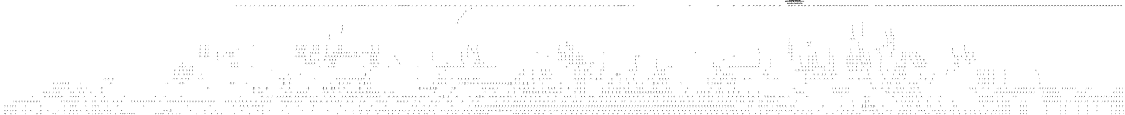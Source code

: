 # Network structure generated by ABC

digraph network {
size = "7.5,10";
center = true;
edge [dir = back];

{
  node [shape = plaintext];
  edge [style = invis];
  LevelTitle1 [label=""];
  LevelTitle2 [label=""];
  Level30 [label = ""];
  Level29 [label = ""];
  Level28 [label = ""];
  Level27 [label = ""];
  Level26 [label = ""];
  Level25 [label = ""];
  Level24 [label = ""];
  Level23 [label = ""];
  Level22 [label = ""];
  Level21 [label = ""];
  Level20 [label = ""];
  Level19 [label = ""];
  Level18 [label = ""];
  Level17 [label = ""];
  Level16 [label = ""];
  Level15 [label = ""];
  Level14 [label = ""];
  Level13 [label = ""];
  Level12 [label = ""];
  Level11 [label = ""];
  Level10 [label = ""];
  Level9 [label = ""];
  Level8 [label = ""];
  Level7 [label = ""];
  Level6 [label = ""];
  Level5 [label = ""];
  Level4 [label = ""];
  Level3 [label = ""];
  Level2 [label = ""];
  Level1 [label = ""];
  Level0 [label = ""];
  LevelTitle1 ->  LevelTitle2 ->  Level30 ->  Level29 ->  Level28 ->  Level27 ->  Level26 ->  Level25 ->  Level24 ->  Level23 ->  Level22 ->  Level21 ->  Level20 ->  Level19 ->  Level18 ->  Level17 ->  Level16 ->  Level15 ->  Level14 ->  Level13 ->  Level12 ->  Level11 ->  Level10 ->  Level9 ->  Level8 ->  Level7 ->  Level6 ->  Level5 ->  Level4 ->  Level3 ->  Level2 ->  Level1 ->  Level0;
}

{
  rank = same;
  LevelTitle1;
  title1 [shape=plaintext,
          fontsize=20,
          fontname = "Times-Roman",
          label="Network structure visualized by ABC\nBenchmark \"s3330.blif\". Time was Thu Oct  8 20:46:07 2020. "
         ];
}

{
  rank = same;
  LevelTitle2;
  title2 [shape=plaintext,
          fontsize=18,
          fontname = "Times-Roman",
          label="The network contains 1789 logic nodes and 132 latches.\n"
         ];
}

{
  rank = same;
  Level30;
  Node41 [label = "I38", shape = invtriangle, color = coral, fillcolor = coral];
  Node42 [label = "I174", shape = invtriangle, color = coral, fillcolor = coral];
  Node43 [label = "I175", shape = invtriangle, color = coral, fillcolor = coral];
  Node44 [label = "I176", shape = invtriangle, color = coral, fillcolor = coral];
  Node45 [label = "I177", shape = invtriangle, color = coral, fillcolor = coral];
  Node46 [label = "I354", shape = invtriangle, color = coral, fillcolor = coral];
  Node47 [label = "I352", shape = invtriangle, color = coral, fillcolor = coral];
  Node48 [label = "I351", shape = invtriangle, color = coral, fillcolor = coral];
  Node49 [label = "I353", shape = invtriangle, color = coral, fillcolor = coral];
  Node50 [label = "I355", shape = invtriangle, color = coral, fillcolor = coral];
  Node51 [label = "I533", shape = invtriangle, color = coral, fillcolor = coral];
  Node52 [label = "I534", shape = invtriangle, color = coral, fillcolor = coral];
  Node53 [label = "I530", shape = invtriangle, color = coral, fillcolor = coral];
  Node54 [label = "I531", shape = invtriangle, color = coral, fillcolor = coral];
  Node55 [label = "I532", shape = invtriangle, color = coral, fillcolor = coral];
  Node56 [label = "I653", shape = invtriangle, color = coral, fillcolor = coral];
  Node57 [label = "I650", shape = invtriangle, color = coral, fillcolor = coral];
  Node58 [label = "I651", shape = invtriangle, color = coral, fillcolor = coral];
  Node59 [label = "I773", shape = invtriangle, color = coral, fillcolor = coral];
  Node60 [label = "I652", shape = invtriangle, color = coral, fillcolor = coral];
  Node61 [label = "I654", shape = invtriangle, color = coral, fillcolor = coral];
  Node62 [label = "I658", shape = invtriangle, color = coral, fillcolor = coral];
  Node63 [label = "I659", shape = invtriangle, color = coral, fillcolor = coral];
  Node64 [label = "I655", shape = invtriangle, color = coral, fillcolor = coral];
  Node65 [label = "I656", shape = invtriangle, color = coral, fillcolor = coral];
  Node66 [label = "I657", shape = invtriangle, color = coral, fillcolor = coral];
  Node67 [label = "I768", shape = invtriangle, color = coral, fillcolor = coral];
  Node68 [label = "I923", shape = invtriangle, color = coral, fillcolor = coral];
  Node69 [label = "I770", shape = invtriangle, color = coral, fillcolor = coral];
  Node70 [label = "I922", shape = invtriangle, color = coral, fillcolor = coral];
  Node71 [label = "I921", shape = invtriangle, color = coral, fillcolor = coral];
  Node72 [label = "I771", shape = invtriangle, color = coral, fillcolor = coral];
  Node73 [label = "I772", shape = invtriangle, color = coral, fillcolor = coral];
  Node74 [label = "I918", shape = invtriangle, color = coral, fillcolor = coral];
  Node75 [label = "I769", shape = invtriangle, color = coral, fillcolor = coral];
  Node76 [label = "I920", shape = invtriangle, color = coral, fillcolor = coral];
  Node77 [label = "I919", shape = invtriangle, color = coral, fillcolor = coral];
  Node78 [label = "I1032", shape = invtriangle, color = coral, fillcolor = coral];
  Node79 [label = "I1031", shape = invtriangle, color = coral, fillcolor = coral];
  Node80 [label = "I1033", shape = invtriangle, color = coral, fillcolor = coral];
  Node81 [label = "I1030", shape = invtriangle, color = coral, fillcolor = coral];
  Node82 [label = "I1259", shape = invtriangle, color = coral, fillcolor = coral];
  Node83 [label = "I1260", shape = invtriangle, color = coral, fillcolor = coral];
  Node84 [label = "I1261", shape = invtriangle, color = coral, fillcolor = coral];
  Node85 [label = "I1262", shape = invtriangle, color = coral, fillcolor = coral];
  Node86 [label = "I1263", shape = invtriangle, color = coral, fillcolor = coral];
  Node87 [label = "I1264", shape = invtriangle, color = coral, fillcolor = coral];
  Node88 [label = "I1265", shape = invtriangle, color = coral, fillcolor = coral];
  Node89 [label = "I1266", shape = invtriangle, color = coral, fillcolor = coral];
  Node90 [label = "I1267", shape = invtriangle, color = coral, fillcolor = coral];
  Node91 [label = "I1268", shape = invtriangle, color = coral, fillcolor = coral];
  Node92 [label = "I1269", shape = invtriangle, color = coral, fillcolor = coral];
  Node93 [label = "I1270", shape = invtriangle, color = coral, fillcolor = coral];
  Node94 [label = "I1271", shape = invtriangle, color = coral, fillcolor = coral];
  Node95 [label = "I1272", shape = invtriangle, color = coral, fillcolor = coral];
  Node96 [label = "I1273", shape = invtriangle, color = coral, fillcolor = coral];
  Node97 [label = "I1274", shape = invtriangle, color = coral, fillcolor = coral];
  Node98 [label = "I1356", shape = invtriangle, color = coral, fillcolor = coral];
  Node99 [label = "I1357", shape = invtriangle, color = coral, fillcolor = coral];
  Node100 [label = "I1358", shape = invtriangle, color = coral, fillcolor = coral];
  Node101 [label = "I1359", shape = invtriangle, color = coral, fillcolor = coral];
  Node102 [label = "I1360", shape = invtriangle, color = coral, fillcolor = coral];
  Node103 [label = "I1361", shape = invtriangle, color = coral, fillcolor = coral];
  Node104 [label = "I1362", shape = invtriangle, color = coral, fillcolor = coral];
  Node105 [label = "I1363", shape = invtriangle, color = coral, fillcolor = coral];
  Node106 [label = "I1364", shape = invtriangle, color = coral, fillcolor = coral];
  Node107 [label = "I1365", shape = invtriangle, color = coral, fillcolor = coral];
  Node108 [label = "I1366", shape = invtriangle, color = coral, fillcolor = coral];
  Node109 [label = "I1367", shape = invtriangle, color = coral, fillcolor = coral];
  Node110 [label = "I1368", shape = invtriangle, color = coral, fillcolor = coral];
  Node111 [label = "I1369", shape = invtriangle, color = coral, fillcolor = coral];
  Node112 [label = "I1370", shape = invtriangle, color = coral, fillcolor = coral];
  Node113 [label = "I1371", shape = invtriangle, color = coral, fillcolor = coral];
  Node115 [label = "I52L_in", shape = box, color = coral, fillcolor = coral];
  Node118 [label = "I113L_in", shape = box, color = coral, fillcolor = coral];
  Node121 [label = "I133L_in", shape = box, color = coral, fillcolor = coral];
  Node124 [label = "I109L_in", shape = box, color = coral, fillcolor = coral];
  Node127 [label = "I149L_in", shape = box, color = coral, fillcolor = coral];
  Node130 [label = "I126L_in", shape = box, color = coral, fillcolor = coral];
  Node133 [label = "I58L_in", shape = box, color = coral, fillcolor = coral];
  Node136 [label = "I167L_in", shape = box, color = coral, fillcolor = coral];
  Node139 [label = "I41L_in", shape = box, color = coral, fillcolor = coral];
  Node142 [label = "I43L_in", shape = box, color = coral, fillcolor = coral];
  Node145 [label = "I99L_in", shape = box, color = coral, fillcolor = coral];
  Node148 [label = "I157L_in", shape = box, color = coral, fillcolor = coral];
  Node151 [label = "I171L_in", shape = box, color = coral, fillcolor = coral];
  Node154 [label = "I118L_in", shape = box, color = coral, fillcolor = coral];
  Node157 [label = "I138L_in", shape = box, color = coral, fillcolor = coral];
  Node160 [label = "I102L_in", shape = box, color = coral, fillcolor = coral];
  Node163 [label = "I142L_in", shape = box, color = coral, fillcolor = coral];
  Node166 [label = "I163L_in", shape = box, color = coral, fillcolor = coral];
  Node169 [label = "I110L_in", shape = box, color = coral, fillcolor = coral];
  Node172 [label = "I130L_in", shape = box, color = coral, fillcolor = coral];
  Node175 [label = "I104L_in", shape = box, color = coral, fillcolor = coral];
  Node178 [label = "I144L_in", shape = box, color = coral, fillcolor = coral];
  Node181 [label = "I69L_in", shape = box, color = coral, fillcolor = coral];
  Node184 [label = "I153L_in", shape = box, color = coral, fillcolor = coral];
  Node187 [label = "I101L_in", shape = box, color = coral, fillcolor = coral];
  Node190 [label = "I141L_in", shape = box, color = coral, fillcolor = coral];
  Node193 [label = "I51L_in", shape = box, color = coral, fillcolor = coral];
  Node196 [label = "I53L_in", shape = box, color = coral, fillcolor = coral];
  Node199 [label = "I46L_in", shape = box, color = coral, fillcolor = coral];
  Node202 [label = "I116L_in", shape = box, color = coral, fillcolor = coral];
  Node205 [label = "I136L_in", shape = box, color = coral, fillcolor = coral];
  Node208 [label = "I105L_in", shape = box, color = coral, fillcolor = coral];
  Node211 [label = "I145L_in", shape = box, color = coral, fillcolor = coral];
  Node214 [label = "I45L_in", shape = box, color = coral, fillcolor = coral];
  Node217 [label = "I168L_in", shape = box, color = coral, fillcolor = coral];
  Node220 [label = "I92L_in", shape = box, color = coral, fillcolor = coral];
  Node223 [label = "I160L_in", shape = box, color = coral, fillcolor = coral];
  Node226 [label = "I158L_in", shape = box, color = coral, fillcolor = coral];
  Node229 [label = "I77L_in", shape = box, color = coral, fillcolor = coral];
  Node232 [label = "I89L_in", shape = box, color = coral, fillcolor = coral];
  Node235 [label = "I150L_in", shape = box, color = coral, fillcolor = coral];
  Node238 [label = "I56L_in", shape = box, color = coral, fillcolor = coral];
  Node241 [label = "I98L_in", shape = box, color = coral, fillcolor = coral];
  Node244 [label = "I55L_in", shape = box, color = coral, fillcolor = coral];
  Node247 [label = "I62L_in", shape = box, color = coral, fillcolor = coral];
  Node250 [label = "I70L_in", shape = box, color = coral, fillcolor = coral];
  Node253 [label = "I74L_in", shape = box, color = coral, fillcolor = coral];
  Node256 [label = "I156L_in", shape = box, color = coral, fillcolor = coral];
  Node259 [label = "I68L_in", shape = box, color = coral, fillcolor = coral];
  Node262 [label = "I91L_in", shape = box, color = coral, fillcolor = coral];
  Node265 [label = "I93L_in", shape = box, color = coral, fillcolor = coral];
  Node268 [label = "I82L_in", shape = box, color = coral, fillcolor = coral];
  Node271 [label = "I173L_in", shape = box, color = coral, fillcolor = coral];
  Node274 [label = "I107L_in", shape = box, color = coral, fillcolor = coral];
  Node277 [label = "I147L_in", shape = box, color = coral, fillcolor = coral];
  Node280 [label = "I61L_in", shape = box, color = coral, fillcolor = coral];
  Node283 [label = "I63L_in", shape = box, color = coral, fillcolor = coral];
  Node286 [label = "I88L_in", shape = box, color = coral, fillcolor = coral];
  Node289 [label = "I47L_in", shape = box, color = coral, fillcolor = coral];
  Node292 [label = "I103L_in", shape = box, color = coral, fillcolor = coral];
  Node295 [label = "I143L_in", shape = box, color = coral, fillcolor = coral];
  Node298 [label = "I96L_in", shape = box, color = coral, fillcolor = coral];
  Node301 [label = "I129L_in", shape = box, color = coral, fillcolor = coral];
  Node304 [label = "I95L_in", shape = box, color = coral, fillcolor = coral];
  Node307 [label = "I170L_in", shape = box, color = coral, fillcolor = coral];
  Node310 [label = "I40L_in", shape = box, color = coral, fillcolor = coral];
  Node313 [label = "I44L_in", shape = box, color = coral, fillcolor = coral];
  Node316 [label = "I57L_in", shape = box, color = coral, fillcolor = coral];
  Node319 [label = "I66L_in", shape = box, color = coral, fillcolor = coral];
  Node322 [label = "I81L_in", shape = box, color = coral, fillcolor = coral];
  Node325 [label = "I83L_in", shape = box, color = coral, fillcolor = coral];
  Node328 [label = "I108L_in", shape = box, color = coral, fillcolor = coral];
  Node331 [label = "I148L_in", shape = box, color = coral, fillcolor = coral];
  Node334 [label = "I65L_in", shape = box, color = coral, fillcolor = coral];
  Node337 [label = "I100L_in", shape = box, color = coral, fillcolor = coral];
  Node340 [label = "I140L_in", shape = box, color = coral, fillcolor = coral];
  Node343 [label = "I122L_in", shape = box, color = coral, fillcolor = coral];
  Node346 [label = "I50L_in", shape = box, color = coral, fillcolor = coral];
  Node349 [label = "I54L_in", shape = box, color = coral, fillcolor = coral];
  Node352 [label = "I124L_in", shape = box, color = coral, fillcolor = coral];
  Node355 [label = "I121L_in", shape = box, color = coral, fillcolor = coral];
  Node358 [label = "I79L_in", shape = box, color = coral, fillcolor = coral];
  Node361 [label = "I106L_in", shape = box, color = coral, fillcolor = coral];
  Node364 [label = "I146L_in", shape = box, color = coral, fillcolor = coral];
  Node367 [label = "I119L_in", shape = box, color = coral, fillcolor = coral];
  Node370 [label = "I139L_in", shape = box, color = coral, fillcolor = coral];
  Node373 [label = "I86L_in", shape = box, color = coral, fillcolor = coral];
  Node376 [label = "I125L_in", shape = box, color = coral, fillcolor = coral];
  Node379 [label = "I85L_in", shape = box, color = coral, fillcolor = coral];
  Node382 [label = "I112L_in", shape = box, color = coral, fillcolor = coral];
  Node385 [label = "I132L_in", shape = box, color = coral, fillcolor = coral];
  Node388 [label = "I114L_in", shape = box, color = coral, fillcolor = coral];
  Node391 [label = "I134L_in", shape = box, color = coral, fillcolor = coral];
  Node394 [label = "I169L_in", shape = box, color = coral, fillcolor = coral];
  Node397 [label = "I97L_in", shape = box, color = coral, fillcolor = coral];
  Node400 [label = "I111L_in", shape = box, color = coral, fillcolor = coral];
  Node403 [label = "I131L_in", shape = box, color = coral, fillcolor = coral];
  Node406 [label = "I72L_in", shape = box, color = coral, fillcolor = coral];
  Node409 [label = "I159L_in", shape = box, color = coral, fillcolor = coral];
  Node412 [label = "I115L_in", shape = box, color = coral, fillcolor = coral];
  Node415 [label = "I135L_in", shape = box, color = coral, fillcolor = coral];
  Node418 [label = "I78L_in", shape = box, color = coral, fillcolor = coral];
  Node421 [label = "I67L_in", shape = box, color = coral, fillcolor = coral];
  Node424 [label = "I90L_in", shape = box, color = coral, fillcolor = coral];
  Node427 [label = "I94L_in", shape = box, color = coral, fillcolor = coral];
  Node430 [label = "I162L_in", shape = box, color = coral, fillcolor = coral];
  Node433 [label = "I49L_in", shape = box, color = coral, fillcolor = coral];
  Node436 [label = "I152L_in", shape = box, color = coral, fillcolor = coral];
  Node439 [label = "I164L_in", shape = box, color = coral, fillcolor = coral];
  Node442 [label = "I127L_in", shape = box, color = coral, fillcolor = coral];
  Node445 [label = "I161L_in", shape = box, color = coral, fillcolor = coral];
  Node448 [label = "I154L_in", shape = box, color = coral, fillcolor = coral];
  Node451 [label = "I60L_in", shape = box, color = coral, fillcolor = coral];
  Node454 [label = "I64L_in", shape = box, color = coral, fillcolor = coral];
  Node457 [label = "I151L_in", shape = box, color = coral, fillcolor = coral];
  Node460 [label = "I71L_in", shape = box, color = coral, fillcolor = coral];
  Node463 [label = "I59L_in", shape = box, color = coral, fillcolor = coral];
  Node466 [label = "I73L_in", shape = box, color = coral, fillcolor = coral];
  Node469 [label = "I123L_in", shape = box, color = coral, fillcolor = coral];
  Node472 [label = "I87L_in", shape = box, color = coral, fillcolor = coral];
  Node475 [label = "I155L_in", shape = box, color = coral, fillcolor = coral];
  Node478 [label = "I39L_in", shape = box, color = coral, fillcolor = coral];
  Node481 [label = "I42L_in", shape = box, color = coral, fillcolor = coral];
  Node484 [label = "I80L_in", shape = box, color = coral, fillcolor = coral];
  Node487 [label = "I84L_in", shape = box, color = coral, fillcolor = coral];
  Node490 [label = "I117L_in", shape = box, color = coral, fillcolor = coral];
  Node493 [label = "I137L_in", shape = box, color = coral, fillcolor = coral];
  Node496 [label = "I128L_in", shape = box, color = coral, fillcolor = coral];
  Node499 [label = "I76L_in", shape = box, color = coral, fillcolor = coral];
  Node502 [label = "I48L_in", shape = box, color = coral, fillcolor = coral];
  Node505 [label = "I120L_in", shape = box, color = coral, fillcolor = coral];
  Node508 [label = "I75L_in", shape = box, color = coral, fillcolor = coral];
}

{
  rank = same;
  Level29;
  Node639 [label = "639\n0 1", shape = ellipse];
}

{
  rank = same;
  Level28;
  Node1340 [label = "1340\n0 1", shape = ellipse];
}

{
  rank = same;
  Level27;
  Node811 [label = "811\n0 1", shape = ellipse];
}

{
  rank = same;
  Level26;
  Node810 [label = "810\n0 1", shape = ellipse];
}

{
  rank = same;
  Level25;
  Node1008 [label = "1008\n11 1", shape = ellipse];
}

{
  rank = same;
  Level24;
  Node705 [label = "705\n0 1", shape = ellipse];
  Node2207 [label = "2207\n1- 1\n-1 1", shape = ellipse];
}

{
  rank = same;
  Level23;
  Node649 [label = "649\n0 1", shape = ellipse];
  Node760 [label = "760\n0 1", shape = ellipse];
  Node2232 [label = "2232\n11 1", shape = ellipse];
}

{
  rank = same;
  Level22;
  Node611 [label = "611\n0 1", shape = ellipse];
  Node1270 [label = "1270\n0 1", shape = ellipse];
  Node1507 [label = "1507\n0 1", shape = ellipse];
  Node2231 [label = "2231\n1- 1\n-1 1", shape = ellipse];
}

{
  rank = same;
  Level21;
  Node712 [label = "712\n0 1", shape = ellipse];
  Node1066 [label = "1066\n0 1", shape = ellipse];
  Node1269 [label = "1269\n0 1", shape = ellipse];
  Node1506 [label = "1506\n0 1", shape = ellipse];
  Node2152 [label = "2152\n11 1", shape = ellipse];
}

{
  rank = same;
  Level20;
  Node660 [label = "660\n0 1", shape = ellipse];
  Node813 [label = "813\n0 1", shape = ellipse];
  Node1063 [label = "1063\n0 1", shape = ellipse];
  Node1069 [label = "1069\n0 1", shape = ellipse];
  Node1524 [label = "1524\n11 1", shape = ellipse];
  Node2151 [label = "2151\n1- 1\n-1 1", shape = ellipse];
}

{
  rank = same;
  Level19;
  Node583 [label = "583\n0 1", shape = ellipse];
  Node845 [label = "845\n0 1", shape = ellipse];
  Node871 [label = "871\n0 1", shape = ellipse];
  Node1062 [label = "1062\n11 1", shape = ellipse];
  Node1474 [label = "1474\n0 1", shape = ellipse];
  Node1785 [label = "1785\n1- 1\n-1 1", shape = ellipse];
  Node1824 [label = "1824\n11 1", shape = ellipse];
}

{
  rank = same;
  Level18;
  Node661 [label = "661\n0 1", shape = ellipse];
  Node743 [label = "743\n0 1", shape = ellipse];
  Node844 [label = "844\n0 1", shape = ellipse];
  Node870 [label = "870\n11 1", shape = ellipse];
  Node1010 [label = "1010\n0 1", shape = ellipse];
  Node1707 [label = "1707\n1- 1\n-1 1", shape = ellipse];
  Node1823 [label = "1823\n1- 1\n-1 1", shape = ellipse];
  Node2031 [label = "2031\n11 1", shape = ellipse];
}

{
  rank = same;
  Level17;
  Node567 [label = "567\n0 1", shape = ellipse];
  Node568 [label = "568\n0 1", shape = ellipse];
  Node569 [label = "569\n0 1", shape = ellipse];
  Node570 [label = "570\n0 1", shape = ellipse];
  Node571 [label = "571\n0 1", shape = ellipse];
  Node572 [label = "572\n0 1", shape = ellipse];
  Node573 [label = "573\n0 1", shape = ellipse];
  Node574 [label = "574\n0 1", shape = ellipse];
  Node575 [label = "575\n0 1", shape = ellipse];
  Node576 [label = "576\n0 1", shape = ellipse];
  Node577 [label = "577\n0 1", shape = ellipse];
  Node578 [label = "578\n0 1", shape = ellipse];
  Node579 [label = "579\n0 1", shape = ellipse];
  Node580 [label = "580\n0 1", shape = ellipse];
  Node581 [label = "581\n0 1", shape = ellipse];
  Node582 [label = "582\n0 1", shape = ellipse];
  Node605 [label = "605\n0 1", shape = ellipse];
  Node624 [label = "624\n0 1", shape = ellipse];
  Node656 [label = "656\n0 1", shape = ellipse];
  Node685 [label = "685\n0 1", shape = ellipse];
  Node698 [label = "698\n0 1", shape = ellipse];
  Node742 [label = "742\n0 1", shape = ellipse];
  Node1009 [label = "1009\n0 1", shape = ellipse];
  Node1475 [label = "1475\n0 1", shape = ellipse];
  Node1644 [label = "1644\n11 1", shape = ellipse];
  Node1752 [label = "1752\n1- 1\n-1 1", shape = ellipse];
  Node1951 [label = "1951\n11 1", shape = ellipse];
  Node1977 [label = "1977\n11 1", shape = ellipse];
  Node2030 [label = "2030\n1- 1\n-1 1", shape = ellipse];
  Node2166 [label = "2166\n11 1", shape = ellipse];
}

{
  rank = same;
  Level16;
  Node589 [label = "589\n0 1", shape = ellipse];
  Node595 [label = "595\n0 1", shape = ellipse];
  Node650 [label = "650\n0 1", shape = ellipse];
  Node704 [label = "704\n0 1", shape = ellipse];
  Node726 [label = "726\n0 1", shape = ellipse];
  Node728 [label = "728\n0 1", shape = ellipse];
  Node753 [label = "753\n0 1", shape = ellipse];
  Node780 [label = "780\n0 1", shape = ellipse];
  Node796 [label = "796\n0 1", shape = ellipse];
  Node840 [label = "840\n0 1", shape = ellipse];
  Node894 [label = "894\n0 1", shape = ellipse];
  Node964 [label = "964\n0 1", shape = ellipse];
  Node982 [label = "982\n0 1", shape = ellipse];
  Node988 [label = "988\n0 1", shape = ellipse];
  Node1007 [label = "1007\n0 1", shape = ellipse];
  Node1012 [label = "1012\n0 1", shape = ellipse];
  Node1028 [label = "1028\n0 1", shape = ellipse];
  Node1113 [label = "1113\n0 1", shape = ellipse];
  Node1130 [label = "1130\n0 1", shape = ellipse];
  Node1140 [label = "1140\n0 1", shape = ellipse];
  Node1147 [label = "1147\n0 1", shape = ellipse];
  Node1162 [label = "1162\n0 1", shape = ellipse];
  Node1282 [label = "1282\n0 1", shape = ellipse];
  Node1511 [label = "1511\n11 1", shape = ellipse];
  Node1523 [label = "1523\n0 1", shape = ellipse];
  Node1527 [label = "1527\n0 1", shape = ellipse];
  Node1537 [label = "1537\n0 1", shape = ellipse];
  Node1595 [label = "1595\n0 1", shape = ellipse];
  Node1748 [label = "1748\n11 1", shape = ellipse];
  Node1950 [label = "1950\n1- 1\n-1 1", shape = ellipse];
  Node1965 [label = "1965\n11 1", shape = ellipse];
  Node1976 [label = "1976\n1- 1\n-1 1", shape = ellipse];
  Node2010 [label = "2010\n1- 1\n-1 1", shape = ellipse];
  Node2165 [label = "2165\n1- 1\n-1 1", shape = ellipse];
}

{
  rank = same;
  Level15;
  Node551 [label = "551\n0 1", shape = ellipse];
  Node552 [label = "552\n0 1", shape = ellipse];
  Node553 [label = "553\n0 1", shape = ellipse];
  Node554 [label = "554\n0 1", shape = ellipse];
  Node555 [label = "555\n0 1", shape = ellipse];
  Node556 [label = "556\n0 1", shape = ellipse];
  Node557 [label = "557\n0 1", shape = ellipse];
  Node558 [label = "558\n0 1", shape = ellipse];
  Node559 [label = "559\n0 1", shape = ellipse];
  Node560 [label = "560\n0 1", shape = ellipse];
  Node561 [label = "561\n0 1", shape = ellipse];
  Node562 [label = "562\n0 1", shape = ellipse];
  Node563 [label = "563\n0 1", shape = ellipse];
  Node564 [label = "564\n0 1", shape = ellipse];
  Node565 [label = "565\n0 1", shape = ellipse];
  Node566 [label = "566\n0 1", shape = ellipse];
  Node591 [label = "591\n0 1", shape = ellipse];
  Node592 [label = "592\n0 1", shape = ellipse];
  Node609 [label = "609\n0 1", shape = ellipse];
  Node610 [label = "610\n0 1", shape = ellipse];
  Node616 [label = "616\n0 1", shape = ellipse];
  Node626 [label = "626\n0 1", shape = ellipse];
  Node638 [label = "638\n0 1", shape = ellipse];
  Node641 [label = "641\n0 1", shape = ellipse];
  Node689 [label = "689\n0 1", shape = ellipse];
  Node695 [label = "695\n0 1", shape = ellipse];
  Node699 [label = "699\n0 1", shape = ellipse];
  Node725 [label = "725\n0 1", shape = ellipse];
  Node732 [label = "732\n0 1", shape = ellipse];
  Node755 [label = "755\n0 1", shape = ellipse];
  Node779 [label = "779\n1- 1\n-1 1", shape = ellipse];
  Node898 [label = "898\n0 1", shape = ellipse];
  Node911 [label = "911\n0 1", shape = ellipse];
  Node981 [label = "981\n1- 1\n-1 1", shape = ellipse];
  Node987 [label = "987\n1- 1\n-1 1", shape = ellipse];
  Node994 [label = "994\n1- 1\n-1 1", shape = ellipse];
  Node1006 [label = "1006\n0 1", shape = ellipse];
  Node1039 [label = "1039\n0 1", shape = ellipse];
  Node1139 [label = "1139\n0 1", shape = ellipse];
  Node1146 [label = "1146\n11 1", shape = ellipse];
  Node1160 [label = "1160\n1- 1\n-1 1", shape = ellipse];
  Node1197 [label = "1197\n1- 1\n-1 1", shape = ellipse];
  Node1221 [label = "1221\n1- 1\n-1 1", shape = ellipse];
  Node1255 [label = "1255\n1- 1\n-1 1", shape = ellipse];
  Node1281 [label = "1281\n1- 1\n-1 1", shape = ellipse];
  Node1285 [label = "1285\n1- 1\n-1 1", shape = ellipse];
  Node1322 [label = "1322\n1- 1\n-1 1", shape = ellipse];
  Node1326 [label = "1326\n0 1", shape = ellipse];
  Node1398 [label = "1398\n1- 1\n-1 1", shape = ellipse];
  Node1531 [label = "1531\n0 1", shape = ellipse];
  Node1536 [label = "1536\n1- 1\n-1 1", shape = ellipse];
  Node1594 [label = "1594\n1- 1\n-1 1", shape = ellipse];
  Node1609 [label = "1609\n0 1", shape = ellipse];
  Node1614 [label = "1614\n1- 1\n-1 1", shape = ellipse];
  Node1616 [label = "1616\n1- 1\n-1 1", shape = ellipse];
  Node1816 [label = "1816\n11 1", shape = ellipse];
  Node1833 [label = "1833\n11 1", shape = ellipse];
  Node1842 [label = "1842\n11 1", shape = ellipse];
  Node1921 [label = "1921\n11 1", shape = ellipse];
  Node1964 [label = "1964\n1- 1\n-1 1", shape = ellipse];
  Node2080 [label = "2080\n11 1", shape = ellipse];
  Node2092 [label = "2092\n1- 1\n-1 1", shape = ellipse];
}

{
  rank = same;
  Level14;
  Node617 [label = "617\n0 1", shape = ellipse];
  Node627 [label = "627\n0 1", shape = ellipse];
  Node628 [label = "628\n0 1", shape = ellipse];
  Node631 [label = "631\n0 1", shape = ellipse];
  Node651 [label = "651\n0 1", shape = ellipse];
  Node676 [label = "676\n0 1", shape = ellipse];
  Node680 [label = "680\n0 1", shape = ellipse];
  Node696 [label = "696\n0 1", shape = ellipse];
  Node719 [label = "719\n0 1", shape = ellipse];
  Node754 [label = "754\n0 1", shape = ellipse];
  Node776 [label = "776\n0 1", shape = ellipse];
  Node795 [label = "795\n0 1", shape = ellipse];
  Node818 [label = "818\n0 1", shape = ellipse];
  Node826 [label = "826\n0 1", shape = ellipse];
  Node849 [label = "849\n0 1", shape = ellipse];
  Node876 [label = "876\n0 1", shape = ellipse];
  Node882 [label = "882\n0 1", shape = ellipse];
  Node910 [label = "910\n0 1", shape = ellipse];
  Node923 [label = "923\n0 1", shape = ellipse];
  Node928 [label = "928\n0 1", shape = ellipse];
  Node942 [label = "942\n0 1", shape = ellipse];
  Node1029 [label = "1029\n0 1", shape = ellipse];
  Node1030 [label = "1030\n0 1", shape = ellipse];
  Node1038 [label = "1038\n0 1", shape = ellipse];
  Node1093 [label = "1093\n0 1", shape = ellipse];
  Node1180 [label = "1180\n0 1", shape = ellipse];
  Node1194 [label = "1194\n0 1", shape = ellipse];
  Node1228 [label = "1228\n0 1", shape = ellipse];
  Node1233 [label = "1233\n0 1", shape = ellipse];
  Node1291 [label = "1291\n0 1", shape = ellipse];
  Node1325 [label = "1325\n0 1", shape = ellipse];
  Node1329 [label = "1329\n0 1", shape = ellipse];
  Node1339 [label = "1339\n0 1", shape = ellipse];
  Node1343 [label = "1343\n0 1", shape = ellipse];
  Node1349 [label = "1349\n0 1", shape = ellipse];
  Node1356 [label = "1356\n0 1", shape = ellipse];
  Node1360 [label = "1360\n0 1", shape = ellipse];
  Node1366 [label = "1366\n0 1", shape = ellipse];
  Node1372 [label = "1372\n0 1", shape = ellipse];
  Node1461 [label = "1461\n0 1", shape = ellipse];
  Node1530 [label = "1530\n11 1", shape = ellipse];
  Node1534 [label = "1534\n0 1", shape = ellipse];
  Node1558 [label = "1558\n0 1", shape = ellipse];
  Node1592 [label = "1592\n0 1", shape = ellipse];
  Node1608 [label = "1608\n11 1", shape = ellipse];
  Node1634 [label = "1634\n0 1", shape = ellipse];
  Node1666 [label = "1666\n0 1", shape = ellipse];
  Node1714 [label = "1714\n11 1", shape = ellipse];
  Node1768 [label = "1768\n11 1", shape = ellipse];
  Node1815 [label = "1815\n1- 1\n-1 1", shape = ellipse];
  Node1826 [label = "1826\n11 1", shape = ellipse];
  Node1832 [label = "1832\n1- 1\n-1 1", shape = ellipse];
  Node1858 [label = "1858\n1- 1\n-1 1", shape = ellipse];
  Node1915 [label = "1915\n11 1", shape = ellipse];
  Node1928 [label = "1928\n11 1", shape = ellipse];
  Node1975 [label = "1975\n11 1", shape = ellipse];
  Node1990 [label = "1990\n11 1", shape = ellipse];
  Node2007 [label = "2007\n11 1", shape = ellipse];
  Node2079 [label = "2079\n1- 1\n-1 1", shape = ellipse];
  Node2084 [label = "2084\n11 1", shape = ellipse];
  Node2124 [label = "2124\n11 1", shape = ellipse];
  Node2143 [label = "2143\n11 1", shape = ellipse];
  Node2145 [label = "2145\n11 1", shape = ellipse];
  Node2170 [label = "2170\n11 1", shape = ellipse];
  Node2172 [label = "2172\n11 1", shape = ellipse];
  Node2186 [label = "2186\n11 1", shape = ellipse];
  Node2187 [label = "2187\n11 1", shape = ellipse];
  Node2203 [label = "2203\n11 1", shape = ellipse];
  Node2227 [label = "2227\n11 1", shape = ellipse];
  Node2229 [label = "2229\n11 1", shape = ellipse];
}

{
  rank = same;
  Level13;
  Node590 [label = "590\n0 1", shape = ellipse];
  Node647 [label = "647\n0 1", shape = ellipse];
  Node775 [label = "775\n0 1", shape = ellipse];
  Node817 [label = "817\n11 1", shape = ellipse];
  Node825 [label = "825\n0 1", shape = ellipse];
  Node841 [label = "841\n1- 1\n-1 1", shape = ellipse];
  Node875 [label = "875\n0 1", shape = ellipse];
  Node881 [label = "881\n1- 1\n-1 1", shape = ellipse];
  Node914 [label = "914\n0 1", shape = ellipse];
  Node941 [label = "941\n0 1", shape = ellipse];
  Node948 [label = "948\n1- 1\n-1 1", shape = ellipse];
  Node999 [label = "999\n0 1", shape = ellipse];
  Node1037 [label = "1037\n11 1", shape = ellipse];
  Node1041 [label = "1041\n0 1", shape = ellipse];
  Node1075 [label = "1075\n0 1", shape = ellipse];
  Node1109 [label = "1109\n0 1", shape = ellipse];
  Node1115 [label = "1115\n0 1", shape = ellipse];
  Node1173 [label = "1173\n0 1", shape = ellipse];
  Node1179 [label = "1179\n1- 1\n-1 1", shape = ellipse];
  Node1192 [label = "1192\n0 1", shape = ellipse];
  Node1193 [label = "1193\n1- 1\n-1 1", shape = ellipse];
  Node1202 [label = "1202\n0 1", shape = ellipse];
  Node1227 [label = "1227\n1- 1\n-1 1", shape = ellipse];
  Node1230 [label = "1230\n0 1", shape = ellipse];
  Node1258 [label = "1258\n0 1", shape = ellipse];
  Node1312 [label = "1312\n0 1", shape = ellipse];
  Node1328 [label = "1328\n11 1", shape = ellipse];
  Node1333 [label = "1333\n0 1", shape = ellipse];
  Node1355 [label = "1355\n1- 1\n-1 1", shape = ellipse];
  Node1371 [label = "1371\n1- 1\n-1 1", shape = ellipse];
  Node1375 [label = "1375\n0 1", shape = ellipse];
  Node1399 [label = "1399\n1- 1\n-1 1", shape = ellipse];
  Node1425 [label = "1425\n0 1", shape = ellipse];
  Node1459 [label = "1459\n0 1", shape = ellipse];
  Node1533 [label = "1533\n1- 1\n-1 1", shape = ellipse];
  Node1542 [label = "1542\n0 1", shape = ellipse];
  Node1548 [label = "1548\n1- 1\n-1 1", shape = ellipse];
  Node1553 [label = "1553\n11 1", shape = ellipse];
  Node1562 [label = "1562\n11 1", shape = ellipse];
  Node1567 [label = "1567\n0 1", shape = ellipse];
  Node1577 [label = "1577\n1- 1\n-1 1", shape = ellipse];
  Node1591 [label = "1591\n1- 1\n-1 1", shape = ellipse];
  Node1620 [label = "1620\n1- 1\n-1 1", shape = ellipse];
  Node1633 [label = "1633\n1- 1\n-1 1", shape = ellipse];
  Node1652 [label = "1652\n0 1", shape = ellipse];
  Node1657 [label = "1657\n0 1", shape = ellipse];
  Node1678 [label = "1678\n1- 1\n-1 1", shape = ellipse];
  Node1687 [label = "1687\n11 1", shape = ellipse];
  Node1725 [label = "1725\n11 1", shape = ellipse];
  Node1829 [label = "1829\n11 1", shape = ellipse];
  Node1974 [label = "1974\n11 1", shape = ellipse];
  Node2149 [label = "2149\n11 1", shape = ellipse];
  Node2202 [label = "2202\n1- 1\n-1 1", shape = ellipse];
  Node2226 [label = "2226\n1- 1\n-1 1", shape = ellipse];
  Node2230 [label = "2230\n11 1", shape = ellipse];
}

{
  rank = same;
  Level12;
  Node691 [label = "691\n0 1", shape = ellipse];
  Node718 [label = "718\n0 1", shape = ellipse];
  Node721 [label = "721\n0 1", shape = ellipse];
  Node820 [label = "820\n0 1", shape = ellipse];
  Node836 [label = "836\n0 1", shape = ellipse];
  Node852 [label = "852\n0 1", shape = ellipse];
  Node913 [label = "913\n11 1", shape = ellipse];
  Node1040 [label = "1040\n0 1", shape = ellipse];
  Node1059 [label = "1059\n0 1", shape = ellipse];
  Node1074 [label = "1074\n0 1", shape = ellipse];
  Node1114 [label = "1114\n0 1", shape = ellipse];
  Node1191 [label = "1191\n0 1", shape = ellipse];
  Node1218 [label = "1218\n0 1", shape = ellipse];
  Node1254 [label = "1254\n0 1", shape = ellipse];
  Node1280 [label = "1280\n0 1", shape = ellipse];
  Node1311 [label = "1311\n11 1", shape = ellipse];
  Node1319 [label = "1319\n11 1", shape = ellipse];
  Node1332 [label = "1332\n11 1", shape = ellipse];
  Node1365 [label = "1365\n0 1", shape = ellipse];
  Node1385 [label = "1385\n0 1", shape = ellipse];
  Node1387 [label = "1387\n0 1", shape = ellipse];
  Node1391 [label = "1391\n0 1", shape = ellipse];
  Node1392 [label = "1392\n0 1", shape = ellipse];
  Node1400 [label = "1400\n0 1", shape = ellipse];
  Node1458 [label = "1458\n0 1", shape = ellipse];
  Node1472 [label = "1472\n0 1", shape = ellipse];
  Node1546 [label = "1546\n0 1", shape = ellipse];
  Node1563 [label = "1563\n0 1", shape = ellipse];
  Node1605 [label = "1605\n0 1", shape = ellipse];
  Node1618 [label = "1618\n0 1", shape = ellipse];
  Node1638 [label = "1638\n0 1", shape = ellipse];
  Node1651 [label = "1651\n11 1", shape = ellipse];
  Node1724 [label = "1724\n1- 1\n-1 1", shape = ellipse];
  Node1756 [label = "1756\n11 1", shape = ellipse];
  Node1807 [label = "1807\n1- 1\n-1 1", shape = ellipse];
  Node1857 [label = "1857\n11 1", shape = ellipse];
  Node1861 [label = "1861\n11 1", shape = ellipse];
  Node1864 [label = "1864\n11 1", shape = ellipse];
  Node1874 [label = "1874\n11 1", shape = ellipse];
  Node1877 [label = "1877\n1- 1\n-1 1", shape = ellipse];
  Node1884 [label = "1884\n11 1", shape = ellipse];
  Node1920 [label = "1920\n11 1", shape = ellipse];
  Node1937 [label = "1937\n1- 1\n-1 1", shape = ellipse];
  Node1973 [label = "1973\n1- 1\n-1 1", shape = ellipse];
  Node1996 [label = "1996\n11 1", shape = ellipse];
  Node2038 [label = "2038\n11 1", shape = ellipse];
  Node2063 [label = "2063\n11 1", shape = ellipse];
  Node2077 [label = "2077\n11 1", shape = ellipse];
  Node2083 [label = "2083\n11 1", shape = ellipse];
  Node2095 [label = "2095\n1- 1\n-1 1", shape = ellipse];
  Node2102 [label = "2102\n11 1", shape = ellipse];
  Node2113 [label = "2113\n11 1", shape = ellipse];
  Node2114 [label = "2114\n11 1", shape = ellipse];
  Node2125 [label = "2125\n11 1", shape = ellipse];
  Node2133 [label = "2133\n11 1", shape = ellipse];
  Node2136 [label = "2136\n11 1", shape = ellipse];
  Node2162 [label = "2162\n11 1", shape = ellipse];
}

{
  rank = same;
  Level11;
  Node547 [label = "547\n0 1", shape = ellipse];
  Node548 [label = "548\n0 1", shape = ellipse];
  Node549 [label = "549\n0 1", shape = ellipse];
  Node550 [label = "550\n0 1", shape = ellipse];
  Node600 [label = "600\n0 1", shape = ellipse];
  Node648 [label = "648\n0 1", shape = ellipse];
  Node717 [label = "717\n11 1", shape = ellipse];
  Node720 [label = "720\n11 1", shape = ellipse];
  Node723 [label = "723\n0 1", shape = ellipse];
  Node731 [label = "731\n0 1", shape = ellipse];
  Node798 [label = "798\n0 1", shape = ellipse];
  Node835 [label = "835\n1- 1\n-1 1", shape = ellipse];
  Node851 [label = "851\n0 1", shape = ellipse];
  Node895 [label = "895\n0 1", shape = ellipse];
  Node897 [label = "897\n0 1", shape = ellipse];
  Node907 [label = "907\n0 1", shape = ellipse];
  Node968 [label = "968\n0 1", shape = ellipse];
  Node1058 [label = "1058\n0 1", shape = ellipse];
  Node1060 [label = "1060\n0 1", shape = ellipse];
  Node1087 [label = "1087\n0 1", shape = ellipse];
  Node1206 [label = "1206\n0 1", shape = ellipse];
  Node1217 [label = "1217\n1- 1\n-1 1", shape = ellipse];
  Node1222 [label = "1222\n0 1", shape = ellipse];
  Node1232 [label = "1232\n0 1", shape = ellipse];
  Node1251 [label = "1251\n0 1", shape = ellipse];
  Node1253 [label = "1253\n11 1", shape = ellipse];
  Node1271 [label = "1271\n0 1", shape = ellipse];
  Node1297 [label = "1297\n0 1", shape = ellipse];
  Node1301 [label = "1301\n0 1", shape = ellipse];
  Node1364 [label = "1364\n1- 1\n-1 1", shape = ellipse];
  Node1376 [label = "1376\n11 1", shape = ellipse];
  Node1384 [label = "1384\n11 1", shape = ellipse];
  Node1386 [label = "1386\n11 1", shape = ellipse];
  Node1390 [label = "1390\n0 1", shape = ellipse];
  Node1395 [label = "1395\n11 1", shape = ellipse];
  Node1479 [label = "1479\n0 1", shape = ellipse];
  Node1505 [label = "1505\n0 1", shape = ellipse];
  Node1516 [label = "1516\n11 1", shape = ellipse];
  Node1518 [label = "1518\n0 1", shape = ellipse];
  Node1526 [label = "1526\n0 1", shape = ellipse];
  Node1545 [label = "1545\n0 1", shape = ellipse];
  Node1586 [label = "1586\n0 1", shape = ellipse];
  Node1604 [label = "1604\n1- 1\n-1 1", shape = ellipse];
  Node1621 [label = "1621\n0 1", shape = ellipse];
  Node1624 [label = "1624\n11 1", shape = ellipse];
  Node1635 [label = "1635\n11 1", shape = ellipse];
  Node1637 [label = "1637\n11 1", shape = ellipse];
  Node1665 [label = "1665\n0 1", shape = ellipse];
  Node1683 [label = "1683\n0 1", shape = ellipse];
  Node1684 [label = "1684\n11 1", shape = ellipse];
  Node1732 [label = "1732\n11 1", shape = ellipse];
  Node1742 [label = "1742\n11 1", shape = ellipse];
  Node1755 [label = "1755\n1- 1\n-1 1", shape = ellipse];
  Node1763 [label = "1763\n11 1", shape = ellipse];
  Node1767 [label = "1767\n11 1", shape = ellipse];
  Node1771 [label = "1771\n11 1", shape = ellipse];
  Node1812 [label = "1812\n11 1", shape = ellipse];
  Node1814 [label = "1814\n1- 1\n-1 1", shape = ellipse];
  Node1828 [label = "1828\n1- 1\n-1 1", shape = ellipse];
  Node1830 [label = "1830\n1- 1\n-1 1", shape = ellipse];
  Node1844 [label = "1844\n11 1", shape = ellipse];
  Node1847 [label = "1847\n11 1", shape = ellipse];
  Node1860 [label = "1860\n11 1", shape = ellipse];
  Node1869 [label = "1869\n11 1", shape = ellipse];
  Node1898 [label = "1898\n11 1", shape = ellipse];
  Node1912 [label = "1912\n11 1", shape = ellipse];
  Node1944 [label = "1944\n11 1", shape = ellipse];
  Node2037 [label = "2037\n11 1", shape = ellipse];
  Node2059 [label = "2059\n1- 1\n-1 1", shape = ellipse];
  Node2082 [label = "2082\n11 1", shape = ellipse];
  Node2086 [label = "2086\n11 1", shape = ellipse];
  Node2103 [label = "2103\n11 1", shape = ellipse];
  Node2112 [label = "2112\n11 1", shape = ellipse];
  Node2122 [label = "2122\n11 1", shape = ellipse];
  Node2128 [label = "2128\n11 1", shape = ellipse];
  Node2148 [label = "2148\n1- 1\n-1 1", shape = ellipse];
  Node2190 [label = "2190\n11 1", shape = ellipse];
  Node2213 [label = "2213\n11 1", shape = ellipse];
  Node2238 [label = "2238\n11 1", shape = ellipse];
  Node2239 [label = "2239\n1- 1\n-1 1", shape = ellipse];
  Node2244 [label = "2244\n1- 1\n-1 1", shape = ellipse];
  Node2246 [label = "2246\n1- 1\n-1 1", shape = ellipse];
}

{
  rank = same;
  Level10;
  Node545 [label = "545\n0 1", shape = ellipse];
  Node546 [label = "546\n0 1", shape = ellipse];
  Node621 [label = "621\n0 1", shape = ellipse];
  Node629 [label = "629\n0 1", shape = ellipse];
  Node634 [label = "634\n0 1", shape = ellipse];
  Node652 [label = "652\n0 1", shape = ellipse];
  Node664 [label = "664\n0 1", shape = ellipse];
  Node684 [label = "684\n0 1", shape = ellipse];
  Node700 [label = "700\n0 1", shape = ellipse];
  Node706 [label = "706\n0 1", shape = ellipse];
  Node711 [label = "711\n0 1", shape = ellipse];
  Node714 [label = "714\n0 1", shape = ellipse];
  Node722 [label = "722\n0 1", shape = ellipse];
  Node759 [label = "759\n0 1", shape = ellipse];
  Node787 [label = "787\n0 1", shape = ellipse];
  Node869 [label = "869\n0 1", shape = ellipse];
  Node896 [label = "896\n11 1", shape = ellipse];
  Node906 [label = "906\n11 1", shape = ellipse];
  Node970 [label = "970\n0 1", shape = ellipse];
  Node1116 [label = "1116\n11 1", shape = ellipse];
  Node1168 [label = "1168\n0 1", shape = ellipse];
  Node1205 [label = "1205\n11 1", shape = ellipse];
  Node1214 [label = "1214\n0 1", shape = ellipse];
  Node1223 [label = "1223\n0 1", shape = ellipse];
  Node1231 [label = "1231\n0 1", shape = ellipse];
  Node1235 [label = "1235\n0 1", shape = ellipse];
  Node1296 [label = "1296\n11 1", shape = ellipse];
  Node1323 [label = "1323\n0 1", shape = ellipse];
  Node1396 [label = "1396\n0 1", shape = ellipse];
  Node1419 [label = "1419\n0 1", shape = ellipse];
  Node1486 [label = "1486\n0 1", shape = ellipse];
  Node1504 [label = "1504\n11 1", shape = ellipse];
  Node1517 [label = "1517\n11 1", shape = ellipse];
  Node1522 [label = "1522\n11 1", shape = ellipse];
  Node1578 [label = "1578\n0 1", shape = ellipse];
  Node1628 [label = "1628\n11 1", shape = ellipse];
  Node1656 [label = "1656\n0 1", shape = ellipse];
  Node1702 [label = "1702\n11 1", shape = ellipse];
  Node1711 [label = "1711\n11 1", shape = ellipse];
  Node1731 [label = "1731\n11 1", shape = ellipse];
  Node1759 [label = "1759\n1- 1\n-1 1", shape = ellipse];
  Node1766 [label = "1766\n1- 1\n-1 1", shape = ellipse];
  Node1796 [label = "1796\n11 1", shape = ellipse];
  Node1846 [label = "1846\n1- 1\n-1 1", shape = ellipse];
  Node1895 [label = "1895\n11 1", shape = ellipse];
  Node1963 [label = "1963\n11 1", shape = ellipse];
  Node2003 [label = "2003\n1- 1\n-1 1", shape = ellipse];
  Node2014 [label = "2014\n11 1", shape = ellipse];
  Node2081 [label = "2081\n1- 1\n-1 1", shape = ellipse];
  Node2097 [label = "2097\n11 1", shape = ellipse];
  Node2111 [label = "2111\n1- 1\n-1 1", shape = ellipse];
  Node2159 [label = "2159\n11 1", shape = ellipse];
  Node2201 [label = "2201\n1- 1\n-1 1", shape = ellipse];
  Node2212 [label = "2212\n1- 1\n-1 1", shape = ellipse];
  Node2225 [label = "2225\n11 1", shape = ellipse];
  Node2265 [label = "2265\n1- 1\n-1 1", shape = ellipse];
  Node2278 [label = "2278\n1- 1\n-1 1", shape = ellipse];
}

{
  rank = same;
  Level9;
  Node543 [label = "543\n0 1", shape = ellipse];
  Node746 [label = "746\n0 1", shape = ellipse];
  Node758 [label = "758\n0 1", shape = ellipse];
  Node764 [label = "764\n0 1", shape = ellipse];
  Node786 [label = "786\n00 1", shape = ellipse];
  Node803 [label = "803\n0 1", shape = ellipse];
  Node831 [label = "831\n0 1", shape = ellipse];
  Node868 [label = "868\n0 1", shape = ellipse];
  Node931 [label = "931\n0 1", shape = ellipse];
  Node961 [label = "961\n0 1", shape = ellipse];
  Node969 [label = "969\n11 1", shape = ellipse];
  Node1072 [label = "1072\n0 1", shape = ellipse];
  Node1099 [label = "1099\n0 1", shape = ellipse];
  Node1126 [label = "1126\n0 1", shape = ellipse];
  Node1157 [label = "1157\n0 1", shape = ellipse];
  Node1161 [label = "1161\n0 1", shape = ellipse];
  Node1189 [label = "1189\n0 1", shape = ellipse];
  Node1213 [label = "1213\n0 1", shape = ellipse];
  Node1261 [label = "1261\n0 1", shape = ellipse];
  Node1300 [label = "1300\n0 1", shape = ellipse];
  Node1321 [label = "1321\n0 1", shape = ellipse];
  Node1338 [label = "1338\n0 1", shape = ellipse];
  Node1418 [label = "1418\n0 1", shape = ellipse];
  Node1427 [label = "1427\n0 1", shape = ellipse];
  Node1428 [label = "1428\n0 1", shape = ellipse];
  Node1466 [label = "1466\n0 1", shape = ellipse];
  Node1485 [label = "1485\n0 1", shape = ellipse];
  Node1487 [label = "1487\n11 1", shape = ellipse];
  Node1582 [label = "1582\n1- 1\n-1 1", shape = ellipse];
  Node1584 [label = "1584\n0 1", shape = ellipse];
  Node1611 [label = "1611\n11 1", shape = ellipse];
  Node1642 [label = "1642\n11 1", shape = ellipse];
  Node1655 [label = "1655\n11 1", shape = ellipse];
  Node1679 [label = "1679\n0 1", shape = ellipse];
  Node1709 [label = "1709\n111 1", shape = ellipse];
  Node1723 [label = "1723\n1- 1\n-1 1", shape = ellipse];
  Node1741 [label = "1741\n11 1", shape = ellipse];
  Node1780 [label = "1780\n11 1", shape = ellipse];
  Node1795 [label = "1795\n111 1", shape = ellipse];
  Node1811 [label = "1811\n11 1", shape = ellipse];
  Node1822 [label = "1822\n11 1", shape = ellipse];
  Node1850 [label = "1850\n11 1", shape = ellipse];
  Node1882 [label = "1882\n11 1", shape = ellipse];
  Node1894 [label = "1894\n1- 1\n-1 1", shape = ellipse];
  Node1900 [label = "1900\n1- 1\n-1 1", shape = ellipse];
  Node1955 [label = "1955\n11 1", shape = ellipse];
  Node1983 [label = "1983\n11 1", shape = ellipse];
  Node2047 [label = "2047\n11 1", shape = ellipse];
  Node2049 [label = "2049\n1- 1\n-1 1", shape = ellipse];
  Node2058 [label = "2058\n1--- 1\n-1-- 1\n--1- 1\n---1 1", shape = ellipse];
  Node2078 [label = "2078\n1- 1\n-1 1", shape = ellipse];
  Node2096 [label = "2096\n1- 1\n-1 1", shape = ellipse];
  Node2118 [label = "2118\n1- 1\n-1 1", shape = ellipse];
  Node2150 [label = "2150\n11 1", shape = ellipse];
  Node2169 [label = "2169\n0--- 1\n-0-- 1\n--0- 1\n---0 1", shape = ellipse];
  Node2176 [label = "2176\n11 1", shape = ellipse];
  Node2191 [label = "2191\n1- 1\n-1 1", shape = ellipse];
  Node2222 [label = "2222\n11 1", shape = ellipse];
  Node2224 [label = "2224\n0- 1\n-0 1", shape = ellipse];
}

{
  rank = same;
  Level8;
  Node536 [label = "536\n0 1", shape = ellipse];
  Node537 [label = "537\n1- 1\n-1 1", shape = ellipse];
  Node538 [label = "538\n0 1", shape = ellipse];
  Node539 [label = "539\n11 1", shape = ellipse];
  Node540 [label = "540\n11 1", shape = ellipse];
  Node541 [label = "541\n1111 1", shape = ellipse];
  Node542 [label = "542\n1111 1", shape = ellipse];
  Node544 [label = "544\n0 1", shape = ellipse];
  Node745 [label = "745\n0 1", shape = ellipse];
  Node771 [label = "771\n0 1", shape = ellipse];
  Node785 [label = "785\n0 1", shape = ellipse];
  Node812 [label = "812\n0 1", shape = ellipse];
  Node830 [label = "830\n0 1", shape = ellipse];
  Node839 [label = "839\n1- 1\n-1 1", shape = ellipse];
  Node843 [label = "843\n0 1", shape = ellipse];
  Node867 [label = "867\n1- 1\n-1 1", shape = ellipse];
  Node899 [label = "899\n0 1", shape = ellipse];
  Node930 [label = "930\n0 1", shape = ellipse];
  Node951 [label = "951\n0 1", shape = ellipse];
  Node960 [label = "960\n1- 1\n-1 1", shape = ellipse];
  Node975 [label = "975\n0 1", shape = ellipse];
  Node978 [label = "978\n0 1", shape = ellipse];
  Node1071 [label = "1071\n1- 1\n-1 1", shape = ellipse];
  Node1098 [label = "1098\n1- 1\n-1 1", shape = ellipse];
  Node1156 [label = "1156\n0 1", shape = ellipse];
  Node1188 [label = "1188\n1- 1\n-1 1", shape = ellipse];
  Node1198 [label = "1198\n0 1", shape = ellipse];
  Node1204 [label = "1204\n0 1", shape = ellipse];
  Node1209 [label = "1209\n0 1", shape = ellipse];
  Node1220 [label = "1220\n0 1", shape = ellipse];
  Node1250 [label = "1250\n0 1", shape = ellipse];
  Node1262 [label = "1262\n1- 1\n-1 1", shape = ellipse];
  Node1274 [label = "1274\n0 1", shape = ellipse];
  Node1278 [label = "1278\n11 1", shape = ellipse];
  Node1290 [label = "1290\n0 1", shape = ellipse];
  Node1299 [label = "1299\n0- 1\n-0 1", shape = ellipse];
  Node1320 [label = "1320\n1- 1\n-1 1", shape = ellipse];
  Node1327 [label = "1327\n0 1", shape = ellipse];
  Node1337 [label = "1337\n11 1", shape = ellipse];
  Node1370 [label = "1370\n0 1", shape = ellipse];
  Node1426 [label = "1426\n1- 1\n-1 1", shape = ellipse];
  Node1480 [label = "1480\n0 1", shape = ellipse];
  Node1520 [label = "1520\n0 1", shape = ellipse];
  Node1564 [label = "1564\n1- 1\n-1 1", shape = ellipse];
  Node1615 [label = "1615\n0 1", shape = ellipse];
  Node1675 [label = "1675\n0 1", shape = ellipse];
  Node1690 [label = "1690\n1- 1\n-1 1", shape = ellipse];
  Node1691 [label = "1691\n1- 1\n-1 1", shape = ellipse];
  Node1698 [label = "1698\n1- 1\n-1 1", shape = ellipse];
  Node1701 [label = "1701\n1- 1\n-1 1", shape = ellipse];
  Node1706 [label = "1706\n11 1", shape = ellipse];
  Node1715 [label = "1715\n11 1", shape = ellipse];
  Node1722 [label = "1722\n11 1", shape = ellipse];
  Node1733 [label = "1733\n11 1", shape = ellipse];
  Node1751 [label = "1751\n11 1", shape = ellipse];
  Node1757 [label = "1757\n1- 1\n-1 1", shape = ellipse];
  Node1777 [label = "1777\n11 1", shape = ellipse];
  Node1792 [label = "1792\n11 1", shape = ellipse];
  Node1810 [label = "1810\n1- 1\n-1 1", shape = ellipse];
  Node1843 [label = "1843\n11 1", shape = ellipse];
  Node1848 [label = "1848\n11 1", shape = ellipse];
  Node1855 [label = "1855\n11 1", shape = ellipse];
  Node1876 [label = "1876\n11 1", shape = ellipse];
  Node1888 [label = "1888\n11 1", shape = ellipse];
  Node1909 [label = "1909\n11 1", shape = ellipse];
  Node1917 [label = "1917\n11 1", shape = ellipse];
  Node1918 [label = "1918\n11 1", shape = ellipse];
  Node1919 [label = "1919\n11 1", shape = ellipse];
  Node1954 [label = "1954\n1- 1\n-1 1", shape = ellipse];
  Node1962 [label = "1962\n1- 1\n-1 1", shape = ellipse];
  Node1970 [label = "1970\n11 1", shape = ellipse];
  Node2012 [label = "2012\n11 1", shape = ellipse];
  Node2013 [label = "2013\n1- 1\n-1 1", shape = ellipse];
  Node2029 [label = "2029\n11 1", shape = ellipse];
  Node2046 [label = "2046\n1- 1\n-1 1", shape = ellipse];
  Node2065 [label = "2065\n11 1", shape = ellipse];
  Node2090 [label = "2090\n1- 1\n-1 1", shape = ellipse];
  Node2106 [label = "2106\n11 1", shape = ellipse];
  Node2120 [label = "2120\n11 1", shape = ellipse];
  Node2142 [label = "2142\n1- 1\n-1 1", shape = ellipse];
  Node2147 [label = "2147\n11 1", shape = ellipse];
  Node2157 [label = "2157\n11 1", shape = ellipse];
  Node2158 [label = "2158\n1- 1\n-1 1", shape = ellipse];
  Node2164 [label = "2164\n11 1", shape = ellipse];
  Node2175 [label = "2175\n11 1", shape = ellipse];
  Node2185 [label = "2185\n11 1", shape = ellipse];
  Node2193 [label = "2193\n11 1", shape = ellipse];
  Node2205 [label = "2205\n1- 1\n-1 1", shape = ellipse];
  Node2206 [label = "2206\n11 1", shape = ellipse];
  Node2215 [label = "2215\n11 1", shape = ellipse];
  Node2216 [label = "2216\n11 1", shape = ellipse];
  Node2223 [label = "2223\n11 1", shape = ellipse];
  Node2234 [label = "2234\n1- 1\n-1 1", shape = ellipse];
  Node2245 [label = "2245\n1- 1\n-1 1", shape = ellipse];
  Node2256 [label = "2256\n1- 1\n-1 1", shape = ellipse];
  Node2262 [label = "2262\n1- 1\n-1 1", shape = ellipse];
  Node2264 [label = "2264\n1-- 1\n-1- 1\n--1 1", shape = ellipse];
  Node2272 [label = "2272\n1- 1\n-1 1", shape = ellipse];
  Node2277 [label = "2277\n1- 1\n-1 1", shape = ellipse];
  Node2291 [label = "2291\n0- 1\n-0 1", shape = ellipse];
  Node2293 [label = "2293\n0- 1\n-0 1", shape = ellipse];
}

{
  rank = same;
  Level7;
  Node526 [label = "526\n0 1", shape = ellipse];
  Node527 [label = "527\n0 1", shape = ellipse];
  Node528 [label = "528\n11 1", shape = ellipse];
  Node530 [label = "530\n0 1", shape = ellipse];
  Node531 [label = "531\n0 1", shape = ellipse];
  Node532 [label = "532\n0 1", shape = ellipse];
  Node533 [label = "533\n0 1", shape = ellipse];
  Node534 [label = "534\n0 1", shape = ellipse];
  Node535 [label = "535\n0 1", shape = ellipse];
  Node770 [label = "770\n1- 1\n-1 1", shape = ellipse];
  Node784 [label = "784\n0 1", shape = ellipse];
  Node789 [label = "789\n0 1", shape = ellipse];
  Node793 [label = "793\n0 1", shape = ellipse];
  Node809 [label = "809\n0 1", shape = ellipse];
  Node822 [label = "822\n0 1", shape = ellipse];
  Node829 [label = "829\n0 1", shape = ellipse];
  Node842 [label = "842\n1-- 1\n-1- 1\n--1 1", shape = ellipse];
  Node848 [label = "848\n0 1", shape = ellipse];
  Node873 [label = "873\n0 1", shape = ellipse];
  Node889 [label = "889\n0 1", shape = ellipse];
  Node953 [label = "953\n0 1", shape = ellipse];
  Node977 [label = "977\n1- 1\n-1 1", shape = ellipse];
  Node983 [label = "983\n0 1", shape = ellipse];
  Node1024 [label = "1024\n0 1", shape = ellipse];
  Node1045 [label = "1045\n0 1", shape = ellipse];
  Node1049 [label = "1049\n0 1", shape = ellipse];
  Node1097 [label = "1097\n0 1", shape = ellipse];
  Node1112 [label = "1112\n0 1", shape = ellipse];
  Node1142 [label = "1142\n0 1", shape = ellipse];
  Node1166 [label = "1166\n0 1", shape = ellipse];
  Node1208 [label = "1208\n0 1", shape = ellipse];
  Node1246 [label = "1246\n0 1", shape = ellipse];
  Node1294 [label = "1294\n11 1", shape = ellipse];
  Node1309 [label = "1309\n0 1", shape = ellipse];
  Node1316 [label = "1316\n0 1", shape = ellipse];
  Node1331 [label = "1331\n0 1", shape = ellipse];
  Node1336 [label = "1336\n11 1", shape = ellipse];
  Node1369 [label = "1369\n0 1", shape = ellipse];
  Node1377 [label = "1377\n1- 1\n-1 1", shape = ellipse];
  Node1407 [label = "1407\n0 1", shape = ellipse];
  Node1409 [label = "1409\n0 1", shape = ellipse];
  Node1410 [label = "1410\n0 1", shape = ellipse];
  Node1424 [label = "1424\n0 1", shape = ellipse];
  Node1445 [label = "1445\n0 1", shape = ellipse];
  Node1457 [label = "1457\n0 1", shape = ellipse];
  Node1462 [label = "1462\n0 1", shape = ellipse];
  Node1465 [label = "1465\n0 1", shape = ellipse];
  Node1469 [label = "1469\n0 1", shape = ellipse];
  Node1499 [label = "1499\n0 1", shape = ellipse];
  Node1510 [label = "1510\n0 1", shape = ellipse];
  Node1519 [label = "1519\n11 1", shape = ellipse];
  Node1528 [label = "1528\n0 1", shape = ellipse];
  Node1547 [label = "1547\n0 1", shape = ellipse];
  Node1575 [label = "1575\n0 1", shape = ellipse];
  Node1612 [label = "1612\n0 1", shape = ellipse];
  Node1636 [label = "1636\n0 1", shape = ellipse];
  Node1653 [label = "1653\n0 1", shape = ellipse];
  Node1744 [label = "1744\n11 1", shape = ellipse];
  Node1746 [label = "1746\n11 1", shape = ellipse];
  Node1790 [label = "1790\n11 1", shape = ellipse];
  Node1852 [label = "1852\n11 1", shape = ellipse];
  Node1856 [label = "1856\n1- 1\n-1 1", shape = ellipse];
  Node1871 [label = "1871\n11 1", shape = ellipse];
  Node1907 [label = "1907\n11 1", shape = ellipse];
  Node1911 [label = "1911\n11 1", shape = ellipse];
  Node1913 [label = "1913\n11 1", shape = ellipse];
  Node1940 [label = "1940\n11 1", shape = ellipse];
  Node1946 [label = "1946\n11 1", shape = ellipse];
  Node1969 [label = "1969\n11 1", shape = ellipse];
  Node1995 [label = "1995\n11 1", shape = ellipse];
  Node1998 [label = "1998\n11 1", shape = ellipse];
  Node2022 [label = "2022\n11 1", shape = ellipse];
  Node2040 [label = "2040\n11 1", shape = ellipse];
  Node2052 [label = "2052\n11 1", shape = ellipse];
  Node2121 [label = "2121\n11 1", shape = ellipse];
  Node2138 [label = "2138\n11 1", shape = ellipse];
  Node2146 [label = "2146\n1- 1\n-1 1", shape = ellipse];
  Node2154 [label = "2154\n11 1", shape = ellipse];
  Node2195 [label = "2195\n11 1", shape = ellipse];
  Node2200 [label = "2200\n1- 1\n-1 1", shape = ellipse];
  Node2209 [label = "2209\n11 1", shape = ellipse];
  Node2211 [label = "2211\n1--- 1\n-1-- 1\n--1- 1\n---1 1", shape = ellipse];
  Node2236 [label = "2236\n11 1", shape = ellipse];
  Node2248 [label = "2248\n1--- 1\n-1-- 1\n--1- 1\n---1 1", shape = ellipse];
  Node2251 [label = "2251\n1-- 1\n-1- 1\n--1 1", shape = ellipse];
  Node2252 [label = "2252\n1- 1\n-1 1", shape = ellipse];
  Node2263 [label = "2263\n1--- 1\n-1-- 1\n--1- 1\n---1 1", shape = ellipse];
  Node2269 [label = "2269\n1- 1\n-1 1", shape = ellipse];
  Node2270 [label = "2270\n1--- 1\n-1-- 1\n--1- 1\n---1 1", shape = ellipse];
  Node2283 [label = "2283\n1-- 1\n-1- 1\n--1 1", shape = ellipse];
  Node2285 [label = "2285\n1- 1\n-1 1", shape = ellipse];
  Node2286 [label = "2286\n1--- 1\n-1-- 1\n--1- 1\n---1 1", shape = ellipse];
  Node2289 [label = "2289\n0-- 1\n-0- 1\n--0 1", shape = ellipse];
  Node2298 [label = "2298\n0- 1\n-0 1", shape = ellipse];
}

{
  rank = same;
  Level6;
  Node518 [label = "518\n0 1", shape = ellipse];
  Node519 [label = "519\n0 1", shape = ellipse];
  Node525 [label = "525\n1-- 1\n-1- 1\n--1 1", shape = ellipse];
  Node529 [label = "529\n0 1", shape = ellipse];
  Node584 [label = "584\n0 1", shape = ellipse];
  Node593 [label = "593\n0 1", shape = ellipse];
  Node594 [label = "594\n0 1", shape = ellipse];
  Node596 [label = "596\n0 1", shape = ellipse];
  Node598 [label = "598\n0 1", shape = ellipse];
  Node601 [label = "601\n0 1", shape = ellipse];
  Node602 [label = "602\n0 1", shape = ellipse];
  Node603 [label = "603\n0 1", shape = ellipse];
  Node604 [label = "604\n0 1", shape = ellipse];
  Node613 [label = "613\n0 1", shape = ellipse];
  Node614 [label = "614\n0 1", shape = ellipse];
  Node615 [label = "615\n0 1", shape = ellipse];
  Node620 [label = "620\n0 1", shape = ellipse];
  Node623 [label = "623\n0 1", shape = ellipse];
  Node625 [label = "625\n0 1", shape = ellipse];
  Node636 [label = "636\n0 1", shape = ellipse];
  Node642 [label = "642\n0 1", shape = ellipse];
  Node643 [label = "643\n0 1", shape = ellipse];
  Node645 [label = "645\n0 1", shape = ellipse];
  Node655 [label = "655\n0 1", shape = ellipse];
  Node659 [label = "659\n0 1", shape = ellipse];
  Node665 [label = "665\n0 1", shape = ellipse];
  Node667 [label = "667\n0 1", shape = ellipse];
  Node672 [label = "672\n0 1", shape = ellipse];
  Node674 [label = "674\n0 1", shape = ellipse];
  Node675 [label = "675\n0 1", shape = ellipse];
  Node677 [label = "677\n0 1", shape = ellipse];
  Node678 [label = "678\n0 1", shape = ellipse];
  Node679 [label = "679\n0 1", shape = ellipse];
  Node681 [label = "681\n0 1", shape = ellipse];
  Node682 [label = "682\n0 1", shape = ellipse];
  Node688 [label = "688\n0 1", shape = ellipse];
  Node713 [label = "713\n0 1", shape = ellipse];
  Node788 [label = "788\n11 1", shape = ellipse];
  Node792 [label = "792\n0 1", shape = ellipse];
  Node802 [label = "802\n0 1", shape = ellipse];
  Node808 [label = "808\n0 1", shape = ellipse];
  Node847 [label = "847\n11 1", shape = ellipse];
  Node888 [label = "888\n1- 1\n-1 1", shape = ellipse];
  Node902 [label = "902\n0 1", shape = ellipse];
  Node916 [label = "916\n0 1", shape = ellipse];
  Node927 [label = "927\n0 1", shape = ellipse];
  Node944 [label = "944\n0 1", shape = ellipse];
  Node950 [label = "950\n0 1", shape = ellipse];
  Node952 [label = "952\n11 1", shape = ellipse];
  Node958 [label = "958\n0 1", shape = ellipse];
  Node1023 [label = "1023\n0 1", shape = ellipse];
  Node1035 [label = "1035\n0 1", shape = ellipse];
  Node1043 [label = "1043\n0 1", shape = ellipse];
  Node1044 [label = "1044\n0 1", shape = ellipse];
  Node1048 [label = "1048\n0 1", shape = ellipse];
  Node1056 [label = "1056\n0 1", shape = ellipse];
  Node1096 [label = "1096\n0 1", shape = ellipse];
  Node1101 [label = "1101\n0 1", shape = ellipse];
  Node1190 [label = "1190\n11 1", shape = ellipse];
  Node1216 [label = "1216\n0 1", shape = ellipse];
  Node1245 [label = "1245\n11 1", shape = ellipse];
  Node1263 [label = "1263\n1- 1\n-1 1", shape = ellipse];
  Node1279 [label = "1279\n0 1", shape = ellipse];
  Node1287 [label = "1287\n0 1", shape = ellipse];
  Node1289 [label = "1289\n0 1", shape = ellipse];
  Node1308 [label = "1308\n0 1", shape = ellipse];
  Node1330 [label = "1330\n1--- 1\n-1-- 1\n--1- 1\n---1 1", shape = ellipse];
  Node1335 [label = "1335\n0 1", shape = ellipse];
  Node1347 [label = "1347\n0 1", shape = ellipse];
  Node1374 [label = "1374\n0 1", shape = ellipse];
  Node1394 [label = "1394\n0 1", shape = ellipse];
  Node1406 [label = "1406\n0 1", shape = ellipse];
  Node1408 [label = "1408\n0 1", shape = ellipse];
  Node1412 [label = "1412\n0 1", shape = ellipse];
  Node1422 [label = "1422\n0 1", shape = ellipse];
  Node1442 [label = "1442\n0 1", shape = ellipse];
  Node1444 [label = "1444\n0 1", shape = ellipse];
  Node1471 [label = "1471\n11 1", shape = ellipse];
  Node1478 [label = "1478\n0 1", shape = ellipse];
  Node1498 [label = "1498\n11 1", shape = ellipse];
  Node1550 [label = "1550\n0 1", shape = ellipse];
  Node1565 [label = "1565\n1-- 1\n-1- 1\n--1 1", shape = ellipse];
  Node1571 [label = "1571\n11 1", shape = ellipse];
  Node1573 [label = "1573\n0 1", shape = ellipse];
  Node1654 [label = "1654\n11 1", shape = ellipse];
  Node1700 [label = "1700\n1111 1", shape = ellipse];
  Node1765 [label = "1765\n1111 1", shape = ellipse];
  Node1772 [label = "1772\n1111 1", shape = ellipse];
  Node1789 [label = "1789\n111 1", shape = ellipse];
  Node1835 [label = "1835\n1111 1", shape = ellipse];
  Node1865 [label = "1865\n1- 1\n-1 1", shape = ellipse];
  Node1870 [label = "1870\n1- 1\n-1 1", shape = ellipse];
  Node1904 [label = "1904\n111 1", shape = ellipse];
  Node1936 [label = "1936\n11 1", shape = ellipse];
  Node1949 [label = "1949\n11 1", shape = ellipse];
  Node1972 [label = "1972\n11 1", shape = ellipse];
  Node1981 [label = "1981\n11 1", shape = ellipse];
  Node2026 [label = "2026\n11 1", shape = ellipse];
  Node2039 [label = "2039\n1- 1\n-1 1", shape = ellipse];
  Node2054 [label = "2054\n111 1", shape = ellipse];
  Node2064 [label = "2064\n1- 1\n-1 1", shape = ellipse];
  Node2066 [label = "2066\n111 1", shape = ellipse];
  Node2089 [label = "2089\n1- 1\n-1 1", shape = ellipse];
  Node2101 [label = "2101\n111 1", shape = ellipse];
  Node2107 [label = "2107\n1111 1", shape = ellipse];
  Node2115 [label = "2115\n111 1", shape = ellipse];
  Node2116 [label = "2116\n1111 1", shape = ellipse];
  Node2130 [label = "2130\n11 1", shape = ellipse];
  Node2188 [label = "2188\n11 1", shape = ellipse];
  Node2217 [label = "2217\n111 1", shape = ellipse];
  Node2241 [label = "2241\n1-- 1\n-1- 1\n--1 1", shape = ellipse];
  Node2242 [label = "2242\n1--- 1\n-1-- 1\n--1- 1\n---1 1", shape = ellipse];
  Node2243 [label = "2243\n1--- 1\n-1-- 1\n--1- 1\n---1 1", shape = ellipse];
  Node2250 [label = "2250\n1-- 1\n-1- 1\n--1 1", shape = ellipse];
  Node2253 [label = "2253\n1-- 1\n-1- 1\n--1 1", shape = ellipse];
  Node2254 [label = "2254\n1--- 1\n-1-- 1\n--1- 1\n---1 1", shape = ellipse];
  Node2266 [label = "2266\n1-- 1\n-1- 1\n--1 1", shape = ellipse];
  Node2267 [label = "2267\n1- 1\n-1 1", shape = ellipse];
  Node2268 [label = "2268\n1--- 1\n-1-- 1\n--1- 1\n---1 1", shape = ellipse];
  Node2271 [label = "2271\n1--- 1\n-1-- 1\n--1- 1\n---1 1", shape = ellipse];
  Node2273 [label = "2273\n1--- 1\n-1-- 1\n--1- 1\n---1 1", shape = ellipse];
  Node2280 [label = "2280\n1--- 1\n-1-- 1\n--1- 1\n---1 1", shape = ellipse];
  Node2284 [label = "2284\n1--- 1\n-1-- 1\n--1- 1\n---1 1", shape = ellipse];
}

{
  rank = same;
  Level5;
  Node520 [label = "520\n0 1", shape = ellipse];
  Node521 [label = "521\n0 1", shape = ellipse];
  Node522 [label = "522\n11 1", shape = ellipse];
  Node523 [label = "523\n11 1", shape = ellipse];
  Node524 [label = "524\n11 1", shape = ellipse];
  Node669 [label = "669\n0 1", shape = ellipse];
  Node734 [label = "734\n0 1", shape = ellipse];
  Node749 [label = "749\n0 1", shape = ellipse];
  Node761 [label = "761\n0 1", shape = ellipse];
  Node791 [label = "791\n0 1", shape = ellipse];
  Node801 [label = "801\n11 1", shape = ellipse];
  Node804 [label = "804\n0 1", shape = ellipse];
  Node827 [label = "827\n0 1", shape = ellipse];
  Node864 [label = "864\n0 1", shape = ellipse];
  Node885 [label = "885\n0 1", shape = ellipse];
  Node893 [label = "893\n0 1", shape = ellipse];
  Node912 [label = "912\n0 1", shape = ellipse];
  Node915 [label = "915\n11 1", shape = ellipse];
  Node922 [label = "922\n0 1", shape = ellipse];
  Node926 [label = "926\n1- 1\n-1 1", shape = ellipse];
  Node935 [label = "935\n0 1", shape = ellipse];
  Node938 [label = "938\n0 1", shape = ellipse];
  Node943 [label = "943\n1- 1\n-1 1", shape = ellipse];
  Node949 [label = "949\n1- 1\n-1 1", shape = ellipse];
  Node957 [label = "957\n1- 1\n-1 1", shape = ellipse];
  Node967 [label = "967\n0 1", shape = ellipse];
  Node976 [label = "976\n0 1", shape = ellipse];
  Node979 [label = "979\n0 1", shape = ellipse];
  Node1005 [label = "1005\n0 1", shape = ellipse];
  Node1022 [label = "1022\n0 1", shape = ellipse];
  Node1034 [label = "1034\n0 1", shape = ellipse];
  Node1042 [label = "1042\n11 1", shape = ellipse];
  Node1050 [label = "1050\n0 1", shape = ellipse];
  Node1081 [label = "1081\n0 1", shape = ellipse];
  Node1083 [label = "1083\n0 1", shape = ellipse];
  Node1105 [label = "1105\n0 1", shape = ellipse];
  Node1111 [label = "1111\n0 1", shape = ellipse];
  Node1117 [label = "1117\n0 1", shape = ellipse];
  Node1123 [label = "1123\n0 1", shape = ellipse];
  Node1125 [label = "1125\n0 1", shape = ellipse];
  Node1138 [label = "1138\n0 1", shape = ellipse];
  Node1171 [label = "1171\n0 1", shape = ellipse];
  Node1176 [label = "1176\n0 1", shape = ellipse];
  Node1178 [label = "1178\n0 1", shape = ellipse];
  Node1203 [label = "1203\n0 1", shape = ellipse];
  Node1215 [label = "1215\n1- 1\n-1 1", shape = ellipse];
  Node1224 [label = "1224\n0 1", shape = ellipse];
  Node1268 [label = "1268\n0 1", shape = ellipse];
  Node1286 [label = "1286\n11 1", shape = ellipse];
  Node1288 [label = "1288\n1- 1\n-1 1", shape = ellipse];
  Node1303 [label = "1303\n0 1", shape = ellipse];
  Node1334 [label = "1334\n1- 1\n-1 1", shape = ellipse];
  Node1346 [label = "1346\n1- 1\n-1 1", shape = ellipse];
  Node1373 [label = "1373\n1- 1\n-1 1", shape = ellipse];
  Node1388 [label = "1388\n0 1", shape = ellipse];
  Node1393 [label = "1393\n1- 1\n-1 1", shape = ellipse];
  Node1405 [label = "1405\n1- 1\n-1 1", shape = ellipse];
  Node1411 [label = "1411\n1- 1\n-1 1", shape = ellipse];
  Node1421 [label = "1421\n1- 1\n-1 1", shape = ellipse];
  Node1423 [label = "1423\n0 1", shape = ellipse];
  Node1432 [label = "1432\n1- 1\n-1 1", shape = ellipse];
  Node1441 [label = "1441\n11 1", shape = ellipse];
  Node1451 [label = "1451\n0 1", shape = ellipse];
  Node1477 [label = "1477\n1- 1\n-1 1", shape = ellipse];
  Node1483 [label = "1483\n0 1", shape = ellipse];
  Node1489 [label = "1489\n0 1", shape = ellipse];
  Node1492 [label = "1492\n0 1", shape = ellipse];
  Node1496 [label = "1496\n0 1", shape = ellipse];
  Node1509 [label = "1509\n0 1", shape = ellipse];
  Node1512 [label = "1512\n11 1", shape = ellipse];
  Node1549 [label = "1549\n1- 1\n-1 1", shape = ellipse];
  Node1557 [label = "1557\n0 1", shape = ellipse];
  Node1560 [label = "1560\n0 1", shape = ellipse];
  Node1572 [label = "1572\n1- 1\n-1 1", shape = ellipse];
  Node1574 [label = "1574\n1- 1\n-1 1", shape = ellipse];
  Node1660 [label = "1660\n0 1", shape = ellipse];
  Node1663 [label = "1663\n1- 1\n-1 1", shape = ellipse];
  Node1688 [label = "1688\n1- 1\n-1 1", shape = ellipse];
  Node1729 [label = "1729\n11 1", shape = ellipse];
  Node1745 [label = "1745\n1- 1\n-1 1", shape = ellipse];
  Node1761 [label = "1761\n111 1", shape = ellipse];
  Node1783 [label = "1783\n11 1", shape = ellipse];
  Node1798 [label = "1798\n11 1", shape = ellipse];
  Node1800 [label = "1800\n11 1", shape = ellipse];
  Node1837 [label = "1837\n11 1", shape = ellipse];
  Node1840 [label = "1840\n11 1", shape = ellipse];
  Node1851 [label = "1851\n1- 1\n-1 1", shape = ellipse];
  Node1862 [label = "1862\n11 1", shape = ellipse];
  Node1875 [label = "1875\n1111 1", shape = ellipse];
  Node1881 [label = "1881\n1- 1\n-1 1", shape = ellipse];
  Node1887 [label = "1887\n11 1", shape = ellipse];
  Node1890 [label = "1890\n11 1", shape = ellipse];
  Node1906 [label = "1906\n1- 1\n-1 1", shape = ellipse];
  Node1910 [label = "1910\n1- 1\n-1 1", shape = ellipse];
  Node1922 [label = "1922\n11 1", shape = ellipse];
  Node1925 [label = "1925\n11 1", shape = ellipse];
  Node1927 [label = "1927\n11 1", shape = ellipse];
  Node1932 [label = "1932\n11 1", shape = ellipse];
  Node1935 [label = "1935\n1111 1", shape = ellipse];
  Node1939 [label = "1939\n1- 1\n-1 1", shape = ellipse];
  Node1945 [label = "1945\n1- 1\n-1 1", shape = ellipse];
  Node1959 [label = "1959\n11 1", shape = ellipse];
  Node1961 [label = "1961\n11 1", shape = ellipse];
  Node1968 [label = "1968\n1- 1\n-1 1", shape = ellipse];
  Node1980 [label = "1980\n11 1", shape = ellipse];
  Node1994 [label = "1994\n1- 1\n-1 1", shape = ellipse];
  Node1997 [label = "1997\n1- 1\n-1 1", shape = ellipse];
  Node2006 [label = "2006\n11 1", shape = ellipse];
  Node2011 [label = "2011\n1- 1\n-1 1", shape = ellipse];
  Node2019 [label = "2019\n11 1", shape = ellipse];
  Node2020 [label = "2020\n11 1", shape = ellipse];
  Node2021 [label = "2021\n11 1", shape = ellipse];
  Node2028 [label = "2028\n11 1", shape = ellipse];
  Node2051 [label = "2051\n1- 1\n-1 1", shape = ellipse];
  Node2053 [label = "2053\n11 1", shape = ellipse];
  Node2056 [label = "2056\n11 1", shape = ellipse];
  Node2057 [label = "2057\n11 1", shape = ellipse];
  Node2062 [label = "2062\n11 1", shape = ellipse];
  Node2129 [label = "2129\n11 1", shape = ellipse];
  Node2153 [label = "2153\n11 1", shape = ellipse];
  Node2179 [label = "2179\n11 1", shape = ellipse];
  Node2180 [label = "2180\n11 1", shape = ellipse];
  Node2189 [label = "2189\n11 1", shape = ellipse];
  Node2208 [label = "2208\n1- 1\n-1 1", shape = ellipse];
  Node2219 [label = "2219\n11 1", shape = ellipse];
  Node2220 [label = "2220\n11 1", shape = ellipse];
  Node2233 [label = "2233\n11 1", shape = ellipse];
  Node2240 [label = "2240\n11 1", shape = ellipse];
  Node2247 [label = "2247\n1- 1\n-1 1", shape = ellipse];
  Node2255 [label = "2255\n1- 1\n-1 1", shape = ellipse];
  Node2257 [label = "2257\n1- 1\n-1 1", shape = ellipse];
  Node2258 [label = "2258\n1- 1\n-1 1", shape = ellipse];
  Node2259 [label = "2259\n1- 1\n-1 1", shape = ellipse];
  Node2260 [label = "2260\n1- 1\n-1 1", shape = ellipse];
  Node2261 [label = "2261\n1- 1\n-1 1", shape = ellipse];
  Node2274 [label = "2274\n1- 1\n-1 1", shape = ellipse];
  Node2275 [label = "2275\n1- 1\n-1 1", shape = ellipse];
  Node2276 [label = "2276\n1- 1\n-1 1", shape = ellipse];
  Node2279 [label = "2279\n1- 1\n-1 1", shape = ellipse];
  Node2281 [label = "2281\n1- 1\n-1 1", shape = ellipse];
  Node2282 [label = "2282\n1- 1\n-1 1", shape = ellipse];
  Node2292 [label = "2292\n0- 1\n-0 1", shape = ellipse];
}

{
  rank = same;
  Level4;
  Node585 [label = "585\n0 1", shape = ellipse];
  Node586 [label = "586\n0 1", shape = ellipse];
  Node587 [label = "587\n0 1", shape = ellipse];
  Node588 [label = "588\n0 1", shape = ellipse];
  Node597 [label = "597\n0 1", shape = ellipse];
  Node599 [label = "599\n0 1", shape = ellipse];
  Node606 [label = "606\n0 1", shape = ellipse];
  Node607 [label = "607\n0 1", shape = ellipse];
  Node608 [label = "608\n0 1", shape = ellipse];
  Node612 [label = "612\n0 1", shape = ellipse];
  Node618 [label = "618\n0 1", shape = ellipse];
  Node619 [label = "619\n0 1", shape = ellipse];
  Node622 [label = "622\n0 1", shape = ellipse];
  Node630 [label = "630\n0 1", shape = ellipse];
  Node632 [label = "632\n0 1", shape = ellipse];
  Node635 [label = "635\n0 1", shape = ellipse];
  Node637 [label = "637\n0 1", shape = ellipse];
  Node640 [label = "640\n0 1", shape = ellipse];
  Node654 [label = "654\n0 1", shape = ellipse];
  Node657 [label = "657\n0 1", shape = ellipse];
  Node658 [label = "658\n0 1", shape = ellipse];
  Node662 [label = "662\n0 1", shape = ellipse];
  Node663 [label = "663\n0 1", shape = ellipse];
  Node666 [label = "666\n0 1", shape = ellipse];
  Node668 [label = "668\n0 1", shape = ellipse];
  Node670 [label = "670\n0 1", shape = ellipse];
  Node673 [label = "673\n0 1", shape = ellipse];
  Node683 [label = "683\n0 1", shape = ellipse];
  Node686 [label = "686\n0 1", shape = ellipse];
  Node690 [label = "690\n0 1", shape = ellipse];
  Node692 [label = "692\n0 1", shape = ellipse];
  Node693 [label = "693\n0 1", shape = ellipse];
  Node694 [label = "694\n0 1", shape = ellipse];
  Node697 [label = "697\n0 1", shape = ellipse];
  Node701 [label = "701\n0 1", shape = ellipse];
  Node702 [label = "702\n0 1", shape = ellipse];
  Node703 [label = "703\n0 1", shape = ellipse];
  Node708 [label = "708\n0 1", shape = ellipse];
  Node709 [label = "709\n0 1", shape = ellipse];
  Node710 [label = "710\n0 1", shape = ellipse];
  Node716 [label = "716\n0 1", shape = ellipse];
  Node730 [label = "730\n0 1", shape = ellipse];
  Node733 [label = "733\n0 1", shape = ellipse];
  Node738 [label = "738\n0 1", shape = ellipse];
  Node748 [label = "748\n0 1", shape = ellipse];
  Node751 [label = "751\n0 1", shape = ellipse];
  Node790 [label = "790\n0 1", shape = ellipse];
  Node816 [label = "816\n0 1", shape = ellipse];
  Node921 [label = "921\n0 1", shape = ellipse];
  Node966 [label = "966\n0 1", shape = ellipse];
  Node998 [label = "998\n0 1", shape = ellipse];
  Node1021 [label = "1021\n0 1", shape = ellipse];
  Node1032 [label = "1032\n0 1", shape = ellipse];
  Node1047 [label = "1047\n0 1", shape = ellipse];
  Node1053 [label = "1053\n0 1", shape = ellipse];
  Node1082 [label = "1082\n1- 1\n-1 1", shape = ellipse];
  Node1110 [label = "1110\n0 1", shape = ellipse];
  Node1129 [label = "1129\n0 1", shape = ellipse];
  Node1177 [label = "1177\n11 1", shape = ellipse];
  Node1237 [label = "1237\n0 1", shape = ellipse];
  Node1248 [label = "1248\n0 1", shape = ellipse];
  Node1277 [label = "1277\n0 1", shape = ellipse];
  Node1284 [label = "1284\n0 1", shape = ellipse];
  Node1306 [label = "1306\n0 1", shape = ellipse];
  Node1318 [label = "1318\n0 1", shape = ellipse];
  Node1324 [label = "1324\n0 1", shape = ellipse];
  Node1417 [label = "1417\n0 1", shape = ellipse];
  Node1456 [label = "1456\n0 1", shape = ellipse];
  Node1514 [label = "1514\n0 1", shape = ellipse];
  Node1552 [label = "1552\n0 1", shape = ellipse];
  Node1576 [label = "1576\n1-- 1\n-1- 1\n--1 1", shape = ellipse];
  Node1598 [label = "1598\n0 1", shape = ellipse];
  Node1603 [label = "1603\n0 1", shape = ellipse];
  Node1613 [label = "1613\n0 1", shape = ellipse];
  Node1631 [label = "1631\n0 1", shape = ellipse];
  Node1639 [label = "1639\n0 1", shape = ellipse];
  Node1649 [label = "1649\n0 1", shape = ellipse];
  Node1674 [label = "1674\n0 1", shape = ellipse];
  Node1686 [label = "1686\n0 1", shape = ellipse];
  Node1693 [label = "1693\n0 1", shape = ellipse];
  Node1699 [label = "1699\n111 1", shape = ellipse];
  Node1704 [label = "1704\n11 1", shape = ellipse];
  Node1705 [label = "1705\n1111 1", shape = ellipse];
  Node1708 [label = "1708\n111 1", shape = ellipse];
  Node1710 [label = "1710\n1111 1", shape = ellipse];
  Node1712 [label = "1712\n111 1", shape = ellipse];
  Node1716 [label = "1716\n1111 1", shape = ellipse];
  Node1717 [label = "1717\n1111 1", shape = ellipse];
  Node1720 [label = "1720\n11 1", shape = ellipse];
  Node1727 [label = "1727\n111 1", shape = ellipse];
  Node1735 [label = "1735\n1111 1", shape = ellipse];
  Node1737 [label = "1737\n11 1", shape = ellipse];
  Node1740 [label = "1740\n11 1", shape = ellipse];
  Node1743 [label = "1743\n1- 1\n-1 1", shape = ellipse];
  Node1749 [label = "1749\n11 1", shape = ellipse];
  Node1754 [label = "1754\n11 1", shape = ellipse];
  Node1758 [label = "1758\n1111 1", shape = ellipse];
  Node1760 [label = "1760\n00 1", shape = ellipse];
  Node1775 [label = "1775\n11 1", shape = ellipse];
  Node1781 [label = "1781\n111 1", shape = ellipse];
  Node1784 [label = "1784\n1111 1", shape = ellipse];
  Node1788 [label = "1788\n111 1", shape = ellipse];
  Node1791 [label = "1791\n111 1", shape = ellipse];
  Node1794 [label = "1794\n111 1", shape = ellipse];
  Node1797 [label = "1797\n111 1", shape = ellipse];
  Node1803 [label = "1803\n11 1", shape = ellipse];
  Node1806 [label = "1806\n11 1", shape = ellipse];
  Node1808 [label = "1808\n1111 1", shape = ellipse];
  Node1809 [label = "1809\n1111 1", shape = ellipse];
  Node1817 [label = "1817\n11 1", shape = ellipse];
  Node1819 [label = "1819\n11 1", shape = ellipse];
  Node1825 [label = "1825\n111 1", shape = ellipse];
  Node1836 [label = "1836\n1111 1", shape = ellipse];
  Node1838 [label = "1838\n111 1", shape = ellipse];
  Node1859 [label = "1859\n111 1", shape = ellipse];
  Node1873 [label = "1873\n111 1", shape = ellipse];
  Node1880 [label = "1880\n111 1", shape = ellipse];
  Node1883 [label = "1883\n111 1", shape = ellipse];
  Node1885 [label = "1885\n11 1", shape = ellipse];
  Node1889 [label = "1889\n11 1", shape = ellipse];
  Node1891 [label = "1891\n111 1", shape = ellipse];
  Node1892 [label = "1892\n111 1", shape = ellipse];
  Node1897 [label = "1897\n11 1", shape = ellipse];
  Node1903 [label = "1903\n111 1", shape = ellipse];
  Node1908 [label = "1908\n111 1", shape = ellipse];
  Node1916 [label = "1916\n1- 1\n-1 1", shape = ellipse];
  Node1924 [label = "1924\n11 1", shape = ellipse];
  Node1930 [label = "1930\n111 1", shape = ellipse];
  Node1933 [label = "1933\n11 1", shape = ellipse];
  Node1934 [label = "1934\n111 1", shape = ellipse];
  Node1938 [label = "1938\n1111 1", shape = ellipse];
  Node1941 [label = "1941\n111 1", shape = ellipse];
  Node1943 [label = "1943\n11 1", shape = ellipse];
  Node1953 [label = "1953\n11 1", shape = ellipse];
  Node1958 [label = "1958\n111 1", shape = ellipse];
  Node1960 [label = "1960\n111 1", shape = ellipse];
  Node1967 [label = "1967\n11 1", shape = ellipse];
  Node1971 [label = "1971\n111 1", shape = ellipse];
  Node1978 [label = "1978\n1111 1", shape = ellipse];
  Node1985 [label = "1985\n11 1", shape = ellipse];
  Node1988 [label = "1988\n11 1", shape = ellipse];
  Node1992 [label = "1992\n11 1", shape = ellipse];
  Node2002 [label = "2002\n1111 1", shape = ellipse];
  Node2004 [label = "2004\n111 1", shape = ellipse];
  Node2005 [label = "2005\n111 1", shape = ellipse];
  Node2008 [label = "2008\n1111 1", shape = ellipse];
  Node2009 [label = "2009\n1111 1", shape = ellipse];
  Node2016 [label = "2016\n11 1", shape = ellipse];
  Node2018 [label = "2018\n111 1", shape = ellipse];
  Node2025 [label = "2025\n111 1", shape = ellipse];
  Node2027 [label = "2027\n111 1", shape = ellipse];
  Node2032 [label = "2032\n1111 1", shape = ellipse];
  Node2034 [label = "2034\n111 1", shape = ellipse];
  Node2036 [label = "2036\n11 1", shape = ellipse];
  Node2041 [label = "2041\n111 1", shape = ellipse];
  Node2045 [label = "2045\n11 1", shape = ellipse];
  Node2048 [label = "2048\n111 1", shape = ellipse];
  Node2050 [label = "2050\n1111 1", shape = ellipse];
  Node2055 [label = "2055\n111 1", shape = ellipse];
  Node2060 [label = "2060\n11 1", shape = ellipse];
  Node2068 [label = "2068\n11 1", shape = ellipse];
  Node2071 [label = "2071\n111 1", shape = ellipse];
  Node2074 [label = "2074\n111 1", shape = ellipse];
  Node2085 [label = "2085\n11 1", shape = ellipse];
  Node2088 [label = "2088\n111 1", shape = ellipse];
  Node2100 [label = "2100\n111 1", shape = ellipse];
  Node2108 [label = "2108\n11 1", shape = ellipse];
  Node2109 [label = "2109\n1111 1", shape = ellipse];
  Node2134 [label = "2134\n11 1", shape = ellipse];
  Node2163 [label = "2163\n11 1", shape = ellipse];
  Node2171 [label = "2171\n11 1", shape = ellipse];
  Node2177 [label = "2177\n11 1", shape = ellipse];
  Node2178 [label = "2178\n111 1", shape = ellipse];
  Node2181 [label = "2181\n11 1", shape = ellipse];
  Node2184 [label = "2184\n111 1", shape = ellipse];
  Node2194 [label = "2194\n11 1", shape = ellipse];
  Node2198 [label = "2198\n11 1", shape = ellipse];
  Node2204 [label = "2204\n11 1", shape = ellipse];
  Node2221 [label = "2221\n1- 1\n-1 1", shape = ellipse];
  Node2228 [label = "2228\n11 1", shape = ellipse];
  Node2237 [label = "2237\n11 1", shape = ellipse];
  Node2249 [label = "2249\n1--- 1\n-1-- 1\n--1- 1\n---1 1", shape = ellipse];
}

{
  rank = same;
  Level3;
  Node515 [label = "515\n0 1", shape = ellipse];
  Node516 [label = "516\n0 1", shape = ellipse];
  Node517 [label = "517\n0 1", shape = ellipse];
  Node644 [label = "644\n0 1", shape = ellipse];
  Node671 [label = "671\n0 1", shape = ellipse];
  Node715 [label = "715\n0 1", shape = ellipse];
  Node729 [label = "729\n0 1", shape = ellipse];
  Node736 [label = "736\n0 1", shape = ellipse];
  Node737 [label = "737\n0 1", shape = ellipse];
  Node750 [label = "750\n0 1", shape = ellipse];
  Node769 [label = "769\n0 1", shape = ellipse];
  Node773 [label = "773\n0 1", shape = ellipse];
  Node800 [label = "800\n0 1", shape = ellipse];
  Node806 [label = "806\n0 1", shape = ellipse];
  Node815 [label = "815\n11 1", shape = ellipse];
  Node823 [label = "823\n0 1", shape = ellipse];
  Node858 [label = "858\n0 1", shape = ellipse];
  Node859 [label = "859\n0 1", shape = ellipse];
  Node861 [label = "861\n0 1", shape = ellipse];
  Node866 [label = "866\n0 1", shape = ellipse];
  Node878 [label = "878\n0 1", shape = ellipse];
  Node883 [label = "883\n0 1", shape = ellipse];
  Node884 [label = "884\n0 1", shape = ellipse];
  Node890 [label = "890\n0 1", shape = ellipse];
  Node892 [label = "892\n0 1", shape = ellipse];
  Node901 [label = "901\n0 1", shape = ellipse];
  Node904 [label = "904\n0 1", shape = ellipse];
  Node909 [label = "909\n0 1", shape = ellipse];
  Node920 [label = "920\n0 1", shape = ellipse];
  Node925 [label = "925\n0 1", shape = ellipse];
  Node929 [label = "929\n0 1", shape = ellipse];
  Node933 [label = "933\n0 1", shape = ellipse];
  Node940 [label = "940\n0 1", shape = ellipse];
  Node947 [label = "947\n0 1", shape = ellipse];
  Node955 [label = "955\n0 1", shape = ellipse];
  Node959 [label = "959\n0 1", shape = ellipse];
  Node962 [label = "962\n0 1", shape = ellipse];
  Node974 [label = "974\n0 1", shape = ellipse];
  Node980 [label = "980\n0 1", shape = ellipse];
  Node996 [label = "996\n0 1", shape = ellipse];
  Node997 [label = "997\n0 1", shape = ellipse];
  Node1004 [label = "1004\n0 1", shape = ellipse];
  Node1015 [label = "1015\n0 1", shape = ellipse];
  Node1018 [label = "1018\n0 1", shape = ellipse];
  Node1020 [label = "1020\n0 1", shape = ellipse];
  Node1031 [label = "1031\n0 1", shape = ellipse];
  Node1046 [label = "1046\n0 1", shape = ellipse];
  Node1052 [label = "1052\n0 1", shape = ellipse];
  Node1055 [label = "1055\n0 1", shape = ellipse];
  Node1057 [label = "1057\n0 1", shape = ellipse];
  Node1065 [label = "1065\n0 1", shape = ellipse];
  Node1076 [label = "1076\n0 1", shape = ellipse];
  Node1078 [label = "1078\n0 1", shape = ellipse];
  Node1080 [label = "1080\n0 1", shape = ellipse];
  Node1084 [label = "1084\n0 1", shape = ellipse];
  Node1086 [label = "1086\n0 1", shape = ellipse];
  Node1090 [label = "1090\n0 1", shape = ellipse];
  Node1092 [label = "1092\n0 1", shape = ellipse];
  Node1095 [label = "1095\n0 1", shape = ellipse];
  Node1102 [label = "1102\n0 1", shape = ellipse];
  Node1119 [label = "1119\n0 1", shape = ellipse];
  Node1121 [label = "1121\n0 1", shape = ellipse];
  Node1128 [label = "1128\n0 1", shape = ellipse];
  Node1132 [label = "1132\n0 1", shape = ellipse];
  Node1133 [label = "1133\n0 1", shape = ellipse];
  Node1135 [label = "1135\n0 1", shape = ellipse];
  Node1145 [label = "1145\n0 1", shape = ellipse];
  Node1149 [label = "1149\n0 1", shape = ellipse];
  Node1152 [label = "1152\n0 1", shape = ellipse];
  Node1175 [label = "1175\n0 1", shape = ellipse];
  Node1182 [label = "1182\n0 1", shape = ellipse];
  Node1210 [label = "1210\n0 1", shape = ellipse];
  Node1236 [label = "1236\n0 1", shape = ellipse];
  Node1238 [label = "1238\n0 1", shape = ellipse];
  Node1239 [label = "1239\n0 1", shape = ellipse];
  Node1240 [label = "1240\n0 1", shape = ellipse];
  Node1242 [label = "1242\n0 1", shape = ellipse];
  Node1247 [label = "1247\n0 1", shape = ellipse];
  Node1249 [label = "1249\n0 1", shape = ellipse];
  Node1257 [label = "1257\n0 1", shape = ellipse];
  Node1260 [label = "1260\n0 1", shape = ellipse];
  Node1267 [label = "1267\n0 1", shape = ellipse];
  Node1272 [label = "1272\n0 1", shape = ellipse];
  Node1276 [label = "1276\n0 1", shape = ellipse];
  Node1305 [label = "1305\n0 1", shape = ellipse];
  Node1314 [label = "1314\n0 1", shape = ellipse];
  Node1317 [label = "1317\n0 1", shape = ellipse];
  Node1342 [label = "1342\n0 1", shape = ellipse];
  Node1344 [label = "1344\n0 1", shape = ellipse];
  Node1348 [label = "1348\n0 1", shape = ellipse];
  Node1350 [label = "1350\n0 1", shape = ellipse];
  Node1363 [label = "1363\n0 1", shape = ellipse];
  Node1367 [label = "1367\n0 1", shape = ellipse];
  Node1382 [label = "1382\n0 1", shape = ellipse];
  Node1389 [label = "1389\n0 1", shape = ellipse];
  Node1401 [label = "1401\n0 1", shape = ellipse];
  Node1402 [label = "1402\n0 1", shape = ellipse];
  Node1416 [label = "1416\n0 1", shape = ellipse];
  Node1439 [label = "1439\n0 1", shape = ellipse];
  Node1440 [label = "1440\n0 1", shape = ellipse];
  Node1450 [label = "1450\n0 1", shape = ellipse];
  Node1455 [label = "1455\n0 1", shape = ellipse];
  Node1463 [label = "1463\n0 1", shape = ellipse];
  Node1482 [label = "1482\n0 1", shape = ellipse];
  Node1488 [label = "1488\n0 1", shape = ellipse];
  Node1502 [label = "1502\n0 1", shape = ellipse];
  Node1508 [label = "1508\n0 1", shape = ellipse];
  Node1513 [label = "1513\n0 1", shape = ellipse];
  Node1532 [label = "1532\n0 1", shape = ellipse];
  Node1544 [label = "1544\n0 1", shape = ellipse];
  Node1556 [label = "1556\n0 1", shape = ellipse];
  Node1559 [label = "1559\n0 1", shape = ellipse];
  Node1585 [label = "1585\n0 1", shape = ellipse];
  Node1588 [label = "1588\n0 1", shape = ellipse];
  Node1590 [label = "1590\n0 1", shape = ellipse];
  Node1596 [label = "1596\n0 1", shape = ellipse];
  Node1597 [label = "1597\n0 1", shape = ellipse];
  Node1606 [label = "1606\n11 1", shape = ellipse];
  Node1617 [label = "1617\n0 1", shape = ellipse];
  Node1619 [label = "1619\n0 1", shape = ellipse];
  Node1625 [label = "1625\n0 1", shape = ellipse];
  Node1627 [label = "1627\n0 1", shape = ellipse];
  Node1643 [label = "1643\n0 1", shape = ellipse];
  Node1646 [label = "1646\n0 1", shape = ellipse];
  Node1648 [label = "1648\n11 1", shape = ellipse];
  Node1658 [label = "1658\n0 1", shape = ellipse];
  Node1667 [label = "1667\n0 1", shape = ellipse];
  Node1670 [label = "1670\n0 1", shape = ellipse];
  Node1672 [label = "1672\n0 1", shape = ellipse];
  Node1673 [label = "1673\n11 1", shape = ellipse];
  Node1682 [label = "1682\n0 1", shape = ellipse];
  Node1692 [label = "1692\n1111 1", shape = ellipse];
  Node1696 [label = "1696\n0 1", shape = ellipse];
  Node1713 [label = "1713\n11 1", shape = ellipse];
  Node1718 [label = "1718\n111 1", shape = ellipse];
  Node1719 [label = "1719\n11 1", shape = ellipse];
  Node1721 [label = "1721\n11 1", shape = ellipse];
  Node1726 [label = "1726\n11 1", shape = ellipse];
  Node1728 [label = "1728\n11 1", shape = ellipse];
  Node1734 [label = "1734\n0--- 1\n-0-- 1\n--0- 1\n---0 1", shape = ellipse];
  Node1738 [label = "1738\n1111 1", shape = ellipse];
  Node1747 [label = "1747\n111 1", shape = ellipse];
  Node1750 [label = "1750\n1111 1", shape = ellipse];
  Node1762 [label = "1762\n111 1", shape = ellipse];
  Node1764 [label = "1764\n11 1", shape = ellipse];
  Node1776 [label = "1776\n11 1", shape = ellipse];
  Node1779 [label = "1779\n1- 1\n-1 1", shape = ellipse];
  Node1782 [label = "1782\n11 1", shape = ellipse];
  Node1786 [label = "1786\n111 1", shape = ellipse];
  Node1799 [label = "1799\n11 1", shape = ellipse];
  Node1801 [label = "1801\n111 1", shape = ellipse];
  Node1804 [label = "1804\n111 1", shape = ellipse];
  Node1805 [label = "1805\n11 1", shape = ellipse];
  Node1820 [label = "1820\n11 1", shape = ellipse];
  Node1821 [label = "1821\n111 1", shape = ellipse];
  Node1841 [label = "1841\n1111 1", shape = ellipse];
  Node1845 [label = "1845\n111 1", shape = ellipse];
  Node1849 [label = "1849\n11 1", shape = ellipse];
  Node1853 [label = "1853\n11 1", shape = ellipse];
  Node1863 [label = "1863\n11 1", shape = ellipse];
  Node1866 [label = "1866\n111 1", shape = ellipse];
  Node1867 [label = "1867\n111 1", shape = ellipse];
  Node1868 [label = "1868\n11 1", shape = ellipse];
  Node1872 [label = "1872\n111 1", shape = ellipse];
  Node1878 [label = "1878\n11 1", shape = ellipse];
  Node1879 [label = "1879\n111 1", shape = ellipse];
  Node1886 [label = "1886\n11 1", shape = ellipse];
  Node1901 [label = "1901\n1111 1", shape = ellipse];
  Node1902 [label = "1902\n111 1", shape = ellipse];
  Node1923 [label = "1923\n111 1", shape = ellipse];
  Node1926 [label = "1926\n11 1", shape = ellipse];
  Node1931 [label = "1931\n11 1", shape = ellipse];
  Node1947 [label = "1947\n11 1", shape = ellipse];
  Node1948 [label = "1948\n111 1", shape = ellipse];
  Node1952 [label = "1952\n11 1", shape = ellipse];
  Node1956 [label = "1956\n111 1", shape = ellipse];
  Node1957 [label = "1957\n11 1", shape = ellipse];
  Node1979 [label = "1979\n1111 1", shape = ellipse];
  Node1986 [label = "1986\n11 1", shape = ellipse];
  Node1989 [label = "1989\n11 1", shape = ellipse];
  Node1991 [label = "1991\n111 1", shape = ellipse];
  Node1993 [label = "1993\n11 1", shape = ellipse];
  Node2017 [label = "2017\n111 1", shape = ellipse];
  Node2024 [label = "2024\n111 1", shape = ellipse];
  Node2035 [label = "2035\n11 1", shape = ellipse];
  Node2042 [label = "2042\n111 1", shape = ellipse];
  Node2061 [label = "2061\n111 1", shape = ellipse];
  Node2067 [label = "2067\n11 1", shape = ellipse];
  Node2075 [label = "2075\n111 1", shape = ellipse];
  Node2076 [label = "2076\n11 1", shape = ellipse];
  Node2087 [label = "2087\n11 1", shape = ellipse];
  Node2093 [label = "2093\n111 1", shape = ellipse];
  Node2094 [label = "2094\n111 1", shape = ellipse];
  Node2098 [label = "2098\n11 1", shape = ellipse];
  Node2117 [label = "2117\n11 1", shape = ellipse];
  Node2119 [label = "2119\n111 1", shape = ellipse];
  Node2123 [label = "2123\n1111 1", shape = ellipse];
  Node2126 [label = "2126\n11 1", shape = ellipse];
  Node2127 [label = "2127\n11 1", shape = ellipse];
  Node2132 [label = "2132\n11 1", shape = ellipse];
  Node2135 [label = "2135\n1111 1", shape = ellipse];
  Node2137 [label = "2137\n111 1", shape = ellipse];
  Node2139 [label = "2139\n1111 1", shape = ellipse];
  Node2140 [label = "2140\n111 1", shape = ellipse];
  Node2141 [label = "2141\n11 1", shape = ellipse];
  Node2144 [label = "2144\n11 1", shape = ellipse];
  Node2160 [label = "2160\n11 1", shape = ellipse];
  Node2161 [label = "2161\n111 1", shape = ellipse];
  Node2168 [label = "2168\n111 1", shape = ellipse];
  Node2183 [label = "2183\n1111 1", shape = ellipse];
  Node2199 [label = "2199\n0- 1\n-0 1", shape = ellipse];
  Node2210 [label = "2210\n11 1", shape = ellipse];
  Node2214 [label = "2214\n11 1", shape = ellipse];
  Node2235 [label = "2235\n1- 1\n-1 1", shape = ellipse];
  Node2290 [label = "2290\n0- 1\n-0 1", shape = ellipse];
}

{
  rank = same;
  Level2;
  Node510 [label = "510\n0 1", shape = ellipse];
  Node511 [label = "511\n0 1", shape = ellipse];
  Node512 [label = "512\n0 1", shape = ellipse];
  Node513 [label = "513\n0 1", shape = ellipse];
  Node514 [label = "514\n0 1", shape = ellipse];
  Node633 [label = "633\n0 1", shape = ellipse];
  Node646 [label = "646\n0 1", shape = ellipse];
  Node653 [label = "653\n0 1", shape = ellipse];
  Node687 [label = "687\n0 1", shape = ellipse];
  Node707 [label = "707\n0 1", shape = ellipse];
  Node727 [label = "727\n0 1", shape = ellipse];
  Node735 [label = "735\n0 1", shape = ellipse];
  Node741 [label = "741\n0 1", shape = ellipse];
  Node756 [label = "756\n0 1", shape = ellipse];
  Node763 [label = "763\n0 1", shape = ellipse];
  Node766 [label = "766\n0 1", shape = ellipse];
  Node768 [label = "768\n11 1", shape = ellipse];
  Node772 [label = "772\n11 1", shape = ellipse];
  Node774 [label = "774\n0 1", shape = ellipse];
  Node778 [label = "778\n0 1", shape = ellipse];
  Node799 [label = "799\n0 1", shape = ellipse];
  Node805 [label = "805\n0 1", shape = ellipse];
  Node838 [label = "838\n0 1", shape = ellipse];
  Node854 [label = "854\n0 1", shape = ellipse];
  Node857 [label = "857\n0 1", shape = ellipse];
  Node865 [label = "865\n11 1", shape = ellipse];
  Node877 [label = "877\n0 1", shape = ellipse];
  Node887 [label = "887\n11 1", shape = ellipse];
  Node891 [label = "891\n11 1", shape = ellipse];
  Node900 [label = "900\n0 1", shape = ellipse];
  Node903 [label = "903\n11 1", shape = ellipse];
  Node908 [label = "908\n0 1", shape = ellipse];
  Node918 [label = "918\n0 1", shape = ellipse];
  Node924 [label = "924\n0 1", shape = ellipse];
  Node932 [label = "932\n11 1", shape = ellipse];
  Node945 [label = "945\n0 1", shape = ellipse];
  Node946 [label = "946\n11 1", shape = ellipse];
  Node954 [label = "954\n0 1", shape = ellipse];
  Node972 [label = "972\n0 1", shape = ellipse];
  Node973 [label = "973\n11 1", shape = ellipse];
  Node986 [label = "986\n0 1", shape = ellipse];
  Node990 [label = "990\n0 1", shape = ellipse];
  Node993 [label = "993\n0 1", shape = ellipse];
  Node1002 [label = "1002\n0 1", shape = ellipse];
  Node1003 [label = "1003\n11 1", shape = ellipse];
  Node1014 [label = "1014\n0 1", shape = ellipse];
  Node1019 [label = "1019\n11 1", shape = ellipse];
  Node1054 [label = "1054\n11 1", shape = ellipse];
  Node1064 [label = "1064\n11 1", shape = ellipse];
  Node1077 [label = "1077\n0 1", shape = ellipse];
  Node1085 [label = "1085\n0 1", shape = ellipse];
  Node1089 [label = "1089\n0 1", shape = ellipse];
  Node1091 [label = "1091\n11 1", shape = ellipse];
  Node1108 [label = "1108\n0 1", shape = ellipse];
  Node1118 [label = "1118\n11 1", shape = ellipse];
  Node1120 [label = "1120\n0 1", shape = ellipse];
  Node1131 [label = "1131\n0 1", shape = ellipse];
  Node1134 [label = "1134\n0 1", shape = ellipse];
  Node1137 [label = "1137\n0 1", shape = ellipse];
  Node1144 [label = "1144\n11 1", shape = ellipse];
  Node1148 [label = "1148\n0 1", shape = ellipse];
  Node1151 [label = "1151\n11 1", shape = ellipse];
  Node1155 [label = "1155\n11 1", shape = ellipse];
  Node1159 [label = "1159\n0 1", shape = ellipse];
  Node1165 [label = "1165\n0 1", shape = ellipse];
  Node1174 [label = "1174\n11 1", shape = ellipse];
  Node1181 [label = "1181\n0 1", shape = ellipse];
  Node1201 [label = "1201\n0 1", shape = ellipse];
  Node1226 [label = "1226\n0 1", shape = ellipse];
  Node1229 [label = "1229\n0 1", shape = ellipse];
  Node1241 [label = "1241\n11 1", shape = ellipse];
  Node1244 [label = "1244\n0 1", shape = ellipse];
  Node1256 [label = "1256\n11 1", shape = ellipse];
  Node1265 [label = "1265\n0 1", shape = ellipse];
  Node1266 [label = "1266\n0 1", shape = ellipse];
  Node1313 [label = "1313\n11 1", shape = ellipse];
  Node1341 [label = "1341\n0 1", shape = ellipse];
  Node1353 [label = "1353\n0 1", shape = ellipse];
  Node1357 [label = "1357\n11 1", shape = ellipse];
  Node1359 [label = "1359\n0 1", shape = ellipse];
  Node1361 [label = "1361\n0 1", shape = ellipse];
  Node1362 [label = "1362\n11 1", shape = ellipse];
  Node1380 [label = "1380\n0 1", shape = ellipse];
  Node1381 [label = "1381\n11 1", shape = ellipse];
  Node1433 [label = "1433\n0 1", shape = ellipse];
  Node1436 [label = "1436\n0 1", shape = ellipse];
  Node1438 [label = "1438\n11 1", shape = ellipse];
  Node1448 [label = "1448\n11 1", shape = ellipse];
  Node1449 [label = "1449\n11 1", shape = ellipse];
  Node1454 [label = "1454\n0 1", shape = ellipse];
  Node1467 [label = "1467\n0 1", shape = ellipse];
  Node1476 [label = "1476\n0 1", shape = ellipse];
  Node1481 [label = "1481\n11 1", shape = ellipse];
  Node1494 [label = "1494\n0 1", shape = ellipse];
  Node1495 [label = "1495\n0 1", shape = ellipse];
  Node1500 [label = "1500\n0 1", shape = ellipse];
  Node1501 [label = "1501\n11 1", shape = ellipse];
  Node1503 [label = "1503\n0 1", shape = ellipse];
  Node1538 [label = "1538\n11 1", shape = ellipse];
  Node1540 [label = "1540\n0 1", shape = ellipse];
  Node1543 [label = "1543\n11 1", shape = ellipse];
  Node1555 [label = "1555\n11 1", shape = ellipse];
  Node1570 [label = "1570\n0 1", shape = ellipse];
  Node1580 [label = "1580\n0 1", shape = ellipse];
  Node1583 [label = "1583\n11 1", shape = ellipse];
  Node1587 [label = "1587\n11 1", shape = ellipse];
  Node1589 [label = "1589\n11 1", shape = ellipse];
  Node1593 [label = "1593\n0 1", shape = ellipse];
  Node1599 [label = "1599\n11 1", shape = ellipse];
  Node1602 [label = "1602\n11 1", shape = ellipse];
  Node1626 [label = "1626\n11 1", shape = ellipse];
  Node1641 [label = "1641\n0 1", shape = ellipse];
  Node1645 [label = "1645\n0 1", shape = ellipse];
  Node1669 [label = "1669\n11 1", shape = ellipse];
  Node1671 [label = "1671\n11 1", shape = ellipse];
  Node1676 [label = "1676\n11 1", shape = ellipse];
  Node1677 [label = "1677\n11 1", shape = ellipse];
  Node1681 [label = "1681\n11 1", shape = ellipse];
  Node1695 [label = "1695\n11 1", shape = ellipse];
  Node1703 [label = "1703\n11 1", shape = ellipse];
  Node1730 [label = "1730\n11 1", shape = ellipse];
  Node1736 [label = "1736\n11 1", shape = ellipse];
  Node1739 [label = "1739\n11 1", shape = ellipse];
  Node1753 [label = "1753\n11 1", shape = ellipse];
  Node1769 [label = "1769\n11 1", shape = ellipse];
  Node1770 [label = "1770\n11 1", shape = ellipse];
  Node1773 [label = "1773\n11 1", shape = ellipse];
  Node1774 [label = "1774\n11 1", shape = ellipse];
  Node1778 [label = "1778\n11 1", shape = ellipse];
  Node1787 [label = "1787\n11 1", shape = ellipse];
  Node1793 [label = "1793\n11 1", shape = ellipse];
  Node1802 [label = "1802\n11 1", shape = ellipse];
  Node1813 [label = "1813\n11 1", shape = ellipse];
  Node1818 [label = "1818\n11 1", shape = ellipse];
  Node1827 [label = "1827\n11 1", shape = ellipse];
  Node1831 [label = "1831\n111 1", shape = ellipse];
  Node1834 [label = "1834\n11 1", shape = ellipse];
  Node1839 [label = "1839\n11 1", shape = ellipse];
  Node1854 [label = "1854\n11 1", shape = ellipse];
  Node1893 [label = "1893\n11 1", shape = ellipse];
  Node1896 [label = "1896\n11 1", shape = ellipse];
  Node1899 [label = "1899\n11 1", shape = ellipse];
  Node1905 [label = "1905\n11 1", shape = ellipse];
  Node1914 [label = "1914\n11 1", shape = ellipse];
  Node1929 [label = "1929\n11 1", shape = ellipse];
  Node1942 [label = "1942\n11 1", shape = ellipse];
  Node1966 [label = "1966\n11 1", shape = ellipse];
  Node1982 [label = "1982\n11 1", shape = ellipse];
  Node1984 [label = "1984\n11 1", shape = ellipse];
  Node1987 [label = "1987\n11 1", shape = ellipse];
  Node1999 [label = "1999\n11 1", shape = ellipse];
  Node2000 [label = "2000\n111 1", shape = ellipse];
  Node2001 [label = "2001\n11 1", shape = ellipse];
  Node2015 [label = "2015\n11 1", shape = ellipse];
  Node2023 [label = "2023\n11 1", shape = ellipse];
  Node2033 [label = "2033\n11 1", shape = ellipse];
  Node2043 [label = "2043\n11 1", shape = ellipse];
  Node2044 [label = "2044\n11 1", shape = ellipse];
  Node2069 [label = "2069\n11 1", shape = ellipse];
  Node2070 [label = "2070\n11 1", shape = ellipse];
  Node2072 [label = "2072\n11 1", shape = ellipse];
  Node2073 [label = "2073\n11 1", shape = ellipse];
  Node2091 [label = "2091\n11 1", shape = ellipse];
  Node2099 [label = "2099\n11 1", shape = ellipse];
  Node2104 [label = "2104\n11 1", shape = ellipse];
  Node2105 [label = "2105\n11 1", shape = ellipse];
  Node2110 [label = "2110\n11 1", shape = ellipse];
  Node2155 [label = "2155\n11 1", shape = ellipse];
  Node2156 [label = "2156\n11 1", shape = ellipse];
  Node2167 [label = "2167\n11 1", shape = ellipse];
  Node2173 [label = "2173\n11 1", shape = ellipse];
  Node2174 [label = "2174\n11 1", shape = ellipse];
  Node2182 [label = "2182\n11 1", shape = ellipse];
  Node2192 [label = "2192\n11 1", shape = ellipse];
  Node2196 [label = "2196\n11 1", shape = ellipse];
  Node2197 [label = "2197\n11 1", shape = ellipse];
  Node2218 [label = "2218\n11 1", shape = ellipse];
  Node2288 [label = "2288\n0- 1\n-0 1", shape = ellipse];
  Node2294 [label = "2294\n0--- 1\n-0-- 1\n--0- 1\n---0 1", shape = ellipse];
  Node2295 [label = "2295\n0--- 1\n-0-- 1\n--0- 1\n---0 1", shape = ellipse];
  Node2296 [label = "2296\n0-- 1\n-0- 1\n--0 1", shape = ellipse];
  Node2297 [label = "2297\n0-- 1\n-0- 1\n--0 1", shape = ellipse];
}

{
  rank = same;
  Level1;
  Node724 [label = "724\n0 1", shape = ellipse];
  Node739 [label = "739\n0 1", shape = ellipse];
  Node740 [label = "740\n0 1", shape = ellipse];
  Node744 [label = "744\n0 1", shape = ellipse];
  Node747 [label = "747\n0 1", shape = ellipse];
  Node752 [label = "752\n0 1", shape = ellipse];
  Node757 [label = "757\n0 1", shape = ellipse];
  Node762 [label = "762\n0 1", shape = ellipse];
  Node765 [label = "765\n0 1", shape = ellipse];
  Node767 [label = "767\n0 1", shape = ellipse];
  Node777 [label = "777\n0 1", shape = ellipse];
  Node781 [label = "781\n0 1", shape = ellipse];
  Node782 [label = "782\n0 1", shape = ellipse];
  Node783 [label = "783\n0 1", shape = ellipse];
  Node794 [label = "794\n0 1", shape = ellipse];
  Node797 [label = "797\n0 1", shape = ellipse];
  Node807 [label = "807\n0 1", shape = ellipse];
  Node814 [label = "814\n0 1", shape = ellipse];
  Node819 [label = "819\n0 1", shape = ellipse];
  Node821 [label = "821\n0 1", shape = ellipse];
  Node824 [label = "824\n0 1", shape = ellipse];
  Node828 [label = "828\n0 1", shape = ellipse];
  Node832 [label = "832\n0 1", shape = ellipse];
  Node833 [label = "833\n0 1", shape = ellipse];
  Node834 [label = "834\n0 1", shape = ellipse];
  Node837 [label = "837\n0 1", shape = ellipse];
  Node846 [label = "846\n0 1", shape = ellipse];
  Node850 [label = "850\n0 1", shape = ellipse];
  Node853 [label = "853\n0 1", shape = ellipse];
  Node855 [label = "855\n0 1", shape = ellipse];
  Node856 [label = "856\n0 1", shape = ellipse];
  Node860 [label = "860\n0 1", shape = ellipse];
  Node862 [label = "862\n0 1", shape = ellipse];
  Node863 [label = "863\n0 1", shape = ellipse];
  Node872 [label = "872\n0 1", shape = ellipse];
  Node874 [label = "874\n0 1", shape = ellipse];
  Node879 [label = "879\n0 1", shape = ellipse];
  Node880 [label = "880\n0 1", shape = ellipse];
  Node886 [label = "886\n0 1", shape = ellipse];
  Node905 [label = "905\n0 1", shape = ellipse];
  Node917 [label = "917\n0 1", shape = ellipse];
  Node919 [label = "919\n0 1", shape = ellipse];
  Node934 [label = "934\n0 1", shape = ellipse];
  Node936 [label = "936\n0 1", shape = ellipse];
  Node937 [label = "937\n0 1", shape = ellipse];
  Node939 [label = "939\n0 1", shape = ellipse];
  Node956 [label = "956\n0 1", shape = ellipse];
  Node963 [label = "963\n0 1", shape = ellipse];
  Node965 [label = "965\n0 1", shape = ellipse];
  Node971 [label = "971\n0 1", shape = ellipse];
  Node984 [label = "984\n0 1", shape = ellipse];
  Node985 [label = "985\n0 1", shape = ellipse];
  Node989 [label = "989\n0 1", shape = ellipse];
  Node991 [label = "991\n0 1", shape = ellipse];
  Node992 [label = "992\n0 1", shape = ellipse];
  Node995 [label = "995\n0 1", shape = ellipse];
  Node1000 [label = "1000\n0 1", shape = ellipse];
  Node1001 [label = "1001\n1-- 1\n-1- 1\n--1 1", shape = ellipse];
  Node1011 [label = "1011\n0 1", shape = ellipse];
  Node1013 [label = "1013\n0 1", shape = ellipse];
  Node1016 [label = "1016\n0 1", shape = ellipse];
  Node1017 [label = "1017\n0 1", shape = ellipse];
  Node1025 [label = "1025\n0 1", shape = ellipse];
  Node1026 [label = "1026\n0 1", shape = ellipse];
  Node1027 [label = "1027\n0 1", shape = ellipse];
  Node1033 [label = "1033\n0 1", shape = ellipse];
  Node1036 [label = "1036\n0 1", shape = ellipse];
  Node1051 [label = "1051\n0 1", shape = ellipse];
  Node1061 [label = "1061\n0 1", shape = ellipse];
  Node1067 [label = "1067\n0 1", shape = ellipse];
  Node1068 [label = "1068\n0 1", shape = ellipse];
  Node1070 [label = "1070\n0 1", shape = ellipse];
  Node1073 [label = "1073\n0 1", shape = ellipse];
  Node1079 [label = "1079\n0 1", shape = ellipse];
  Node1088 [label = "1088\n0 1", shape = ellipse];
  Node1094 [label = "1094\n0 1", shape = ellipse];
  Node1100 [label = "1100\n0 1", shape = ellipse];
  Node1103 [label = "1103\n0 1", shape = ellipse];
  Node1104 [label = "1104\n0 1", shape = ellipse];
  Node1106 [label = "1106\n0 1", shape = ellipse];
  Node1107 [label = "1107\n0 1", shape = ellipse];
  Node1122 [label = "1122\n0 1", shape = ellipse];
  Node1124 [label = "1124\n0 1", shape = ellipse];
  Node1127 [label = "1127\n0 1", shape = ellipse];
  Node1136 [label = "1136\n0 1", shape = ellipse];
  Node1141 [label = "1141\n0 1", shape = ellipse];
  Node1143 [label = "1143\n0 1", shape = ellipse];
  Node1150 [label = "1150\n0 1", shape = ellipse];
  Node1153 [label = "1153\n0 1", shape = ellipse];
  Node1154 [label = "1154\n0 1", shape = ellipse];
  Node1158 [label = "1158\n0 1", shape = ellipse];
  Node1163 [label = "1163\n0 1", shape = ellipse];
  Node1164 [label = "1164\n0 1", shape = ellipse];
  Node1167 [label = "1167\n0 1", shape = ellipse];
  Node1169 [label = "1169\n0 1", shape = ellipse];
  Node1170 [label = "1170\n0 1", shape = ellipse];
  Node1172 [label = "1172\n0 1", shape = ellipse];
  Node1183 [label = "1183\n0 1", shape = ellipse];
  Node1184 [label = "1184\n0 1", shape = ellipse];
  Node1185 [label = "1185\n0 1", shape = ellipse];
  Node1186 [label = "1186\n0 1", shape = ellipse];
  Node1187 [label = "1187\n0 1", shape = ellipse];
  Node1195 [label = "1195\n0 1", shape = ellipse];
  Node1196 [label = "1196\n0 1", shape = ellipse];
  Node1199 [label = "1199\n0 1", shape = ellipse];
  Node1200 [label = "1200\n0 1", shape = ellipse];
  Node1207 [label = "1207\n0 1", shape = ellipse];
  Node1211 [label = "1211\n0 1", shape = ellipse];
  Node1212 [label = "1212\n0 1", shape = ellipse];
  Node1219 [label = "1219\n0 1", shape = ellipse];
  Node1225 [label = "1225\n11 1", shape = ellipse];
  Node1234 [label = "1234\n0 1", shape = ellipse];
  Node1243 [label = "1243\n0 1", shape = ellipse];
  Node1252 [label = "1252\n0 1", shape = ellipse];
  Node1259 [label = "1259\n0 1", shape = ellipse];
  Node1264 [label = "1264\n0 1", shape = ellipse];
  Node1273 [label = "1273\n0 1", shape = ellipse];
  Node1275 [label = "1275\n0 1", shape = ellipse];
  Node1283 [label = "1283\n0 1", shape = ellipse];
  Node1292 [label = "1292\n0 1", shape = ellipse];
  Node1293 [label = "1293\n0 1", shape = ellipse];
  Node1295 [label = "1295\n0 1", shape = ellipse];
  Node1298 [label = "1298\n0 1", shape = ellipse];
  Node1302 [label = "1302\n0 1", shape = ellipse];
  Node1304 [label = "1304\n0 1", shape = ellipse];
  Node1307 [label = "1307\n0 1", shape = ellipse];
  Node1310 [label = "1310\n0 1", shape = ellipse];
  Node1315 [label = "1315\n0 1", shape = ellipse];
  Node1345 [label = "1345\n0 1", shape = ellipse];
  Node1351 [label = "1351\n0 1", shape = ellipse];
  Node1352 [label = "1352\n11 1", shape = ellipse];
  Node1354 [label = "1354\n0 1", shape = ellipse];
  Node1358 [label = "1358\n0 1", shape = ellipse];
  Node1368 [label = "1368\n0 1", shape = ellipse];
  Node1378 [label = "1378\n0 1", shape = ellipse];
  Node1379 [label = "1379\n0 1", shape = ellipse];
  Node1383 [label = "1383\n0 1", shape = ellipse];
  Node1397 [label = "1397\n0 1", shape = ellipse];
  Node1403 [label = "1403\n0 1", shape = ellipse];
  Node1404 [label = "1404\n0 1", shape = ellipse];
  Node1413 [label = "1413\n0 1", shape = ellipse];
  Node1414 [label = "1414\n0 1", shape = ellipse];
  Node1415 [label = "1415\n0 1", shape = ellipse];
  Node1420 [label = "1420\n1- 1\n-1 1", shape = ellipse];
  Node1429 [label = "1429\n0 1", shape = ellipse];
  Node1430 [label = "1430\n0 1", shape = ellipse];
  Node1431 [label = "1431\n0 1", shape = ellipse];
  Node1434 [label = "1434\n0 1", shape = ellipse];
  Node1435 [label = "1435\n11 1", shape = ellipse];
  Node1437 [label = "1437\n0 1", shape = ellipse];
  Node1443 [label = "1443\n0 1", shape = ellipse];
  Node1446 [label = "1446\n0 1", shape = ellipse];
  Node1447 [label = "1447\n0 1", shape = ellipse];
  Node1452 [label = "1452\n0 1", shape = ellipse];
  Node1453 [label = "1453\n0 1", shape = ellipse];
  Node1460 [label = "1460\n0 1", shape = ellipse];
  Node1464 [label = "1464\n0 1", shape = ellipse];
  Node1468 [label = "1468\n0 1", shape = ellipse];
  Node1470 [label = "1470\n0 1", shape = ellipse];
  Node1473 [label = "1473\n0 1", shape = ellipse];
  Node1484 [label = "1484\n0 1", shape = ellipse];
  Node1490 [label = "1490\n0 1", shape = ellipse];
  Node1491 [label = "1491\n0 1", shape = ellipse];
  Node1493 [label = "1493\n11 1", shape = ellipse];
  Node1497 [label = "1497\n0 1", shape = ellipse];
  Node1515 [label = "1515\n0 1", shape = ellipse];
  Node1521 [label = "1521\n0 1", shape = ellipse];
  Node1525 [label = "1525\n0 1", shape = ellipse];
  Node1529 [label = "1529\n0 1", shape = ellipse];
  Node1535 [label = "1535\n0 1", shape = ellipse];
  Node1539 [label = "1539\n0 1", shape = ellipse];
  Node1541 [label = "1541\n0 1", shape = ellipse];
  Node1551 [label = "1551\n0 1", shape = ellipse];
  Node1554 [label = "1554\n0 1", shape = ellipse];
  Node1561 [label = "1561\n0 1", shape = ellipse];
  Node1566 [label = "1566\n0 1", shape = ellipse];
  Node1568 [label = "1568\n0 1", shape = ellipse];
  Node1569 [label = "1569\n0 1", shape = ellipse];
  Node1579 [label = "1579\n0 1", shape = ellipse];
  Node1581 [label = "1581\n0 1", shape = ellipse];
  Node1600 [label = "1600\n0 1", shape = ellipse];
  Node1601 [label = "1601\n0 1", shape = ellipse];
  Node1607 [label = "1607\n0 1", shape = ellipse];
  Node1610 [label = "1610\n0 1", shape = ellipse];
  Node1622 [label = "1622\n0 1", shape = ellipse];
  Node1623 [label = "1623\n0 1", shape = ellipse];
  Node1629 [label = "1629\n0 1", shape = ellipse];
  Node1630 [label = "1630\n0 1", shape = ellipse];
  Node1632 [label = "1632\n0 1", shape = ellipse];
  Node1640 [label = "1640\n0 1", shape = ellipse];
  Node1647 [label = "1647\n0 1", shape = ellipse];
  Node1650 [label = "1650\n0 1", shape = ellipse];
  Node1659 [label = "1659\n0 1", shape = ellipse];
  Node1661 [label = "1661\n0 1", shape = ellipse];
  Node1662 [label = "1662\n0 1", shape = ellipse];
  Node1664 [label = "1664\n0 1", shape = ellipse];
  Node1668 [label = "1668\n0 1", shape = ellipse];
  Node1680 [label = "1680\n0 1", shape = ellipse];
  Node1685 [label = "1685\n0 1", shape = ellipse];
  Node1689 [label = "1689\n0 1", shape = ellipse];
  Node1694 [label = "1694\n0 1", shape = ellipse];
  Node1697 [label = "1697\n0 1", shape = ellipse];
  Node2131 [label = "2131\n11 1", shape = ellipse];
  Node2287 [label = "2287\n0- 1\n-0 1", shape = ellipse];
}

{
  rank = same;
  Level0;
  Node1 [label = "I2", shape = triangle, color = coral, fillcolor = coral];
  Node2 [label = "I3", shape = triangle, color = coral, fillcolor = coral];
  Node3 [label = "I4", shape = triangle, color = coral, fillcolor = coral];
  Node4 [label = "I5", shape = triangle, color = coral, fillcolor = coral];
  Node5 [label = "I6", shape = triangle, color = coral, fillcolor = coral];
  Node6 [label = "I7", shape = triangle, color = coral, fillcolor = coral];
  Node7 [label = "I8", shape = triangle, color = coral, fillcolor = coral];
  Node8 [label = "I9", shape = triangle, color = coral, fillcolor = coral];
  Node9 [label = "I10", shape = triangle, color = coral, fillcolor = coral];
  Node10 [label = "I11", shape = triangle, color = coral, fillcolor = coral];
  Node11 [label = "I12", shape = triangle, color = coral, fillcolor = coral];
  Node12 [label = "I13", shape = triangle, color = coral, fillcolor = coral];
  Node13 [label = "I14", shape = triangle, color = coral, fillcolor = coral];
  Node14 [label = "I15", shape = triangle, color = coral, fillcolor = coral];
  Node15 [label = "I16", shape = triangle, color = coral, fillcolor = coral];
  Node16 [label = "I17", shape = triangle, color = coral, fillcolor = coral];
  Node17 [label = "I18", shape = triangle, color = coral, fillcolor = coral];
  Node18 [label = "I19", shape = triangle, color = coral, fillcolor = coral];
  Node19 [label = "I20", shape = triangle, color = coral, fillcolor = coral];
  Node20 [label = "I21", shape = triangle, color = coral, fillcolor = coral];
  Node21 [label = "I22", shape = triangle, color = coral, fillcolor = coral];
  Node22 [label = "I23", shape = triangle, color = coral, fillcolor = coral];
  Node23 [label = "I24", shape = triangle, color = coral, fillcolor = coral];
  Node24 [label = "I25", shape = triangle, color = coral, fillcolor = coral];
  Node25 [label = "I26", shape = triangle, color = coral, fillcolor = coral];
  Node26 [label = "I27", shape = triangle, color = coral, fillcolor = coral];
  Node27 [label = "I28", shape = triangle, color = coral, fillcolor = coral];
  Node28 [label = "I29", shape = triangle, color = coral, fillcolor = coral];
  Node29 [label = "I30", shape = triangle, color = coral, fillcolor = coral];
  Node30 [label = "I31", shape = triangle, color = coral, fillcolor = coral];
  Node31 [label = "I32", shape = triangle, color = coral, fillcolor = coral];
  Node32 [label = "I33", shape = triangle, color = coral, fillcolor = coral];
  Node33 [label = "I34", shape = triangle, color = coral, fillcolor = coral];
  Node34 [label = "I35", shape = triangle, color = coral, fillcolor = coral];
  Node35 [label = "I36", shape = triangle, color = coral, fillcolor = coral];
  Node36 [label = "I37", shape = triangle, color = coral, fillcolor = coral];
  Node37 [label = "PO_I38", shape = triangle, color = coral, fillcolor = coral];
  Node38 [label = "I165", shape = triangle, color = coral, fillcolor = coral];
  Node39 [label = "I166", shape = triangle, color = coral, fillcolor = coral];
  Node40 [label = "I172", shape = triangle, color = coral, fillcolor = coral];
  Node116 [label = "I52L", shape = box, color = coral, fillcolor = coral];
  Node119 [label = "I113L", shape = box, color = coral, fillcolor = coral];
  Node122 [label = "I133L", shape = box, color = coral, fillcolor = coral];
  Node125 [label = "I109L", shape = box, color = coral, fillcolor = coral];
  Node128 [label = "I149L", shape = box, color = coral, fillcolor = coral];
  Node131 [label = "I126L", shape = box, color = coral, fillcolor = coral];
  Node134 [label = "I58L", shape = box, color = coral, fillcolor = coral];
  Node137 [label = "I167L", shape = box, color = coral, fillcolor = coral];
  Node140 [label = "I41L", shape = box, color = coral, fillcolor = coral];
  Node143 [label = "I43L", shape = box, color = coral, fillcolor = coral];
  Node146 [label = "I99L", shape = box, color = coral, fillcolor = coral];
  Node149 [label = "I157L", shape = box, color = coral, fillcolor = coral];
  Node152 [label = "I171L", shape = box, color = coral, fillcolor = coral];
  Node155 [label = "I118L", shape = box, color = coral, fillcolor = coral];
  Node158 [label = "I138L", shape = box, color = coral, fillcolor = coral];
  Node161 [label = "I102L", shape = box, color = coral, fillcolor = coral];
  Node164 [label = "I142L", shape = box, color = coral, fillcolor = coral];
  Node167 [label = "I163L", shape = box, color = coral, fillcolor = coral];
  Node170 [label = "I110L", shape = box, color = coral, fillcolor = coral];
  Node173 [label = "I130L", shape = box, color = coral, fillcolor = coral];
  Node176 [label = "I104L", shape = box, color = coral, fillcolor = coral];
  Node179 [label = "I144L", shape = box, color = coral, fillcolor = coral];
  Node182 [label = "I69L", shape = box, color = coral, fillcolor = coral];
  Node185 [label = "I153L", shape = box, color = coral, fillcolor = coral];
  Node188 [label = "I101L", shape = box, color = coral, fillcolor = coral];
  Node191 [label = "I141L", shape = box, color = coral, fillcolor = coral];
  Node194 [label = "I51L", shape = box, color = coral, fillcolor = coral];
  Node197 [label = "I53L", shape = box, color = coral, fillcolor = coral];
  Node200 [label = "I46L", shape = box, color = coral, fillcolor = coral];
  Node203 [label = "I116L", shape = box, color = coral, fillcolor = coral];
  Node206 [label = "I136L", shape = box, color = coral, fillcolor = coral];
  Node209 [label = "I105L", shape = box, color = coral, fillcolor = coral];
  Node212 [label = "I145L", shape = box, color = coral, fillcolor = coral];
  Node215 [label = "I45L", shape = box, color = coral, fillcolor = coral];
  Node218 [label = "I168L", shape = box, color = coral, fillcolor = coral];
  Node221 [label = "I92L", shape = box, color = coral, fillcolor = coral];
  Node224 [label = "I160L", shape = box, color = coral, fillcolor = coral];
  Node227 [label = "I158L", shape = box, color = coral, fillcolor = coral];
  Node230 [label = "I77L", shape = box, color = coral, fillcolor = coral];
  Node233 [label = "I89L", shape = box, color = coral, fillcolor = coral];
  Node236 [label = "I150L", shape = box, color = coral, fillcolor = coral];
  Node239 [label = "I56L", shape = box, color = coral, fillcolor = coral];
  Node242 [label = "I98L", shape = box, color = coral, fillcolor = coral];
  Node245 [label = "I55L", shape = box, color = coral, fillcolor = coral];
  Node248 [label = "I62L", shape = box, color = coral, fillcolor = coral];
  Node251 [label = "I70L", shape = box, color = coral, fillcolor = coral];
  Node254 [label = "I74L", shape = box, color = coral, fillcolor = coral];
  Node257 [label = "I156L", shape = box, color = coral, fillcolor = coral];
  Node260 [label = "I68L", shape = box, color = coral, fillcolor = coral];
  Node263 [label = "I91L", shape = box, color = coral, fillcolor = coral];
  Node266 [label = "I93L", shape = box, color = coral, fillcolor = coral];
  Node269 [label = "I82L", shape = box, color = coral, fillcolor = coral];
  Node272 [label = "I173L", shape = box, color = coral, fillcolor = coral];
  Node275 [label = "I107L", shape = box, color = coral, fillcolor = coral];
  Node278 [label = "I147L", shape = box, color = coral, fillcolor = coral];
  Node281 [label = "I61L", shape = box, color = coral, fillcolor = coral];
  Node284 [label = "I63L", shape = box, color = coral, fillcolor = coral];
  Node287 [label = "I88L", shape = box, color = coral, fillcolor = coral];
  Node290 [label = "I47L", shape = box, color = coral, fillcolor = coral];
  Node293 [label = "I103L", shape = box, color = coral, fillcolor = coral];
  Node296 [label = "I143L", shape = box, color = coral, fillcolor = coral];
  Node299 [label = "I96L", shape = box, color = coral, fillcolor = coral];
  Node302 [label = "I129L", shape = box, color = coral, fillcolor = coral];
  Node305 [label = "I95L", shape = box, color = coral, fillcolor = coral];
  Node308 [label = "I170L", shape = box, color = coral, fillcolor = coral];
  Node311 [label = "I40L", shape = box, color = coral, fillcolor = coral];
  Node314 [label = "I44L", shape = box, color = coral, fillcolor = coral];
  Node317 [label = "I57L", shape = box, color = coral, fillcolor = coral];
  Node320 [label = "I66L", shape = box, color = coral, fillcolor = coral];
  Node323 [label = "I81L", shape = box, color = coral, fillcolor = coral];
  Node326 [label = "I83L", shape = box, color = coral, fillcolor = coral];
  Node329 [label = "I108L", shape = box, color = coral, fillcolor = coral];
  Node332 [label = "I148L", shape = box, color = coral, fillcolor = coral];
  Node335 [label = "I65L", shape = box, color = coral, fillcolor = coral];
  Node338 [label = "I100L", shape = box, color = coral, fillcolor = coral];
  Node341 [label = "I140L", shape = box, color = coral, fillcolor = coral];
  Node344 [label = "I122L", shape = box, color = coral, fillcolor = coral];
  Node347 [label = "I50L", shape = box, color = coral, fillcolor = coral];
  Node350 [label = "I54L", shape = box, color = coral, fillcolor = coral];
  Node353 [label = "I124L", shape = box, color = coral, fillcolor = coral];
  Node356 [label = "I121L", shape = box, color = coral, fillcolor = coral];
  Node359 [label = "I79L", shape = box, color = coral, fillcolor = coral];
  Node362 [label = "I106L", shape = box, color = coral, fillcolor = coral];
  Node365 [label = "I146L", shape = box, color = coral, fillcolor = coral];
  Node368 [label = "I119L", shape = box, color = coral, fillcolor = coral];
  Node371 [label = "I139L", shape = box, color = coral, fillcolor = coral];
  Node374 [label = "I86L", shape = box, color = coral, fillcolor = coral];
  Node377 [label = "I125L", shape = box, color = coral, fillcolor = coral];
  Node380 [label = "I85L", shape = box, color = coral, fillcolor = coral];
  Node383 [label = "I112L", shape = box, color = coral, fillcolor = coral];
  Node386 [label = "I132L", shape = box, color = coral, fillcolor = coral];
  Node389 [label = "I114L", shape = box, color = coral, fillcolor = coral];
  Node392 [label = "I134L", shape = box, color = coral, fillcolor = coral];
  Node395 [label = "I169L", shape = box, color = coral, fillcolor = coral];
  Node398 [label = "I97L", shape = box, color = coral, fillcolor = coral];
  Node401 [label = "I111L", shape = box, color = coral, fillcolor = coral];
  Node404 [label = "I131L", shape = box, color = coral, fillcolor = coral];
  Node407 [label = "I72L", shape = box, color = coral, fillcolor = coral];
  Node410 [label = "I159L", shape = box, color = coral, fillcolor = coral];
  Node413 [label = "I115L", shape = box, color = coral, fillcolor = coral];
  Node416 [label = "I135L", shape = box, color = coral, fillcolor = coral];
  Node419 [label = "I78L", shape = box, color = coral, fillcolor = coral];
  Node422 [label = "I67L", shape = box, color = coral, fillcolor = coral];
  Node425 [label = "I90L", shape = box, color = coral, fillcolor = coral];
  Node428 [label = "I94L", shape = box, color = coral, fillcolor = coral];
  Node431 [label = "I162L", shape = box, color = coral, fillcolor = coral];
  Node434 [label = "I49L", shape = box, color = coral, fillcolor = coral];
  Node437 [label = "I152L", shape = box, color = coral, fillcolor = coral];
  Node440 [label = "I164L", shape = box, color = coral, fillcolor = coral];
  Node443 [label = "I127L", shape = box, color = coral, fillcolor = coral];
  Node446 [label = "I161L", shape = box, color = coral, fillcolor = coral];
  Node449 [label = "I154L", shape = box, color = coral, fillcolor = coral];
  Node452 [label = "I60L", shape = box, color = coral, fillcolor = coral];
  Node455 [label = "I64L", shape = box, color = coral, fillcolor = coral];
  Node458 [label = "I151L", shape = box, color = coral, fillcolor = coral];
  Node461 [label = "I71L", shape = box, color = coral, fillcolor = coral];
  Node464 [label = "I59L", shape = box, color = coral, fillcolor = coral];
  Node467 [label = "I73L", shape = box, color = coral, fillcolor = coral];
  Node470 [label = "I123L", shape = box, color = coral, fillcolor = coral];
  Node473 [label = "I87L", shape = box, color = coral, fillcolor = coral];
  Node476 [label = "I155L", shape = box, color = coral, fillcolor = coral];
  Node479 [label = "I39L", shape = box, color = coral, fillcolor = coral];
  Node482 [label = "I42L", shape = box, color = coral, fillcolor = coral];
  Node485 [label = "I80L", shape = box, color = coral, fillcolor = coral];
  Node488 [label = "I84L", shape = box, color = coral, fillcolor = coral];
  Node491 [label = "I117L", shape = box, color = coral, fillcolor = coral];
  Node494 [label = "I137L", shape = box, color = coral, fillcolor = coral];
  Node497 [label = "I128L", shape = box, color = coral, fillcolor = coral];
  Node500 [label = "I76L", shape = box, color = coral, fillcolor = coral];
  Node503 [label = "I48L", shape = box, color = coral, fillcolor = coral];
  Node506 [label = "I120L", shape = box, color = coral, fillcolor = coral];
  Node509 [label = "I75L", shape = box, color = coral, fillcolor = coral];
}

title1 -> title2 [style = invis];
title2 -> Node41 [style = invis];
title2 -> Node42 [style = invis];
title2 -> Node43 [style = invis];
title2 -> Node44 [style = invis];
title2 -> Node45 [style = invis];
title2 -> Node46 [style = invis];
title2 -> Node47 [style = invis];
title2 -> Node48 [style = invis];
title2 -> Node49 [style = invis];
title2 -> Node50 [style = invis];
title2 -> Node51 [style = invis];
title2 -> Node52 [style = invis];
title2 -> Node53 [style = invis];
title2 -> Node54 [style = invis];
title2 -> Node55 [style = invis];
title2 -> Node56 [style = invis];
title2 -> Node57 [style = invis];
title2 -> Node58 [style = invis];
title2 -> Node59 [style = invis];
title2 -> Node60 [style = invis];
title2 -> Node61 [style = invis];
title2 -> Node62 [style = invis];
title2 -> Node63 [style = invis];
title2 -> Node64 [style = invis];
title2 -> Node65 [style = invis];
title2 -> Node66 [style = invis];
title2 -> Node67 [style = invis];
title2 -> Node68 [style = invis];
title2 -> Node69 [style = invis];
title2 -> Node70 [style = invis];
title2 -> Node71 [style = invis];
title2 -> Node72 [style = invis];
title2 -> Node73 [style = invis];
title2 -> Node74 [style = invis];
title2 -> Node75 [style = invis];
title2 -> Node76 [style = invis];
title2 -> Node77 [style = invis];
title2 -> Node78 [style = invis];
title2 -> Node79 [style = invis];
title2 -> Node80 [style = invis];
title2 -> Node81 [style = invis];
title2 -> Node82 [style = invis];
title2 -> Node83 [style = invis];
title2 -> Node84 [style = invis];
title2 -> Node85 [style = invis];
title2 -> Node86 [style = invis];
title2 -> Node87 [style = invis];
title2 -> Node88 [style = invis];
title2 -> Node89 [style = invis];
title2 -> Node90 [style = invis];
title2 -> Node91 [style = invis];
title2 -> Node92 [style = invis];
title2 -> Node93 [style = invis];
title2 -> Node94 [style = invis];
title2 -> Node95 [style = invis];
title2 -> Node96 [style = invis];
title2 -> Node97 [style = invis];
title2 -> Node98 [style = invis];
title2 -> Node99 [style = invis];
title2 -> Node100 [style = invis];
title2 -> Node101 [style = invis];
title2 -> Node102 [style = invis];
title2 -> Node103 [style = invis];
title2 -> Node104 [style = invis];
title2 -> Node105 [style = invis];
title2 -> Node106 [style = invis];
title2 -> Node107 [style = invis];
title2 -> Node108 [style = invis];
title2 -> Node109 [style = invis];
title2 -> Node110 [style = invis];
title2 -> Node111 [style = invis];
title2 -> Node112 [style = invis];
title2 -> Node113 [style = invis];
title2 -> Node115 [style = invis];
title2 -> Node118 [style = invis];
title2 -> Node121 [style = invis];
title2 -> Node124 [style = invis];
title2 -> Node127 [style = invis];
title2 -> Node130 [style = invis];
title2 -> Node133 [style = invis];
title2 -> Node136 [style = invis];
title2 -> Node139 [style = invis];
title2 -> Node142 [style = invis];
title2 -> Node145 [style = invis];
title2 -> Node148 [style = invis];
title2 -> Node151 [style = invis];
title2 -> Node154 [style = invis];
title2 -> Node157 [style = invis];
title2 -> Node160 [style = invis];
title2 -> Node163 [style = invis];
title2 -> Node166 [style = invis];
title2 -> Node169 [style = invis];
title2 -> Node172 [style = invis];
title2 -> Node175 [style = invis];
title2 -> Node178 [style = invis];
title2 -> Node181 [style = invis];
title2 -> Node184 [style = invis];
title2 -> Node187 [style = invis];
title2 -> Node190 [style = invis];
title2 -> Node193 [style = invis];
title2 -> Node196 [style = invis];
title2 -> Node199 [style = invis];
title2 -> Node202 [style = invis];
title2 -> Node205 [style = invis];
title2 -> Node208 [style = invis];
title2 -> Node211 [style = invis];
title2 -> Node214 [style = invis];
title2 -> Node217 [style = invis];
title2 -> Node220 [style = invis];
title2 -> Node223 [style = invis];
title2 -> Node226 [style = invis];
title2 -> Node229 [style = invis];
title2 -> Node232 [style = invis];
title2 -> Node235 [style = invis];
title2 -> Node238 [style = invis];
title2 -> Node241 [style = invis];
title2 -> Node244 [style = invis];
title2 -> Node247 [style = invis];
title2 -> Node250 [style = invis];
title2 -> Node253 [style = invis];
title2 -> Node256 [style = invis];
title2 -> Node259 [style = invis];
title2 -> Node262 [style = invis];
title2 -> Node265 [style = invis];
title2 -> Node268 [style = invis];
title2 -> Node271 [style = invis];
title2 -> Node274 [style = invis];
title2 -> Node277 [style = invis];
title2 -> Node280 [style = invis];
title2 -> Node283 [style = invis];
title2 -> Node286 [style = invis];
title2 -> Node289 [style = invis];
title2 -> Node292 [style = invis];
title2 -> Node295 [style = invis];
title2 -> Node298 [style = invis];
title2 -> Node301 [style = invis];
title2 -> Node304 [style = invis];
title2 -> Node307 [style = invis];
title2 -> Node310 [style = invis];
title2 -> Node313 [style = invis];
title2 -> Node316 [style = invis];
title2 -> Node319 [style = invis];
title2 -> Node322 [style = invis];
title2 -> Node325 [style = invis];
title2 -> Node328 [style = invis];
title2 -> Node331 [style = invis];
title2 -> Node334 [style = invis];
title2 -> Node337 [style = invis];
title2 -> Node340 [style = invis];
title2 -> Node343 [style = invis];
title2 -> Node346 [style = invis];
title2 -> Node349 [style = invis];
title2 -> Node352 [style = invis];
title2 -> Node355 [style = invis];
title2 -> Node358 [style = invis];
title2 -> Node361 [style = invis];
title2 -> Node364 [style = invis];
title2 -> Node367 [style = invis];
title2 -> Node370 [style = invis];
title2 -> Node373 [style = invis];
title2 -> Node376 [style = invis];
title2 -> Node379 [style = invis];
title2 -> Node382 [style = invis];
title2 -> Node385 [style = invis];
title2 -> Node388 [style = invis];
title2 -> Node391 [style = invis];
title2 -> Node394 [style = invis];
title2 -> Node397 [style = invis];
title2 -> Node400 [style = invis];
title2 -> Node403 [style = invis];
title2 -> Node406 [style = invis];
title2 -> Node409 [style = invis];
title2 -> Node412 [style = invis];
title2 -> Node415 [style = invis];
title2 -> Node418 [style = invis];
title2 -> Node421 [style = invis];
title2 -> Node424 [style = invis];
title2 -> Node427 [style = invis];
title2 -> Node430 [style = invis];
title2 -> Node433 [style = invis];
title2 -> Node436 [style = invis];
title2 -> Node439 [style = invis];
title2 -> Node442 [style = invis];
title2 -> Node445 [style = invis];
title2 -> Node448 [style = invis];
title2 -> Node451 [style = invis];
title2 -> Node454 [style = invis];
title2 -> Node457 [style = invis];
title2 -> Node460 [style = invis];
title2 -> Node463 [style = invis];
title2 -> Node466 [style = invis];
title2 -> Node469 [style = invis];
title2 -> Node472 [style = invis];
title2 -> Node475 [style = invis];
title2 -> Node478 [style = invis];
title2 -> Node481 [style = invis];
title2 -> Node484 [style = invis];
title2 -> Node487 [style = invis];
title2 -> Node490 [style = invis];
title2 -> Node493 [style = invis];
title2 -> Node496 [style = invis];
title2 -> Node499 [style = invis];
title2 -> Node502 [style = invis];
title2 -> Node505 [style = invis];
title2 -> Node508 [style = invis];
Node41 -> Node42 [style = invis];
Node42 -> Node43 [style = invis];
Node43 -> Node44 [style = invis];
Node44 -> Node45 [style = invis];
Node45 -> Node46 [style = invis];
Node46 -> Node47 [style = invis];
Node47 -> Node48 [style = invis];
Node48 -> Node49 [style = invis];
Node49 -> Node50 [style = invis];
Node50 -> Node51 [style = invis];
Node51 -> Node52 [style = invis];
Node52 -> Node53 [style = invis];
Node53 -> Node54 [style = invis];
Node54 -> Node55 [style = invis];
Node55 -> Node56 [style = invis];
Node56 -> Node57 [style = invis];
Node57 -> Node58 [style = invis];
Node58 -> Node59 [style = invis];
Node59 -> Node60 [style = invis];
Node60 -> Node61 [style = invis];
Node61 -> Node62 [style = invis];
Node62 -> Node63 [style = invis];
Node63 -> Node64 [style = invis];
Node64 -> Node65 [style = invis];
Node65 -> Node66 [style = invis];
Node66 -> Node67 [style = invis];
Node67 -> Node68 [style = invis];
Node68 -> Node69 [style = invis];
Node69 -> Node70 [style = invis];
Node70 -> Node71 [style = invis];
Node71 -> Node72 [style = invis];
Node72 -> Node73 [style = invis];
Node73 -> Node74 [style = invis];
Node74 -> Node75 [style = invis];
Node75 -> Node76 [style = invis];
Node76 -> Node77 [style = invis];
Node77 -> Node78 [style = invis];
Node78 -> Node79 [style = invis];
Node79 -> Node80 [style = invis];
Node80 -> Node81 [style = invis];
Node81 -> Node82 [style = invis];
Node82 -> Node83 [style = invis];
Node83 -> Node84 [style = invis];
Node84 -> Node85 [style = invis];
Node85 -> Node86 [style = invis];
Node86 -> Node87 [style = invis];
Node87 -> Node88 [style = invis];
Node88 -> Node89 [style = invis];
Node89 -> Node90 [style = invis];
Node90 -> Node91 [style = invis];
Node91 -> Node92 [style = invis];
Node92 -> Node93 [style = invis];
Node93 -> Node94 [style = invis];
Node94 -> Node95 [style = invis];
Node95 -> Node96 [style = invis];
Node96 -> Node97 [style = invis];
Node97 -> Node98 [style = invis];
Node98 -> Node99 [style = invis];
Node99 -> Node100 [style = invis];
Node100 -> Node101 [style = invis];
Node101 -> Node102 [style = invis];
Node102 -> Node103 [style = invis];
Node103 -> Node104 [style = invis];
Node104 -> Node105 [style = invis];
Node105 -> Node106 [style = invis];
Node106 -> Node107 [style = invis];
Node107 -> Node108 [style = invis];
Node108 -> Node109 [style = invis];
Node109 -> Node110 [style = invis];
Node110 -> Node111 [style = invis];
Node111 -> Node112 [style = invis];
Node112 -> Node113 [style = invis];
Node41 -> Node510 [style = solid];
Node42 -> Node511 [style = solid];
Node43 -> Node512 [style = solid];
Node44 -> Node513 [style = solid];
Node45 -> Node514 [style = solid];
Node46 -> Node515 [style = solid];
Node47 -> Node516 [style = solid];
Node48 -> Node517 [style = solid];
Node49 -> Node518 [style = solid];
Node50 -> Node519 [style = solid];
Node51 -> Node520 [style = solid];
Node52 -> Node521 [style = solid];
Node53 -> Node522 [style = solid];
Node54 -> Node523 [style = solid];
Node55 -> Node524 [style = solid];
Node56 -> Node525 [style = solid];
Node57 -> Node526 [style = solid];
Node58 -> Node527 [style = solid];
Node59 -> Node528 [style = solid];
Node60 -> Node529 [style = solid];
Node61 -> Node530 [style = solid];
Node62 -> Node531 [style = solid];
Node63 -> Node532 [style = solid];
Node64 -> Node533 [style = solid];
Node65 -> Node534 [style = solid];
Node66 -> Node535 [style = solid];
Node67 -> Node536 [style = solid];
Node68 -> Node537 [style = solid];
Node69 -> Node538 [style = solid];
Node70 -> Node539 [style = solid];
Node71 -> Node540 [style = solid];
Node72 -> Node541 [style = solid];
Node73 -> Node542 [style = solid];
Node74 -> Node543 [style = solid];
Node75 -> Node544 [style = solid];
Node76 -> Node545 [style = solid];
Node77 -> Node546 [style = solid];
Node78 -> Node547 [style = solid];
Node79 -> Node548 [style = solid];
Node80 -> Node549 [style = solid];
Node81 -> Node550 [style = solid];
Node82 -> Node551 [style = solid];
Node83 -> Node552 [style = solid];
Node84 -> Node553 [style = solid];
Node85 -> Node554 [style = solid];
Node86 -> Node555 [style = solid];
Node87 -> Node556 [style = solid];
Node88 -> Node557 [style = solid];
Node89 -> Node558 [style = solid];
Node90 -> Node559 [style = solid];
Node91 -> Node560 [style = solid];
Node92 -> Node561 [style = solid];
Node93 -> Node562 [style = solid];
Node94 -> Node563 [style = solid];
Node95 -> Node564 [style = solid];
Node96 -> Node565 [style = solid];
Node97 -> Node566 [style = solid];
Node98 -> Node567 [style = solid];
Node99 -> Node568 [style = solid];
Node100 -> Node569 [style = solid];
Node101 -> Node570 [style = solid];
Node102 -> Node571 [style = solid];
Node103 -> Node572 [style = solid];
Node104 -> Node573 [style = solid];
Node105 -> Node574 [style = solid];
Node106 -> Node575 [style = solid];
Node107 -> Node576 [style = solid];
Node108 -> Node577 [style = solid];
Node109 -> Node578 [style = solid];
Node110 -> Node579 [style = solid];
Node111 -> Node580 [style = solid];
Node112 -> Node581 [style = solid];
Node113 -> Node582 [style = solid];
Node115 -> Node583 [style = solid];
Node118 -> Node584 [style = solid];
Node121 -> Node585 [style = solid];
Node124 -> Node586 [style = solid];
Node127 -> Node587 [style = solid];
Node130 -> Node588 [style = solid];
Node133 -> Node589 [style = solid];
Node136 -> Node590 [style = solid];
Node139 -> Node591 [style = solid];
Node142 -> Node592 [style = solid];
Node145 -> Node593 [style = solid];
Node148 -> Node594 [style = solid];
Node151 -> Node595 [style = solid];
Node154 -> Node596 [style = solid];
Node157 -> Node597 [style = solid];
Node160 -> Node598 [style = solid];
Node163 -> Node599 [style = solid];
Node166 -> Node600 [style = solid];
Node169 -> Node601 [style = solid];
Node172 -> Node602 [style = solid];
Node175 -> Node603 [style = solid];
Node178 -> Node604 [style = solid];
Node181 -> Node605 [style = solid];
Node184 -> Node606 [style = solid];
Node187 -> Node607 [style = solid];
Node190 -> Node608 [style = solid];
Node193 -> Node609 [style = solid];
Node196 -> Node610 [style = solid];
Node199 -> Node611 [style = solid];
Node202 -> Node612 [style = solid];
Node205 -> Node613 [style = solid];
Node208 -> Node614 [style = solid];
Node211 -> Node615 [style = solid];
Node214 -> Node616 [style = solid];
Node217 -> Node617 [style = solid];
Node220 -> Node618 [style = solid];
Node223 -> Node619 [style = solid];
Node226 -> Node620 [style = solid];
Node229 -> Node621 [style = solid];
Node232 -> Node622 [style = solid];
Node235 -> Node623 [style = solid];
Node238 -> Node624 [style = solid];
Node241 -> Node625 [style = solid];
Node244 -> Node626 [style = solid];
Node247 -> Node627 [style = solid];
Node250 -> Node628 [style = solid];
Node253 -> Node629 [style = solid];
Node256 -> Node630 [style = solid];
Node259 -> Node631 [style = solid];
Node262 -> Node632 [style = solid];
Node265 -> Node633 [style = solid];
Node268 -> Node634 [style = solid];
Node271 -> Node635 [style = solid];
Node274 -> Node636 [style = solid];
Node277 -> Node637 [style = solid];
Node280 -> Node638 [style = solid];
Node283 -> Node639 [style = solid];
Node286 -> Node640 [style = solid];
Node289 -> Node641 [style = solid];
Node292 -> Node642 [style = solid];
Node295 -> Node643 [style = solid];
Node298 -> Node644 [style = solid];
Node301 -> Node645 [style = solid];
Node304 -> Node646 [style = solid];
Node307 -> Node647 [style = solid];
Node310 -> Node648 [style = solid];
Node313 -> Node649 [style = solid];
Node316 -> Node650 [style = solid];
Node319 -> Node651 [style = solid];
Node322 -> Node652 [style = solid];
Node325 -> Node653 [style = solid];
Node328 -> Node654 [style = solid];
Node331 -> Node655 [style = solid];
Node334 -> Node656 [style = solid];
Node337 -> Node657 [style = solid];
Node340 -> Node658 [style = solid];
Node343 -> Node659 [style = solid];
Node346 -> Node660 [style = solid];
Node349 -> Node661 [style = solid];
Node352 -> Node662 [style = solid];
Node355 -> Node663 [style = solid];
Node358 -> Node664 [style = solid];
Node361 -> Node665 [style = solid];
Node364 -> Node666 [style = solid];
Node367 -> Node667 [style = solid];
Node370 -> Node668 [style = solid];
Node373 -> Node669 [style = solid];
Node376 -> Node670 [style = solid];
Node379 -> Node671 [style = solid];
Node382 -> Node672 [style = solid];
Node385 -> Node673 [style = solid];
Node388 -> Node674 [style = solid];
Node391 -> Node675 [style = solid];
Node394 -> Node676 [style = solid];
Node397 -> Node677 [style = solid];
Node400 -> Node678 [style = solid];
Node403 -> Node679 [style = solid];
Node406 -> Node680 [style = solid];
Node409 -> Node681 [style = solid];
Node412 -> Node682 [style = solid];
Node415 -> Node683 [style = solid];
Node418 -> Node684 [style = solid];
Node421 -> Node685 [style = solid];
Node424 -> Node686 [style = solid];
Node427 -> Node687 [style = solid];
Node430 -> Node688 [style = solid];
Node433 -> Node689 [style = solid];
Node436 -> Node690 [style = solid];
Node439 -> Node691 [style = solid];
Node442 -> Node692 [style = solid];
Node445 -> Node693 [style = solid];
Node448 -> Node694 [style = solid];
Node451 -> Node695 [style = solid];
Node454 -> Node696 [style = solid];
Node457 -> Node697 [style = solid];
Node460 -> Node698 [style = solid];
Node463 -> Node699 [style = solid];
Node466 -> Node700 [style = solid];
Node469 -> Node701 [style = solid];
Node472 -> Node702 [style = solid];
Node475 -> Node703 [style = solid];
Node478 -> Node704 [style = solid];
Node481 -> Node705 [style = solid];
Node484 -> Node706 [style = solid];
Node487 -> Node707 [style = solid];
Node490 -> Node708 [style = solid];
Node493 -> Node709 [style = solid];
Node496 -> Node710 [style = solid];
Node499 -> Node711 [style = solid];
Node502 -> Node712 [style = solid];
Node505 -> Node713 [style = solid];
Node508 -> Node714 [style = solid];
Node510 -> Node850 [style = solid];
Node511 -> Node824 [style = solid];
Node512 -> Node886 [style = solid];
Node513 -> Node1379 [style = solid];
Node514 -> Node757 [style = solid];
Node515 -> Node756 [style = solid];
Node516 -> Node727 [style = solid];
Node517 -> Node774 [style = solid];
Node518 -> Node967 [style = solid];
Node519 -> Node827 [style = solid];
Node520 -> Node730 [style = solid];
Node521 -> Node730 [style = solid];
Node522 -> Node1801 [style = solid];
Node522 -> Node1880 [style = solid];
Node523 -> Node2075 [style = solid];
Node523 -> Node2184 [style = solid];
Node524 -> Node2161 [style = solid];
Node524 -> Node1892 [style = solid];
Node525 -> Node1646 [style = solid];
Node525 -> Node1440 [style = solid];
Node525 -> Node1496 [style = solid];
Node526 -> Node1442 [style = solid];
Node527 -> Node1056 [style = solid];
Node528 -> Node1865 [style = solid];
Node528 -> Node738 [style = solid];
Node529 -> Node1005 [style = solid];
Node530 -> Node1035 [style = solid];
Node531 -> Node802 [style = solid];
Node532 -> Node902 [style = solid];
Node533 -> Node1101 [style = solid];
Node534 -> Node1287 [style = solid];
Node535 -> Node1043 [style = solid];
Node536 -> Node822 [style = solid];
Node537 -> Node2154 [style = solid];
Node537 -> Node2131 [style = solid];
Node538 -> Node889 [style = solid];
Node539 -> Node842 [style = solid];
Node539 -> Node738 [style = solid];
Node540 -> Node2211 [style = solid];
Node540 -> Node966 [style = solid];
Node541 -> Node2200 [style = solid];
Node541 -> Node738 [style = solid];
Node541 -> Node359 [style = solid];
Node541 -> Node834 [style = solid];
Node542 -> Node2200 [style = solid];
Node542 -> Node738 [style = solid];
Node542 -> Node419 [style = solid];
Node542 -> Node1310 [style = solid];
Node543 -> Node1290 [style = solid];
Node544 -> Node1409 [style = solid];
Node545 -> Node1161 [style = solid];
Node546 -> Node1679 [style = solid];
Node547 -> Node787 [style = solid];
Node548 -> Node1323 [style = solid];
Node549 -> Node1396 [style = solid];
Node550 -> Node869 [style = solid];
Node551 -> Node1366 [style = solid];
Node552 -> Node1228 [style = solid];
Node553 -> Node849 [style = solid];
Node554 -> Node1634 [style = solid];
Node555 -> Node928 [style = solid];
Node556 -> Node1534 [style = solid];
Node557 -> Node719 [style = solid];
Node558 -> Node882 [style = solid];
Node559 -> Node1372 [style = solid];
Node560 -> Node795 [style = solid];
Node561 -> Node1666 [style = solid];
Node562 -> Node1343 [style = solid];
Node563 -> Node1592 [style = solid];
Node564 -> Node1356 [style = solid];
Node565 -> Node1194 [style = solid];
Node566 -> Node1180 [style = solid];
Node567 -> Node988 [style = solid];
Node568 -> Node1130 [style = solid];
Node569 -> Node1537 [style = solid];
Node570 -> Node982 [style = solid];
Node571 -> Node1595 [style = solid];
Node572 -> Node1028 [style = solid];
Node573 -> Node796 [style = solid];
Node574 -> Node1113 [style = solid];
Node575 -> Node728 [style = solid];
Node576 -> Node894 [style = solid];
Node577 -> Node1523 [style = solid];
Node578 -> Node780 [style = solid];
Node579 -> Node964 [style = solid];
Node580 -> Node840 [style = solid];
Node581 -> Node1282 [style = solid];
Node582 -> Node753 [style = solid];
Node583 -> Node743 [style = solid];
Node584 -> Node1303 [style = solid];
Node585 -> Node890 [style = solid];
Node586 -> Node806 [style = solid];
Node587 -> Node1210 [style = solid];
Node588 -> Node1455 [style = solid];
Node589 -> Node898 [style = solid];
Node590 -> Node1472 [style = solid];
Node591 -> Node923 [style = solid];
Node592 -> Node826 [style = solid];
Node593 -> Node935 [style = solid];
Node594 -> Node1483 [style = solid];
Node595 -> Node911 [style = solid];
Node596 -> Node791 [style = solid];
Node597 -> Node1508 [style = solid];
Node598 -> Node1509 [style = solid];
Node599 -> Node955 [style = solid];
Node600 -> Node1235 [style = solid];
Node601 -> Node1034 [style = solid];
Node602 -> Node1224 [style = solid];
Node603 -> Node1489 [style = solid];
Node604 -> Node734 [style = solid];
Node605 -> Node1012 [style = solid];
Node606 -> Node1532 [style = solid];
Node607 -> Node959 [style = solid];
Node608 -> Node1348 [style = solid];
Node609 -> Node1029 [style = solid];
Node610 -> Node1030 [style = solid];
Node611 -> Node1066 [style = solid];
Node612 -> Node1559 [style = solid];
Node613 -> Node1423 [style = solid];
Node614 -> Node1560 [style = solid];
Node615 -> Node922 [style = solid];
Node616 -> Node1093 [style = solid];
Node617 -> Node1567 [style = solid];
Node618 -> Node929 [style = solid];
Node619 -> Node1585 [style = solid];
Node620 -> Node1388 [style = solid];
Node621 -> Node1126 [style = solid];
Node622 -> Node1135 [style = solid];
Node623 -> Node1492 [style = solid];
Node624 -> Node1162 [style = solid];
Node625 -> Node1171 [style = solid];
Node626 -> Node876 [style = solid];
Node627 -> Node999 [style = solid];
Node628 -> Node1202 [style = solid];
Node629 -> Node746 [style = solid];
Node630 -> Node1267 [style = solid];
Node631 -> Node1230 [style = solid];
Node632 -> Node1272 [style = solid];
Node633 -> Node1273 [style = solid];
Node634 -> Node1099 [style = solid];
Node635 -> Node1367 [style = solid];
Node636 -> Node1451 [style = solid];
Node637 -> Node1667 [style = solid];
Node638 -> Node1339 [style = solid];
Node639 -> Node1340 [style = solid];
Node640 -> Node1344 [style = solid];
Node641 -> Node1360 [style = solid];
Node642 -> Node761 [style = solid];
Node643 -> Node749 [style = solid];
Node644 -> Node1380 [style = solid];
Node645 -> Node804 [style = solid];
Node646 -> Node1079 [style = solid];
Node647 -> Node820 [style = solid];
Node648 -> Node1214 [style = solid];
Node649 -> Node1270 [style = solid];
Node650 -> Node755 [style = solid];
Node651 -> Node1425 [style = solid];
Node652 -> Node1428 [style = solid];
Node653 -> Node1429 [style = solid];
Node654 -> Node861 [style = solid];
Node655 -> Node864 [style = solid];
Node656 -> Node1140 [style = solid];
Node657 -> Node883 [style = solid];
Node658 -> Node884 [style = solid];
Node659 -> Node893 [style = solid];
Node660 -> Node1474 [style = solid];
Node661 -> Node1475 [style = solid];
Node662 -> Node920 [style = solid];
Node663 -> Node940 [style = solid];
Node664 -> Node1157 [style = solid];
Node665 -> Node912 [style = solid];
Node666 -> Node962 [style = solid];
Node667 -> Node979 [style = solid];
Node668 -> Node980 [style = solid];
Node669 -> Node1514 [style = solid];
Node670 -> Node996 [style = solid];
Node671 -> Node1226 [style = solid];
Node672 -> Node1081 [style = solid];
Node673 -> Node1084 [style = solid];
Node674 -> Node1105 [style = solid];
Node675 -> Node885 [style = solid];
Node676 -> Node1109 [style = solid];
Node677 -> Node938 [style = solid];
Node678 -> Node1123 [style = solid];
Node679 -> Node1125 [style = solid];
Node680 -> Node1115 [style = solid];
Node681 -> Node1138 [style = solid];
Node682 -> Node1176 [style = solid];
Node683 -> Node1090 [style = solid];
Node684 -> Node1584 [style = solid];
Node685 -> Node1007 [style = solid];
Node686 -> Node1132 [style = solid];
Node687 -> Node1622 [style = solid];
Node688 -> Node1203 [style = solid];
Node689 -> Node1558 [style = solid];
Node690 -> Node909 [style = solid];
Node691 -> Node1222 [style = solid];
Node692 -> Node1018 [style = solid];
Node693 -> Node1240 [style = solid];
Node694 -> Node1249 [style = solid];
Node695 -> Node1291 [style = solid];
Node696 -> Node1657 [style = solid];
Node697 -> Node1260 [style = solid];
Node698 -> Node726 [style = solid];
Node699 -> Node776 [style = solid];
Node700 -> Node1466 [style = solid];
Node701 -> Node1095 [style = solid];
Node702 -> Node1102 [style = solid];
Node703 -> Node878 [style = solid];
Node704 -> Node732 [style = solid];
Node705 -> Node760 [style = solid];
Node706 -> Node764 [style = solid];
Node707 -> Node724 [style = solid];
Node708 -> Node1238 [style = solid];
Node709 -> Node823 [style = solid];
Node710 -> Node1389 [style = solid];
Node711 -> Node803 [style = solid];
Node712 -> Node813 [style = solid];
Node713 -> Node1111 [style = solid];
Node714 -> Node831 [style = solid];
Node715 -> Node887 [style = solid];
Node716 -> Node715 [style = solid];
Node717 -> Node2201 [style = solid];
Node717 -> Node1578 [style = solid];
Node718 -> Node717 [style = solid];
Node719 -> Node1620 [style = solid];
Node720 -> Node1089 [style = solid];
Node720 -> Node1578 [style = solid];
Node721 -> Node720 [style = solid];
Node722 -> Node961 [style = solid];
Node723 -> Node722 [style = solid];
Node724 -> Node485 [style = solid];
Node725 -> Node1233 [style = solid];
Node726 -> Node725 [style = solid];
Node727 -> Node1420 [style = solid];
Node728 -> Node1255 [style = solid];
Node729 -> Node766 [style = solid];
Node730 -> Node729 [style = solid];
Node731 -> Node722 [style = solid];
Node732 -> Node942 [style = solid];
Node733 -> Node901 [style = solid];
Node734 -> Node733 [style = solid];
Node735 -> Node1275 [style = solid];
Node736 -> Node735 [style = solid];
Node737 -> Node766 [style = solid];
Node738 -> Node737 [style = solid];
Node739 -> Node137 [style = solid];
Node740 -> Node11 [style = solid];
Node741 -> Node740 [style = solid];
Node742 -> Node1147 [style = solid];
Node743 -> Node742 [style = solid];
Node744 -> Node335 [style = solid];
Node745 -> Node873 [style = solid];
Node746 -> Node745 [style = solid];
Node747 -> Node455 [style = solid];
Node748 -> Node1076 [style = solid];
Node749 -> Node748 [style = solid];
Node750 -> Node1244 [style = solid];
Node751 -> Node750 [style = solid];
Node752 -> Node437 [style = solid];
Node753 -> Node994 [style = solid];
Node754 -> Node1333 [style = solid];
Node755 -> Node754 [style = solid];
Node756 -> Node828 [style = solid];
Node757 -> Node38 [style = solid];
Node758 -> Node839 [style = solid];
Node759 -> Node758 [style = solid];
Node760 -> Node1507 [style = solid];
Node761 -> Node751 [style = solid];
Node762 -> Node3 [style = solid];
Node763 -> Node762 [style = solid];
Node764 -> Node899 [style = solid];
Node765 -> Node30 [style = solid];
Node766 -> Node765 [style = solid];
Node767 -> Node458 [style = solid];
Node768 -> Node437 [style = solid];
Node768 -> Node1169 [style = solid];
Node769 -> Node768 [style = solid];
Node770 -> Node2253 [style = solid];
Node770 -> Node2257 [style = solid];
Node771 -> Node770 [style = solid];
Node772 -> Node128 [style = solid];
Node772 -> Node1464 [style = solid];
Node773 -> Node772 [style = solid];
Node774 -> Node1163 [style = solid];
Node775 -> Node718 [style = solid];
Node776 -> Node775 [style = solid];
Node777 -> Node22 [style = solid];
Node778 -> Node777 [style = solid];
Node779 -> Node1990 [style = solid];
Node779 -> Node1726 [style = solid];
Node780 -> Node779 [style = solid];
Node781 -> Node8 [style = solid];
Node782 -> Node476 [style = solid];
Node783 -> Node212 [style = solid];
Node784 -> Node1471 [style = solid];
Node785 -> Node784 [style = solid];
Node786 -> Node2269 [style = solid];
Node786 -> Node2234 [style = solid];
Node787 -> Node786 [style = solid];
Node788 -> Node921 [style = solid];
Node788 -> Node1050 [style = solid];
Node789 -> Node788 [style = solid];
Node790 -> Node736 [style = solid];
Node791 -> Node790 [style = solid];
Node792 -> Node976 [style = solid];
Node793 -> Node792 [style = solid];
Node794 -> Node482 [style = solid];
Node795 -> Node841 [style = solid];
Node796 -> Node1285 [style = solid];
Node797 -> Node230 [style = solid];
Node798 -> Node722 [style = solid];
Node799 -> Node1351 [style = solid];
Node800 -> Node799 [style = solid];
Node801 -> Node1821 [style = solid];
Node801 -> Node1891 [style = solid];
Node802 -> Node801 [style = solid];
Node803 -> Node1198 [style = solid];
Node804 -> Node748 [style = solid];
Node805 -> Node1554 [style = solid];
Node806 -> Node805 [style = solid];
Node807 -> Node422 [style = solid];
Node808 -> Node1688 [style = solid];
Node809 -> Node808 [style = solid];
Node810 -> Node1008 [style = solid];
Node811 -> Node810 [style = solid];
Node812 -> Node789 [style = solid];
Node813 -> Node845 [style = solid];
Node814 -> Node23 [style = solid];
Node815 -> Node744 [style = solid];
Node815 -> Node1381 [style = solid];
Node816 -> Node815 [style = solid];
Node817 -> Node1807 [style = solid];
Node817 -> Node1578 [style = solid];
Node818 -> Node817 [style = solid];
Node819 -> Node407 [style = solid];
Node820 -> Node1058 [style = solid];
Node821 -> Node509 [style = solid];
Node822 -> Node1263 [style = solid];
Node823 -> Node763 [style = solid];
Node824 -> Node37 [style = solid];
Node825 -> Node1059 [style = solid];
Node826 -> Node825 [style = solid];
Node827 -> Node738 [style = solid];
Node828 -> Node21 [style = solid];
Node829 -> Node1190 [style = solid];
Node830 -> Node829 [style = solid];
Node831 -> Node812 [style = solid];
Node832 -> Node347 [style = solid];
Node833 -> Node308 [style = solid];
Node834 -> Node419 [style = solid];
Node835 -> Node759 [style = solid];
Node835 -> Node1426 [style = solid];
Node836 -> Node835 [style = solid];
Node837 -> Node9 [style = solid];
Node838 -> Node837 [style = solid];
Node839 -> Node1410 [style = solid];
Node839 -> Node957 [style = solid];
Node840 -> Node1614 [style = solid];
Node841 -> Node1996 [style = solid];
Node841 -> Node1898 [style = solid];
Node842 -> Node1837 [style = solid];
Node842 -> Node1784 [style = solid];
Node842 -> Node1700 [style = solid];
Node843 -> Node842 [style = solid];
Node844 -> Node1644 [style = solid];
Node845 -> Node844 [style = solid];
Node846 -> Node164 [style = solid];
Node847 -> Node751 [style = solid];
Node847 -> Node1050 [style = solid];
Node848 -> Node847 [style = solid];
Node849 -> Node948 [style = solid];
Node850 -> Node37 [style = solid];
Node851 -> Node1116 [style = solid];
Node852 -> Node851 [style = solid];
Node853 -> Node28 [style = solid];
Node854 -> Node853 [style = solid];
Node855 -> Node437 [style = solid];
Node856 -> Node503 [style = solid];
Node857 -> Node989 [style = solid];
Node858 -> Node857 [style = solid];
Node859 -> Node799 [style = solid];
Node860 -> Node191 [style = solid];
Node861 -> Node986 [style = solid];
Node862 -> Node428 [style = solid];
Node863 -> Node497 [style = solid];
Node864 -> Node790 [style = solid];
Node865 -> Node203 [style = solid];
Node865 -> Node1568 [style = solid];
Node866 -> Node865 [style = solid];
Node867 -> Node983 [style = solid];
Node867 -> Node1373 [style = solid];
Node868 -> Node867 [style = solid];
Node869 -> Node1611 [style = solid];
Node870 -> Node1752 [style = solid];
Node870 -> Node1457 [style = solid];
Node871 -> Node870 [style = solid];
Node872 -> Node260 [style = solid];
Node873 -> Node1654 [style = solid];
Node874 -> Node5 [style = solid];
Node875 -> Node1563 [style = solid];
Node876 -> Node875 [style = solid];
Node877 -> Node1212 [style = solid];
Node878 -> Node877 [style = solid];
Node879 -> Node254 [style = solid];
Node880 -> Node257 [style = solid];
Node881 -> Node2038 [style = solid];
Node881 -> Node1732 [style = solid];
Node882 -> Node881 [style = solid];
Node883 -> Node986 [style = solid];
Node884 -> Node1361 [style = solid];
Node885 -> Node790 [style = solid];
Node886 -> Node479 [style = solid];
Node887 -> Node389 [style = solid];
Node887 -> Node1397 [style = solid];
Node888 -> Node2034 [style = solid];
Node888 -> Node1496 [style = solid];
Node889 -> Node888 [style = solid];
Node890 -> Node805 [style = solid];
Node891 -> Node437 [style = solid];
Node891 -> Node1632 [style = solid];
Node892 -> Node891 [style = solid];
Node893 -> Node1284 [style = solid];
Node894 -> Node1160 [style = solid];
Node895 -> Node722 [style = solid];
Node896 -> Node1900 [style = solid];
Node896 -> Node793 [style = solid];
Node897 -> Node896 [style = solid];
Node898 -> Node1349 [style = solid];
Node899 -> Node1246 [style = solid];
Node900 -> Node1623 [style = solid];
Node901 -> Node900 [style = solid];
Node902 -> Node801 [style = solid];
Node903 -> Node1352 [style = solid];
Node903 -> Node260 [style = solid];
Node904 -> Node903 [style = solid];
Node905 -> Node18 [style = solid];
Node906 -> Node2049 [style = solid];
Node906 -> Node793 [style = solid];
Node907 -> Node906 [style = solid];
Node908 -> Node1172 [style = solid];
Node909 -> Node908 [style = solid];
Node910 -> Node1312 [style = solid];
Node911 -> Node910 [style = solid];
Node912 -> Node733 [style = solid];
Node913 -> Node2239 [style = solid];
Node913 -> Node793 [style = solid];
Node914 -> Node913 [style = solid];
Node915 -> Node1177 [style = solid];
Node915 -> Node248 [style = solid];
Node916 -> Node915 [style = solid];
Node917 -> Node395 [style = solid];
Node918 -> Node917 [style = solid];
Node919 -> Node422 [style = solid];
Node920 -> Node908 [style = solid];
Node921 -> Node1239 [style = solid];
Node922 -> Node921 [style = solid];
Node923 -> Node1258 [style = solid];
Node924 -> Node963 [style = solid];
Node925 -> Node924 [style = solid];
Node926 -> Node1417 [style = solid];
Node926 -> Node1449 [style = solid];
Node927 -> Node926 [style = solid];
Node928 -> Node1548 [style = solid];
Node929 -> Node854 [style = solid];
Node930 -> Node1294 [style = solid];
Node931 -> Node930 [style = solid];
Node932 -> Node491 [style = solid];
Node932 -> Node1136 [style = solid];
Node933 -> Node932 [style = solid];
Node934 -> Node449 [style = solid];
Node935 -> Node921 [style = solid];
Node936 -> Node251 [style = solid];
Node937 -> Node200 [style = solid];
Node938 -> Node748 [style = solid];
Node939 -> Node167 [style = solid];
Node940 -> Node1089 [style = solid];
Node941 -> Node1319 [style = solid];
Node942 -> Node941 [style = solid];
Node943 -> Node1129 [style = solid];
Node943 -> Node772 [style = solid];
Node944 -> Node943 [style = solid];
Node945 -> Node862 [style = solid];
Node946 -> Node476 [style = solid];
Node946 -> Node1468 [style = solid];
Node947 -> Node946 [style = solid];
Node948 -> Node1884 [style = solid];
Node948 -> Node1912 [style = solid];
Node949 -> Node1047 [style = solid];
Node949 -> Node1256 [style = solid];
Node950 -> Node949 [style = solid];
Node951 -> Node770 [style = solid];
Node952 -> Node986 [style = solid];
Node952 -> Node1050 [style = solid];
Node953 -> Node952 [style = solid];
Node954 -> Node781 [style = solid];
Node955 -> Node954 [style = solid];
Node956 -> Node506 [style = solid];
Node957 -> Node1456 [style = solid];
Node957 -> Node1003 [style = solid];
Node958 -> Node957 [style = solid];
Node959 -> Node805 [style = solid];
Node960 -> Node1987 [style = solid];
Node960 -> Node2269 [style = solid];
Node961 -> Node960 [style = solid];
Node962 -> Node986 [style = solid];
Node963 -> Node305 [style = solid];
Node964 -> Node1197 [style = solid];
Node965 -> Node410 [style = solid];
Node966 -> Node1401 [style = solid];
Node967 -> Node966 [style = solid];
Node968 -> Node722 [style = solid];
Node969 -> Node2142 [style = solid];
Node969 -> Node1660 [style = solid];
Node970 -> Node969 [style = solid];
Node971 -> Node182 [style = solid];
Node972 -> Node971 [style = solid];
Node973 -> Node185 [style = solid];
Node973 -> Node1345 [style = solid];
Node974 -> Node973 [style = solid];
Node975 -> Node842 [style = solid];
Node976 -> Node1021 [style = solid];
Node977 -> Node2242 [style = solid];
Node977 -> Node2243 [style = solid];
Node978 -> Node977 [style = solid];
Node979 -> Node751 [style = solid];
Node980 -> Node1266 [style = solid];
Node981 -> Node2170 [style = solid];
Node981 -> Node1878 [style = solid];
Node982 -> Node981 [style = solid];
Node983 -> Node944 [style = solid];
Node984 -> Node29 [style = solid];
Node985 -> Node182 [style = solid];
Node986 -> Node1183 [style = solid];
Node987 -> Node2143 [style = solid];
Node987 -> Node1947 [style = solid];
Node988 -> Node987 [style = solid];
Node989 -> Node308 [style = solid];
Node990 -> Node989 [style = solid];
Node991 -> Node431 [style = solid];
Node992 -> Node266 [style = solid];
Node993 -> Node992 [style = solid];
Node994 -> Node1826 [style = solid];
Node994 -> Node1713 [style = solid];
Node995 -> Node227 [style = solid];
Node996 -> Node1266 [style = solid];
Node997 -> Node1359 [style = solid];
Node998 -> Node997 [style = solid];
Node999 -> Node852 [style = solid];
Node1000 -> Node398 [style = solid];
Node1001 -> Node467 [style = solid];
Node1001 -> Node254 [style = solid];
Node1001 -> Node509 [style = solid];
Node1002 -> Node1001 [style = solid];
Node1003 -> Node458 [style = solid];
Node1003 -> Node1647 [style = solid];
Node1004 -> Node1003 [style = solid];
Node1005 -> Node1576 [style = solid];
Node1006 -> Node818 [style = solid];
Node1007 -> Node1006 [style = solid];
Node1008 -> Node2207 [style = solid];
Node1008 -> Node1578 [style = solid];
Node1009 -> Node1511 [style = solid];
Node1010 -> Node1009 [style = solid];
Node1011 -> Node389 [style = solid];
Node1012 -> Node1039 [style = solid];
Node1013 -> Node152 [style = solid];
Node1014 -> Node1302 [style = solid];
Node1015 -> Node1014 [style = solid];
Node1016 -> Node305 [style = solid];
Node1017 -> Node386 [style = solid];
Node1018 -> Node877 [style = solid];
Node1019 -> Node368 [style = solid];
Node1019 -> Node1413 [style = solid];
Node1020 -> Node1019 [style = solid];
Node1021 -> Node1121 [style = solid];
Node1022 -> Node1021 [style = solid];
Node1023 -> Node1117 [style = solid];
Node1024 -> Node1023 [style = solid];
Node1025 -> Node25 [style = solid];
Node1026 -> Node284 [style = solid];
Node1027 -> Node161 [style = solid];
Node1028 -> Node1398 [style = solid];
Node1029 -> Node1192 [style = solid];
Node1030 -> Node1173 [style = solid];
Node1031 -> Node1448 [style = solid];
Node1032 -> Node1031 [style = solid];
Node1033 -> Node26 [style = solid];
Node1034 -> Node790 [style = solid];
Node1035 -> Node1557 [style = solid];
Node1036 -> Node236 [style = solid];
Node1037 -> Node1651 [style = solid];
Node1037 -> Node200 [style = solid];
Node1038 -> Node1037 [style = solid];
Node1039 -> Node1329 [style = solid];
Node1040 -> Node1684 [style = solid];
Node1041 -> Node1040 [style = solid];
Node1042 -> Node2042 [style = solid];
Node1042 -> Node2048 [style = solid];
Node1043 -> Node1042 [style = solid];
Node1044 -> Node1083 [style = solid];
Node1045 -> Node1044 [style = solid];
Node1046 -> Node1602 [style = solid];
Node1047 -> Node1046 [style = solid];
Node1048 -> Node1574 [style = solid];
Node1049 -> Node1048 [style = solid];
Node1050 -> Node1021 [style = solid];
Node1051 -> Node24 [style = solid];
Node1052 -> Node1589 [style = solid];
Node1053 -> Node1052 [style = solid];
Node1054 -> Node224 [style = solid];
Node1054 -> Node1017 [style = solid];
Node1055 -> Node1054 [style = solid];
Node1056 -> Node1512 [style = solid];
Node1057 -> Node924 [style = solid];
Node1058 -> Node970 [style = solid];
Node1059 -> Node1516 [style = solid];
Node1060 -> Node722 [style = solid];
Node1061 -> Node19 [style = solid];
Node1062 -> Node1707 [style = solid];
Node1062 -> Node1457 [style = solid];
Node1063 -> Node1062 [style = solid];
Node1064 -> Node119 [style = solid];
Node1064 -> Node1000 [style = solid];
Node1065 -> Node1064 [style = solid];
Node1066 -> Node1069 [style = solid];
Node1067 -> Node272 [style = solid];
Node1068 -> Node173 [style = solid];
Node1069 -> Node871 [style = solid];
Node1070 -> Node20 [style = solid];
Node1071 -> Node1049 [style = solid];
Node1071 -> Node1572 [style = solid];
Node1072 -> Node1071 [style = solid];
Node1073 -> Node284 [style = solid];
Node1074 -> Node1395 [style = solid];
Node1075 -> Node1074 [style = solid];
Node1076 -> Node838 [style = solid];
Node1077 -> Node1378 [style = solid];
Node1078 -> Node1077 [style = solid];
Node1079 -> Node221 [style = solid];
Node1080 -> Node924 [style = solid];
Node1081 -> Node1110 [style = solid];
Node1082 -> Node2117 [style = solid];
Node1082 -> Node2141 [style = solid];
Node1083 -> Node1082 [style = solid];
Node1084 -> Node986 [style = solid];
Node1085 -> Node1607 [style = solid];
Node1086 -> Node1085 [style = solid];
Node1087 -> Node722 [style = solid];
Node1088 -> Node137 [style = solid];
Node1089 -> Node1184 [style = solid];
Node1090 -> Node1089 [style = solid];
Node1091 -> Node458 [style = solid];
Node1091 -> Node1368 [style = solid];
Node1092 -> Node1091 [style = solid];
Node1093 -> Node1075 [style = solid];
Node1094 -> Node461 [style = solid];
Node1095 -> Node763 [style = solid];
Node1096 -> Node1663 [style = solid];
Node1097 -> Node1096 [style = solid];
Node1098 -> Node1988 [style = solid];
Node1098 -> Node1445 [style = solid];
Node1099 -> Node1098 [style = solid];
Node1100 -> Node203 [style = solid];
Node1101 -> Node1286 [style = solid];
Node1102 -> Node756 [style = solid];
Node1103 -> Node269 [style = solid];
Node1104 -> Node395 [style = solid];
Node1105 -> Node733 [style = solid];
Node1106 -> Node170 [style = solid];
Node1107 -> Node266 [style = solid];
Node1108 -> Node1107 [style = solid];
Node1109 -> Node1546 [style = solid];
Node1110 -> Node1182 [style = solid];
Node1111 -> Node1110 [style = solid];
Node1112 -> Node1044 [style = solid];
Node1113 -> Node1322 [style = solid];
Node1114 -> Node897 [style = solid];
Node1115 -> Node1114 [style = solid];
Node1116 -> Node2078 [style = solid];
Node1116 -> Node793 [style = solid];
Node1117 -> Node1082 [style = solid];
Node1118 -> Node1435 [style = solid];
Node1118 -> Node422 [style = solid];
Node1119 -> Node1118 [style = solid];
Node1120 -> Node744 [style = solid];
Node1121 -> Node1229 [style = solid];
Node1122 -> Node362 [style = solid];
Node1123 -> Node751 [style = solid];
Node1124 -> Node128 [style = solid];
Node1125 -> Node921 [style = solid];
Node1126 -> Node785 [style = solid];
Node1127 -> Node413 [style = solid];
Node1128 -> Node1155 [style = solid];
Node1129 -> Node1128 [style = solid];
Node1130 -> Node1221 [style = solid];
Node1131 -> Node1033 [style = solid];
Node1132 -> Node1131 [style = solid];
Node1133 -> Node924 [style = solid];
Node1134 -> Node905 [style = solid];
Node1135 -> Node1134 [style = solid];
Node1136 -> Node125 [style = solid];
Node1137 -> Node739 [style = solid];
Node1138 -> Node921 [style = solid];
Node1139 -> Node1461 [style = solid];
Node1140 -> Node1139 [style = solid];
Node1141 -> Node380 [style = solid];
Node1142 -> Node1044 [style = solid];
Node1143 -> Node188 [style = solid];
Node1144 -> Node506 [style = solid];
Node1144 -> Node1150 [style = solid];
Node1145 -> Node1144 [style = solid];
Node1146 -> Node1858 [style = solid];
Node1146 -> Node1457 [style = solid];
Node1147 -> Node1146 [style = solid];
Node1148 -> Node1026 [style = solid];
Node1149 -> Node990 [style = solid];
Node1150 -> Node383 [style = solid];
Node1151 -> Node410 [style = solid];
Node1151 -> Node1354 [style = solid];
Node1152 -> Node1151 [style = solid];
Node1153 -> Node506 [style = solid];
Node1154 -> Node155 [style = solid];
Node1155 -> Node236 [style = solid];
Node1155 -> Node1170 [style = solid];
Node1156 -> Node848 [style = solid];
Node1157 -> Node1156 [style = solid];
Node1158 -> Node266 [style = solid];
Node1159 -> Node1158 [style = solid];
Node1160 -> Node2145 [style = solid];
Node1160 -> Node1886 [style = solid];
Node1161 -> Node1262 [style = solid];
Node1162 -> Node1326 [style = solid];
Node1163 -> Node40 [style = solid];
Node1164 -> Node36 [style = solid];
Node1165 -> Node1164 [style = solid];
Node1166 -> Node1044 [style = solid];
Node1167 -> Node452 [style = solid];
Node1168 -> Node1072 [style = solid];
Node1169 -> Node158 [style = solid];
Node1170 -> Node344 [style = solid];
Node1171 -> Node733 [style = solid];
Node1172 -> Node4 [style = solid];
Node1173 -> Node1387 [style = solid];
Node1174 -> Node149 [style = solid];
Node1174 -> Node1358 [style = solid];
Node1175 -> Node1174 [style = solid];
Node1176 -> Node921 [style = solid];
Node1177 -> Node1673 [style = solid];
Node1177 -> Node455 [style = solid];
Node1178 -> Node1177 [style = solid];
Node1179 -> Node2114 [style = solid];
Node1179 -> Node2037 [style = solid];
Node1180 -> Node1179 [style = solid];
Node1181 -> Node1315 [style = solid];
Node1182 -> Node1181 [style = solid];
Node1183 -> Node12 [style = solid];
Node1184 -> Node1 [style = solid];
Node1185 -> Node185 [style = solid];
Node1186 -> Node6 [style = solid];
Node1187 -> Node146 [style = solid];
Node1188 -> Node1097 [style = solid];
Node1188 -> Node926 [style = solid];
Node1189 -> Node1188 [style = solid];
Node1190 -> Node790 [style = solid];
Node1190 -> Node1050 [style = solid];
Node1191 -> Node1376 [style = solid];
Node1192 -> Node1191 [style = solid];
Node1193 -> Node2063 [style = solid];
Node1193 -> Node2122 [style = solid];
Node1194 -> Node1193 [style = solid];
Node1195 -> Node233 [style = solid];
Node1196 -> Node137 [style = solid];
Node1197 -> Node2007 [style = solid];
Node1197 -> Node2067 [style = solid];
Node1198 -> Node953 [style = solid];
Node1199 -> Node203 [style = solid];
Node1200 -> Node395 [style = solid];
Node1201 -> Node1200 [style = solid];
Node1202 -> Node1618 [style = solid];
Node1203 -> Node790 [style = solid];
Node1204 -> Node770 [style = solid];
Node1205 -> Node2118 [style = solid];
Node1205 -> Node793 [style = solid];
Node1206 -> Node1205 [style = solid];
Node1207 -> Node500 [style = solid];
Node1208 -> Node1044 [style = solid];
Node1209 -> Node770 [style = solid];
Node1210 -> Node1089 [style = solid];
Node1211 -> Node176 [style = solid];
Node1212 -> Node7 [style = solid];
Node1213 -> Node1220 [style = solid];
Node1214 -> Node1213 [style = solid];
Node1215 -> Node716 [style = solid];
Node1215 -> Node1064 [style = solid];
Node1216 -> Node1215 [style = solid];
Node1217 -> Node1419 [style = solid];
Node1217 -> Node1215 [style = solid];
Node1218 -> Node1217 [style = solid];
Node1219 -> Node137 [style = solid];
Node1220 -> Node1336 [style = solid];
Node1221 -> Node1915 [style = solid];
Node1221 -> Node2098 [style = solid];
Node1222 -> Node1223 [style = solid];
Node1223 -> Node1261 [style = solid];
Node1224 -> Node733 [style = solid];
Node1225 -> Node167 [style = solid];
Node1225 -> Node440 [style = solid];
Node1226 -> Node1225 [style = solid];
Node1227 -> Node1874 [style = solid];
Node1227 -> Node2238 [style = solid];
Node1228 -> Node1227 [style = solid];
Node1229 -> Node984 [style = solid];
Node1230 -> Node1392 [style = solid];
Node1231 -> Node1642 [style = solid];
Node1232 -> Node1231 [style = solid];
Node1233 -> Node1553 [style = solid];
Node1234 -> Node416 [style = solid];
Node1235 -> Node931 [style = solid];
Node1236 -> Node1583 [style = solid];
Node1237 -> Node1236 [style = solid];
Node1238 -> Node805 [style = solid];
Node1239 -> Node741 [style = solid];
Node1240 -> Node805 [style = solid];
Node1241 -> Node449 [style = solid];
Node1241 -> Node1414 [style = solid];
Node1242 -> Node1241 [style = solid];
Node1243 -> Node15 [style = solid];
Node1244 -> Node1243 [style = solid];
Node1245 -> Node1110 [style = solid];
Node1245 -> Node1050 [style = solid];
Node1246 -> Node1245 [style = solid];
Node1247 -> Node1677 [style = solid];
Node1248 -> Node1247 [style = solid];
Node1249 -> Node1361 [style = solid];
Node1250 -> Node977 [style = solid];
Node1251 -> Node722 [style = solid];
Node1252 -> Node476 [style = solid];
Node1253 -> Node2003 [style = solid];
Node1253 -> Node1578 [style = solid];
Node1254 -> Node1253 [style = solid];
Node1255 -> Node1768 [style = solid];
Node1255 -> Node2160 [style = solid];
Node1256 -> Node410 [style = solid];
Node1256 -> Node783 [style = solid];
Node1257 -> Node1256 [style = solid];
Node1258 -> Node721 [style = solid];
Node1259 -> Node479 [style = solid];
Node1260 -> Node763 [style = solid];
Node1261 -> Node1278 [style = solid];
Node1262 -> Node2138 [style = solid];
Node1262 -> Node1835 [style = solid];
Node1263 -> Node1512 [style = solid];
Node1263 -> Node1441 [style = solid];
Node1264 -> Node17 [style = solid];
Node1265 -> Node1264 [style = solid];
Node1266 -> Node874 [style = solid];
Node1267 -> Node954 [style = solid];
Node1268 -> Node1021 [style = solid];
Node1269 -> Node1063 [style = solid];
Node1270 -> Node1269 [style = solid];
Node1271 -> Node722 [style = solid];
Node1272 -> Node1495 [style = solid];
Node1273 -> Node425 [style = solid];
Node1274 -> Node842 [style = solid];
Node1275 -> Node14 [style = solid];
Node1276 -> Node1357 [style = solid];
Node1277 -> Node1276 [style = solid];
Node1278 -> Node1856 [style = solid];
Node1278 -> Node1693 [style = solid];
Node1279 -> Node976 [style = solid];
Node1280 -> Node907 [style = solid];
Node1281 -> Node2187 [style = solid];
Node1281 -> Node1776 [style = solid];
Node1282 -> Node1281 [style = solid];
Node1283 -> Node248 [style = solid];
Node1284 -> Node1015 [style = solid];
Node1285 -> Node1714 [style = solid];
Node1285 -> Node1853 [style = solid];
Node1286 -> Node1872 [style = solid];
Node1286 -> Node1873 [style = solid];
Node1287 -> Node1286 [style = solid];
Node1288 -> Node1631 [style = solid];
Node1288 -> Node973 [style = solid];
Node1289 -> Node1288 [style = solid];
Node1290 -> Node1377 [style = solid];
Node1291 -> Node1041 [style = solid];
Node1292 -> Node263 [style = solid];
Node1293 -> Node302 [style = solid];
Node1294 -> Node2089 [style = solid];
Node1294 -> Node1693 [style = solid];
Node1295 -> Node239 [style = solid];
Node1296 -> Node2058 [style = solid];
Node1296 -> Node1660 [style = solid];
Node1297 -> Node1296 [style = solid];
Node1298 -> Node446 [style = solid];
Node1299 -> Node2298 [style = solid];
Node1299 -> Node1021 [style = solid];
Node1300 -> Node1299 [style = solid];
Node1301 -> Node722 [style = solid];
Node1302 -> Node2 [style = solid];
Node1303 -> Node748 [style = solid];
Node1304 -> Node149 [style = solid];
Node1305 -> Node1165 [style = solid];
Node1306 -> Node1145 [style = solid];
Node1307 -> Node266 [style = solid];
Node1308 -> Node1432 [style = solid];
Node1309 -> Node1308 [style = solid];
Node1310 -> Node359 [style = solid];
Node1311 -> Node1830 [style = solid];
Node1311 -> Node1268 [style = solid];
Node1312 -> Node1311 [style = solid];
Node1313 -> Node227 [style = solid];
Node1313 -> Node1680 [style = solid];
Node1314 -> Node1313 [style = solid];
Node1315 -> Node16 [style = solid];
Node1316 -> Node1023 [style = solid];
Node1317 -> Node1538 [style = solid];
Node1318 -> Node1317 [style = solid];
Node1319 -> Node1814 [style = solid];
Node1319 -> Node1268 [style = solid];
Node1320 -> Node809 [style = solid];
Node1320 -> Node1334 [style = solid];
Node1321 -> Node1320 [style = solid];
Node1322 -> Node2172 [style = solid];
Node1322 -> Node2144 [style = solid];
Node1323 -> Node1487 [style = solid];
Node1324 -> Node1055 [style = solid];
Node1325 -> Node1687 [style = solid];
Node1326 -> Node1325 [style = solid];
Node1327 -> Node842 [style = solid];
Node1328 -> Node1724 [style = solid];
Node1328 -> Node1578 [style = solid];
Node1329 -> Node1328 [style = solid];
Node1330 -> Node1901 [style = solid];
Node1330 -> Node1837 [style = solid];
Node1330 -> Node2056 [style = solid];
Node1330 -> Node1925 [style = solid];
Node1331 -> Node1330 [style = solid];
Node1332 -> Node2059 [style = solid];
Node1332 -> Node1578 [style = solid];
Node1333 -> Node1332 [style = solid];
Node1334 -> Node1053 [style = solid];
Node1334 -> Node946 [style = solid];
Node1335 -> Node1334 [style = solid];
Node1336 -> Node1904 [style = solid];
Node1336 -> Node1050 [style = solid];
Node1337 -> Node1519 [style = solid];
Node1337 -> Node239 [style = solid];
Node1338 -> Node1337 [style = solid];
Node1339 -> Node1375 [style = solid];
Node1340 -> Node811 [style = solid];
Node1341 -> Node1025 [style = solid];
Node1342 -> Node1341 [style = solid];
Node1343 -> Node1577 [style = solid];
Node1344 -> Node1265 [style = solid];
Node1345 -> Node371 [style = solid];
Node1346 -> Node1237 [style = solid];
Node1346 -> Node1626 [style = solid];
Node1347 -> Node1346 [style = solid];
Node1348 -> Node877 [style = solid];
Node1349 -> Node914 [style = solid];
Node1350 -> Node924 [style = solid];
Node1351 -> Node305 [style = solid];
Node1352 -> Node407 [style = solid];
Node1352 -> Node251 [style = solid];
Node1353 -> Node1352 [style = solid];
Node1354 -> Node404 [style = solid];
Node1355 -> Node2113 [style = solid];
Node1355 -> Node2086 [style = solid];
Node1356 -> Node1355 [style = solid];
Node1357 -> Node155 [style = solid];
Node1357 -> Node1106 [style = solid];
Node1358 -> Node296 [style = solid];
Node1359 -> Node1430 [style = solid];
Node1360 -> Node1542 [style = solid];
Node1361 -> Node1186 [style = solid];
Node1362 -> Node149 [style = solid];
Node1362 -> Node1293 [style = solid];
Node1363 -> Node1362 [style = solid];
Node1364 -> Node1486 [style = solid];
Node1364 -> Node1405 [style = solid];
Node1365 -> Node1364 [style = solid];
Node1366 -> Node1399 [style = solid];
Node1367 -> Node778 [style = solid];
Node1368 -> Node470 [style = solid];
Node1369 -> Node1571 [style = solid];
Node1370 -> Node1369 [style = solid];
Node1371 -> Node2162 [style = solid];
Node1371 -> Node1860 [style = solid];
Node1372 -> Node1371 [style = solid];
Node1373 -> Node1032 [style = solid];
Node1373 -> Node1019 [style = solid];
Node1374 -> Node1373 [style = solid];
Node1375 -> Node1254 [style = solid];
Node1376 -> Node1361 [style = solid];
Node1376 -> Node1578 [style = solid];
Node1377 -> Node1330 [style = solid];
Node1377 -> Node311 [style = solid];
Node1378 -> Node218 [style = solid];
Node1379 -> Node38 [style = solid];
Node1380 -> Node1067 [style = solid];
Node1381 -> Node919 [style = solid];
Node1381 -> Node971 [style = solid];
Node1382 -> Node1381 [style = solid];
Node1383 -> Node278 [style = solid];
Node1384 -> Node908 [style = solid];
Node1384 -> Node1578 [style = solid];
Node1385 -> Node1384 [style = solid];
Node1386 -> Node877 [style = solid];
Node1386 -> Node1578 [style = solid];
Node1387 -> Node1386 [style = solid];
Node1388 -> Node733 [style = solid];
Node1389 -> Node954 [style = solid];
Node1390 -> Node1522 [style = solid];
Node1391 -> Node1390 [style = solid];
Node1392 -> Node1206 [style = solid];
Node1393 -> Node1603 [style = solid];
Node1393 -> Node1501 [style = solid];
Node1394 -> Node1393 [style = solid];
Node1395 -> Node763 [style = solid];
Node1395 -> Node1578 [style = solid];
Node1396 -> Node1582 [style = solid];
Node1397 -> Node242 [style = solid];
Node1398 -> Node2084 [style = solid];
Node1398 -> Node2087 [style = solid];
Node1399 -> Node2102 [style = solid];
Node1399 -> Node1944 [style = solid];
Node1400 -> Node1297 [style = solid];
Node1401 -> Node766 [style = solid];
Node1402 -> Node924 [style = solid];
Node1403 -> Node365 [style = solid];
Node1404 -> Node413 [style = solid];
Node1405 -> Node1318 [style = solid];
Node1405 -> Node1555 [style = solid];
Node1406 -> Node1405 [style = solid];
Node1407 -> Node1044 [style = solid];
Node1408 -> Node1022 [style = solid];
Node1409 -> Node1565 [style = solid];
Node1410 -> Node1289 [style = solid];
Node1411 -> Node1552 [style = solid];
Node1411 -> Node1543 [style = solid];
Node1412 -> Node1411 [style = solid];
Node1413 -> Node293 [style = solid];
Node1414 -> Node341 [style = solid];
Node1415 -> Node446 [style = solid];
Node1416 -> Node1599 [style = solid];
Node1417 -> Node1416 [style = solid];
Node1418 -> Node1564 [style = solid];
Node1419 -> Node1418 [style = solid];
Node1420 -> Node479 [style = solid];
Node1420 -> Node152 [style = solid];
Node1421 -> Node1324 [style = solid];
Node1421 -> Node1151 [style = solid];
Node1422 -> Node1421 [style = solid];
Node1423 -> Node1284 [style = solid];
Node1424 -> Node1023 [style = solid];
Node1425 -> Node1280 [style = solid];
Node1426 -> Node1469 [style = solid];
Node1426 -> Node1477 [style = solid];
Node1427 -> Node1426 [style = solid];
Node1428 -> Node1690 [style = solid];
Node1429 -> Node485 [style = solid];
Node1430 -> Node299 [style = solid];
Node1431 -> Node257 [style = solid];
Node1432 -> Node1277 [style = solid];
Node1432 -> Node932 [style = solid];
Node1433 -> Node1051 [style = solid];
Node1434 -> Node407 [style = solid];
Node1435 -> Node461 [style = solid];
Node1435 -> Node182 [style = solid];
Node1436 -> Node1435 [style = solid];
Node1437 -> Node449 [style = solid];
Node1438 -> Node368 [style = solid];
Node1438 -> Node1539 [style = solid];
Node1439 -> Node1438 [style = solid];
Node1440 -> Node945 [style = solid];
Node1441 -> Node1956 [style = solid];
Node1441 -> Node1749 [style = solid];
Node1442 -> Node1441 [style = solid];
Node1443 -> Node338 [style = solid];
Node1444 -> Node1022 [style = solid];
Node1445 -> Node1444 [style = solid];
Node1446 -> Node266 [style = solid];
Node1447 -> Node224 [style = solid];
Node1448 -> Node506 [style = solid];
Node1448 -> Node1211 [style = solid];
Node1449 -> Node476 [style = solid];
Node1449 -> Node860 [style = solid];
Node1450 -> Node1449 [style = solid];
Node1451 -> Node921 [style = solid];
Node1452 -> Node410 [style = solid];
Node1453 -> Node491 [style = solid];
Node1454 -> Node1219 [style = solid];
Node1455 -> Node1361 [style = solid];
Node1456 -> Node769 [style = solid];
Node1457 -> Node1279 [style = solid];
Node1458 -> Node1624 [style = solid];
Node1459 -> Node1458 [style = solid];
Node1460 -> Node185 [style = solid];
Node1461 -> Node1562 [style = solid];
Node1462 -> Node1044 [style = solid];
Node1463 -> Node799 [style = solid];
Node1464 -> Node356 [style = solid];
Node1465 -> Node1023 [style = solid];
Node1466 -> Node1370 [style = solid];
Node1467 -> Node814 [style = solid];
Node1468 -> Node443 [style = solid];
Node1469 -> Node1394 [style = solid];
Node1470 -> Node350 [style = solid];
Node1471 -> Node805 [style = solid];
Node1471 -> Node1050 [style = solid];
Node1472 -> Node1232 [style = solid];
Node1473 -> Node116 [style = solid];
Node1474 -> Node1010 [style = solid];
Node1475 -> Node1527 [style = solid];
Node1476 -> Node1378 [style = solid];
Node1477 -> Node1306 [style = solid];
Node1477 -> Node1438 [style = solid];
Node1478 -> Node1477 [style = solid];
Node1479 -> Node722 [style = solid];
Node1480 -> Node842 [style = solid];
Node1481 -> Node236 [style = solid];
Node1481 -> Node1659 [style = solid];
Node1482 -> Node1481 [style = solid];
Node1483 -> Node748 [style = solid];
Node1484 -> Node27 [style = solid];
Node1485 -> Node1698 [style = solid];
Node1486 -> Node1485 [style = solid];
Node1487 -> Node2234 [style = solid];
Node1487 -> Node966 [style = solid];
Node1488 -> Node799 [style = solid];
Node1489 -> Node1110 [style = solid];
Node1490 -> Node374 [style = solid];
Node1491 -> Node149 [style = solid];
Node1492 -> Node1284 [style = solid];
Node1493 -> Node359 [style = solid];
Node1493 -> Node419 [style = solid];
Node1494 -> Node1493 [style = solid];
Node1495 -> Node1484 [style = solid];
Node1496 -> Node998 [style = solid];
Node1497 -> Node377 [style = solid];
Node1498 -> Node915 [style = solid];
Node1498 -> Node452 [style = solid];
Node1499 -> Node1498 [style = solid];
Node1500 -> Node919 [style = solid];
Node1501 -> Node128 [style = solid];
Node1501 -> Node1234 [style = solid];
Node1502 -> Node1501 [style = solid];
Node1503 -> Node1070 [style = solid];
Node1504 -> Node1894 [style = solid];
Node1504 -> Node793 [style = solid];
Node1505 -> Node1504 [style = solid];
Node1506 -> Node1524 [style = solid];
Node1507 -> Node1506 [style = solid];
Node1508 -> Node908 [style = solid];
Node1509 -> Node790 [style = solid];
Node1510 -> Node1408 [style = solid];
Node1511 -> Node2092 [style = solid];
Node1511 -> Node1457 [style = solid];
Node1512 -> Node1902 [style = solid];
Node1512 -> Node1903 [style = solid];
Node1513 -> Node799 [style = solid];
Node1514 -> Node1606 [style = solid];
Node1515 -> Node119 [style = solid];
Node1516 -> Node1284 [style = solid];
Node1516 -> Node1578 [style = solid];
Node1517 -> Node1655 [style = solid];
Node1517 -> Node116 [style = solid];
Node1518 -> Node1517 [style = solid];
Node1519 -> Node1498 [style = solid];
Node1519 -> Node134 [style = solid];
Node1520 -> Node1519 [style = solid];
Node1521 -> Node314 [style = solid];
Node1522 -> Node2191 [style = solid];
Node1522 -> Node793 [style = solid];
Node1523 -> Node1616 [style = solid];
Node1524 -> Node1785 [style = solid];
Node1524 -> Node1457 [style = solid];
Node1525 -> Node275 [style = solid];
Node1526 -> Node722 [style = solid];
Node1527 -> Node1609 [style = solid];
Node1528 -> Node1023 [style = solid];
Node1529 -> Node491 [style = solid];
Node1530 -> Node1037 [style = solid];
Node1530 -> Node314 [style = solid];
Node1531 -> Node1530 [style = solid];
Node1532 -> Node1266 [style = solid];
Node1533 -> Node1920 [style = solid];
Node1533 -> Node1763 [style = solid];
Node1534 -> Node1533 [style = solid];
Node1535 -> Node155 [style = solid];
Node1536 -> Node1928 [style = solid];
Node1536 -> Node1863 [style = solid];
Node1537 -> Node1536 [style = solid];
Node1538 -> Node389 [style = solid];
Node1538 -> Node1122 [style = solid];
Node1539 -> Node401 [style = solid];
Node1540 -> Node1307 [style = solid];
Node1541 -> Node335 [style = solid];
Node1542 -> Node1385 [style = solid];
Node1543 -> Node413 [style = solid];
Node1543 -> Node1525 [style = solid];
Node1544 -> Node1543 [style = solid];
Node1545 -> Node1628 [style = solid];
Node1546 -> Node1545 [style = solid];
Node1547 -> Node1044 [style = solid];
Node1548 -> Node2077 [style = solid];
Node1548 -> Node1869 [style = solid];
Node1549 -> Node1686 [style = solid];
Node1549 -> Node1681 [style = solid];
Node1550 -> Node1549 [style = solid];
Node1551 -> Node236 [style = solid];
Node1552 -> Node866 [style = solid];
Node1553 -> Node1937 [style = solid];
Node1553 -> Node1578 [style = solid];
Node1554 -> Node13 [style = solid];
Node1555 -> Node119 [style = solid];
Node1555 -> Node1629 [style = solid];
Node1556 -> Node1555 [style = solid];
Node1557 -> Node966 [style = solid];
Node1558 -> Node1459 [style = solid];
Node1559 -> Node986 [style = solid];
Node1560 -> Node748 [style = solid];
Node1561 -> Node440 [style = solid];
Node1562 -> Node2095 [style = solid];
Node1562 -> Node1578 [style = solid];
Node1563 -> Node1635 [style = solid];
Node1564 -> Node1653 [style = solid];
Node1564 -> Node1549 [style = solid];
Node1565 -> Node1716 [style = solid];
Node1565 -> Node1938 [style = solid];
Node1565 -> Node2240 [style = solid];
Node1566 -> Node389 [style = solid];
Node1567 -> Node1400 [style = solid];
Node1568 -> Node329 [style = solid];
Node1569 -> Node305 [style = solid];
Node1570 -> Node1569 [style = solid];
Node1571 -> Node748 [style = solid];
Node1571 -> Node1050 [style = solid];
Node1572 -> Node1613 [style = solid];
Node1572 -> Node1091 [style = solid];
Node1573 -> Node1572 [style = solid];
Node1574 -> Node1598 [style = solid];
Node1574 -> Node1695 [style = solid];
Node1575 -> Node1044 [style = solid];
Node1576 -> Node1104 [style = solid];
Node1576 -> Node858 [style = solid];
Node1576 -> Node1359 [style = solid];
Node1577 -> Node1857 [style = solid];
Node1577 -> Node2128 [style = solid];
Node1578 -> Node1300 [style = solid];
Node1579 -> Node323 [style = solid];
Node1580 -> Node833 [style = solid];
Node1581 -> Node368 [style = solid];
Node1582 -> Node2216 [style = solid];
Node1582 -> Node39 [style = solid];
Node1583 -> Node155 [style = solid];
Node1583 -> Node1027 [style = solid];
Node1584 -> Node830 [style = solid];
Node1585 -> Node986 [style = solid];
Node1586 -> Node722 [style = solid];
Node1587 -> Node446 [style = solid];
Node1587 -> Node1383 [style = solid];
Node1588 -> Node1587 [style = solid];
Node1589 -> Node257 [style = solid];
Node1589 -> Node863 [style = solid];
Node1590 -> Node1433 [style = solid];
Node1591 -> Node1861 [style = solid];
Node1591 -> Node1771 [style = solid];
Node1592 -> Node1591 [style = solid];
Node1593 -> Node1378 [style = solid];
Node1594 -> Node2124 [style = solid];
Node1594 -> Node2127 [style = solid];
Node1595 -> Node1594 [style = solid];
Node1596 -> Node924 [style = solid];
Node1597 -> Node1676 [style = solid];
Node1598 -> Node1597 [style = solid];
Node1599 -> Node257 [style = solid];
Node1599 -> Node846 [style = solid];
Node1600 -> Node134 [style = solid];
Node1601 -> Node227 [style = solid];
Node1602 -> Node224 [style = solid];
Node1602 -> Node1403 [style = solid];
Node1603 -> Node1482 [style = solid];
Node1604 -> Node1168 [style = solid];
Node1604 -> Node867 [style = solid];
Node1605 -> Node1604 [style = solid];
Node1606 -> Node1645 [style = solid];
Node1606 -> Node1503 [style = solid];
Node1607 -> Node35 [style = solid];
Node1608 -> Node2202 [style = solid];
Node1608 -> Node1457 [style = solid];
Node1609 -> Node1608 [style = solid];
Node1610 -> Node368 [style = solid];
Node1611 -> Node2205 [style = solid];
Node1611 -> Node966 [style = solid];
Node1612 -> Node1023 [style = solid];
Node1613 -> Node892 [style = solid];
Node1614 -> Node2229 [style = solid];
Node1614 -> Node2076 [style = solid];
Node1615 -> Node977 [style = solid];
Node1616 -> Node2203 [style = solid];
Node1616 -> Node1849 [style = solid];
Node1617 -> Node1476 [style = solid];
Node1618 -> Node1505 [style = solid];
Node1619 -> Node799 [style = solid];
Node1620 -> Node2133 [style = solid];
Node1620 -> Node2103 [style = solid];
Node1621 -> Node722 [style = solid];
Node1622 -> Node263 [style = solid];
Node1623 -> Node10 [style = solid];
Node1624 -> Node1266 [style = solid];
Node1624 -> Node1578 [style = solid];
Node1625 -> Node799 [style = solid];
Node1626 -> Node491 [style = solid];
Node1626 -> Node1143 [style = solid];
Node1627 -> Node1626 [style = solid];
Node1628 -> Node1723 [style = solid];
Node1628 -> Node1660 [style = solid];
Node1629 -> Node209 [style = solid];
Node1630 -> Node224 [style = solid];
Node1631 -> Node1242 [style = solid];
Node1632 -> Node353 [style = solid];
Node1633 -> Node2125 [style = solid];
Node1633 -> Node1844 [style = solid];
Node1634 -> Node1633 [style = solid];
Node1635 -> Node2169 [style = solid];
Node1635 -> Node1578 [style = solid];
Node1636 -> Node1023 [style = solid];
Node1637 -> Node1517 [style = solid];
Node1637 -> Node347 [style = solid];
Node1638 -> Node1637 [style = solid];
Node1639 -> Node1314 [style = solid];
Node1640 -> Node485 [style = solid];
Node1641 -> Node1088 [style = solid];
Node1642 -> Node2090 [style = solid];
Node1642 -> Node1660 [style = solid];
Node1643 -> Node924 [style = solid];
Node1644 -> Node2010 [style = solid];
Node1644 -> Node1457 [style = solid];
Node1645 -> Node1061 [style = solid];
Node1646 -> Node1593 [style = solid];
Node1647 -> Node494 [style = solid];
Node1648 -> Node1118 [style = solid];
Node1648 -> Node335 [style = solid];
Node1649 -> Node1648 [style = solid];
Node1650 -> Node119 [style = solid];
Node1651 -> Node1637 [style = solid];
Node1651 -> Node503 [style = solid];
Node1652 -> Node1651 [style = solid];
Node1653 -> Node1347 [style = solid];
Node1654 -> Node733 [style = solid];
Node1654 -> Node1050 [style = solid];
Node1655 -> Node1337 [style = solid];
Node1655 -> Node350 [style = solid];
Node1656 -> Node1655 [style = solid];
Node1657 -> Node1391 [style = solid];
Node1658 -> Node799 [style = solid];
Node1659 -> Node206 [style = solid];
Node1660 -> Node1021 [style = solid];
Node1661 -> Node461 [style = solid];
Node1662 -> Node131 [style = solid];
Node1663 -> Node1639 [style = solid];
Node1663 -> Node1174 [style = solid];
Node1664 -> Node458 [style = solid];
Node1665 -> Node722 [style = solid];
Node1666 -> Node1678 [style = solid];
Node1667 -> Node805 [style = solid];
Node1668 -> Node287 [style = solid];
Node1669 -> Node446 [style = solid];
Node1669 -> Node1685 [style = solid];
Node1670 -> Node1669 [style = solid];
Node1671 -> Node203 [style = solid];
Node1671 -> Node1443 [style = solid];
Node1672 -> Node1671 [style = solid];
Node1673 -> Node903 [style = solid];
Node1673 -> Node320 [style = solid];
Node1674 -> Node1673 [style = solid];
Node1675 -> Node770 [style = solid];
Node1676 -> Node449 [style = solid];
Node1676 -> Node1662 [style = solid];
Node1677 -> Node227 [style = solid];
Node1677 -> Node1068 [style = solid];
Node1678 -> Node2083 [style = solid];
Node1678 -> Node1812 [style = solid];
Node1679 -> Node1691 [style = solid];
Node1680 -> Node179 [style = solid];
Node1681 -> Node413 [style = solid];
Node1681 -> Node1187 [style = solid];
Node1682 -> Node1681 [style = solid];
Node1683 -> Node722 [style = solid];
Node1684 -> Node1759 [style = solid];
Node1684 -> Node793 [style = solid];
Node1685 -> Node122 [style = solid];
Node1686 -> Node1672 [style = solid];
Node1687 -> Node1877 [style = solid];
Node1687 -> Node1457 [style = solid];
Node1688 -> Node1248 [style = solid];
Node1688 -> Node1362 [style = solid];
Node1689 -> Node431 [style = solid];
Node1690 -> Node1817 [style = solid];
Node1690 -> Node1510 [style = solid];
Node1691 -> Node770 [style = solid];
Node1691 -> Node311 [style = solid];
Node1692 -> Node1196 [style = solid];
Node1692 -> Node1580 [style = solid];
Node1692 -> Node218 [style = solid];
Node1692 -> Node1540 [style = solid];
Node1693 -> Node1692 [style = solid];
Node1694 -> Node128 [style = solid];
Node1695 -> Node185 [style = solid];
Node1695 -> Node1497 [style = solid];
Node1696 -> Node1695 [style = solid];
Node1697 -> Node320 [style = solid];
Node1698 -> Node1309 [style = solid];
Node1698 -> Node1411 [style = solid];
Node1699 -> Node1454 [style = solid];
Node1699 -> Node858 [style = solid];
Node1699 -> Node1207 [style = solid];
Node1700 -> Node1201 [style = solid];
Node1700 -> Node1646 [style = solid];
Node1700 -> Node1108 [style = solid];
Node1700 -> Node1496 [style = solid];
Node1701 -> Node1852 [style = solid];
Node1701 -> Node2247 [style = solid];
Node1702 -> Node1701 [style = solid];
Node1702 -> Node1427 [style = solid];
Node1703 -> Node338 [style = solid];
Node1703 -> Node1100 [style = solid];
Node1704 -> Node1703 [style = solid];
Node1704 -> Node1682 [style = solid];
Node1705 -> Node1641 [style = solid];
Node1705 -> Node1149 [style = solid];
Node1705 -> Node1078 [style = solid];
Node1705 -> Node500 [style = solid];
Node1706 -> Node1110 [style = solid];
Node1706 -> Node842 [style = solid];
Node1707 -> Node1888 [style = solid];
Node1707 -> Node1951 [style = solid];
Node1708 -> Node1454 [style = solid];
Node1708 -> Node1617 [style = solid];
Node1708 -> Node1207 [style = solid];
Node1709 -> Node1259 [style = solid];
Node1709 -> Node1757 [style = solid];
Node1709 -> Node1490 [style = solid];
Node1710 -> Node473 [style = solid];
Node1710 -> Node425 [style = solid];
Node1710 -> Node1292 [style = solid];
Node1710 -> Node2199 [style = solid];
Node1711 -> Node1709 [style = solid];
Node1711 -> Node1710 [style = solid];
Node1712 -> Node1104 [style = solid];
Node1712 -> Node858 [style = solid];
Node1712 -> Node1454 [style = solid];
Node1713 -> Node488 [style = solid];
Node1713 -> Node799 [style = solid];
Node1714 -> Node1620 [style = solid];
Node1714 -> Node925 [style = solid];
Node1715 -> Node908 [style = solid];
Node1715 -> Node1112 [style = solid];
Node1716 -> Node1201 [style = solid];
Node1716 -> Node858 [style = solid];
Node1716 -> Node1446 [style = solid];
Node1716 -> Node1440 [style = solid];
Node1717 -> Node1454 [style = solid];
Node1717 -> Node858 [style = solid];
Node1717 -> Node1646 [style = solid];
Node1717 -> Node1540 [style = solid];
Node1718 -> Node1201 [style = solid];
Node1718 -> Node1454 [style = solid];
Node1718 -> Node1207 [style = solid];
Node1719 -> Node1159 [style = solid];
Node1719 -> Node1570 [style = solid];
Node1720 -> Node1718 [style = solid];
Node1720 -> Node1719 [style = solid];
Node1721 -> Node1446 [style = solid];
Node1721 -> Node1359 [style = solid];
Node1722 -> Node770 [style = solid];
Node1722 -> Node1094 [style = solid];
Node1723 -> Node2283 [style = solid];
Node1723 -> Node2264 [style = solid];
Node1724 -> Node2082 [style = solid];
Node1724 -> Node2164 [style = solid];
Node1725 -> Node503 [style = solid];
Node1725 -> Node1638 [style = solid];
Node1726 -> Node32 [style = solid];
Node1726 -> Node799 [style = solid];
Node1727 -> Node1137 [style = solid];
Node1727 -> Node858 [style = solid];
Node1727 -> Node1617 [style = solid];
Node1728 -> Node500 [style = solid];
Node1728 -> Node1108 [style = solid];
Node1729 -> Node1727 [style = solid];
Node1729 -> Node1728 [style = solid];
Node1730 -> Node131 [style = solid];
Node1730 -> Node1437 [style = solid];
Node1731 -> Node350 [style = solid];
Node1731 -> Node1338 [style = solid];
Node1732 -> Node239 [style = solid];
Node1732 -> Node722 [style = solid];
Node1733 -> Node790 [style = solid];
Node1733 -> Node1465 [style = solid];
Node1734 -> Node2294 [style = solid];
Node1734 -> Node2295 [style = solid];
Node1734 -> Node2296 [style = solid];
Node1734 -> Node2297 [style = solid];
Node1735 -> Node473 [style = solid];
Node1735 -> Node425 [style = solid];
Node1735 -> Node1292 [style = solid];
Node1735 -> Node1734 [style = solid];
Node1736 -> Node206 [style = solid];
Node1736 -> Node1036 [style = solid];
Node1737 -> Node1736 [style = solid];
Node1737 -> Node1502 [style = solid];
Node1738 -> Node1580 [style = solid];
Node1738 -> Node500 [style = solid];
Node1738 -> Node797 [style = solid];
Node1738 -> Node1540 [style = solid];
Node1739 -> Node392 [style = solid];
Node1739 -> Node1689 [style = solid];
Node1740 -> Node1739 [style = solid];
Node1740 -> Node1670 [style = solid];
Node1741 -> Node1284 [style = solid];
Node1741 -> Node978 [style = solid];
Node1742 -> Node116 [style = solid];
Node1742 -> Node1656 [style = solid];
Node1743 -> Node2132 [style = solid];
Node1743 -> Node2069 [style = solid];
Node1744 -> Node1743 [style = solid];
Node1744 -> Node1023 [style = solid];
Node1745 -> Node2198 [style = solid];
Node1745 -> Node2099 [style = solid];
Node1746 -> Node1745 [style = solid];
Node1746 -> Node950 [style = solid];
Node1747 -> Node1131 [style = solid];
Node1747 -> Node1495 [style = solid];
Node1747 -> Node854 [style = solid];
Node1748 -> Node482 [style = solid];
Node1748 -> Node1531 [style = solid];
Node1749 -> Node1646 [style = solid];
Node1749 -> Node1108 [style = solid];
Node1750 -> Node1207 [style = solid];
Node1750 -> Node230 [style = solid];
Node1750 -> Node1016 [style = solid];
Node1750 -> Node1359 [style = solid];
Node1751 -> Node805 [style = solid];
Node1751 -> Node842 [style = solid];
Node1752 -> Node2223 [style = solid];
Node1752 -> Node1965 [style = solid];
Node1753 -> Node386 [style = solid];
Node1753 -> Node1447 [style = solid];
Node1754 -> Node1753 [style = solid];
Node1754 -> Node1152 [style = solid];
Node1755 -> Node1731 [style = solid];
Node1755 -> Node1983 [style = solid];
Node1756 -> Node1755 [style = solid];
Node1756 -> Node1044 [style = solid];
Node1757 -> Node2251 [style = solid];
Node1757 -> Node2252 [style = solid];
Node1758 -> Node1196 [style = solid];
Node1758 -> Node1149 [style = solid];
Node1758 -> Node797 [style = solid];
Node1758 -> Node1490 [style = solid];
Node1759 -> Node2157 [style = solid];
Node1759 -> Node2047 [style = solid];
Node1760 -> Node1734 [style = solid];
Node1760 -> Node2199 [style = solid];
Node1761 -> Node473 [style = solid];
Node1761 -> Node1440 [style = solid];
Node1761 -> Node1760 [style = solid];
Node1762 -> Node230 [style = solid];
Node1762 -> Node1108 [style = solid];
Node1762 -> Node1570 [style = solid];
Node1763 -> Node116 [style = solid];
Node1763 -> Node722 [style = solid];
Node1764 -> Node230 [style = solid];
Node1764 -> Node1159 [style = solid];
Node1765 -> Node1104 [style = solid];
Node1765 -> Node1196 [style = solid];
Node1765 -> Node1440 [style = solid];
Node1765 -> Node1496 [style = solid];
Node1766 -> Node2222 [style = solid];
Node1766 -> Node1917 [style = solid];
Node1767 -> Node1766 [style = solid];
Node1767 -> Node843 [style = solid];
Node1768 -> Node1371 [style = solid];
Node1768 -> Node859 [style = solid];
Node1769 -> Node497 [style = solid];
Node1769 -> Node1431 [style = solid];
Node1770 -> Node161 [style = solid];
Node1770 -> Node1535 [style = solid];
Node1771 -> Node320 [style = solid];
Node1771 -> Node722 [style = solid];
Node1772 -> Node858 [style = solid];
Node1772 -> Node218 [style = solid];
Node1772 -> Node1440 [style = solid];
Node1772 -> Node1496 [style = solid];
Node1773 -> Node329 [style = solid];
Node1773 -> Node1199 [style = solid];
Node1774 -> Node176 [style = solid];
Node1774 -> Node1153 [style = solid];
Node1775 -> Node1774 [style = solid];
Node1775 -> Node1020 [style = solid];
Node1776 -> Node326 [style = solid];
Node1776 -> Node799 [style = solid];
Node1777 -> Node921 [style = solid];
Node1777 -> Node1024 [style = solid];
Node1778 -> Node461 [style = solid];
Node1778 -> Node985 [style = solid];
Node1779 -> Node2167 [style = solid];
Node1779 -> Node1778 [style = solid];
Node1780 -> Node1779 [style = solid];
Node1780 -> Node1675 [style = solid];
Node1781 -> Node1641 [style = solid];
Node1781 -> Node1149 [style = solid];
Node1781 -> Node1078 [style = solid];
Node1782 -> Node500 [style = solid];
Node1782 -> Node993 [style = solid];
Node1783 -> Node1781 [style = solid];
Node1783 -> Node1782 [style = solid];
Node1784 -> Node1201 [style = solid];
Node1784 -> Node1617 [style = solid];
Node1784 -> Node428 [style = solid];
Node1784 -> Node1570 [style = solid];
Node1785 -> Node2215 [style = solid];
Node1785 -> Node2031 [style = solid];
Node1786 -> Node230 [style = solid];
Node1786 -> Node1016 [style = solid];
Node1786 -> Node1359 [style = solid];
Node1787 -> Node173 [style = solid];
Node1787 -> Node995 [style = solid];
Node1788 -> Node1104 [style = solid];
Node1788 -> Node1078 [style = solid];
Node1788 -> Node1490 [style = solid];
Node1789 -> Node473 [style = solid];
Node1789 -> Node1446 [style = solid];
Node1789 -> Node1496 [style = solid];
Node1790 -> Node1788 [style = solid];
Node1790 -> Node1789 [style = solid];
Node1791 -> Node1137 [style = solid];
Node1791 -> Node858 [style = solid];
Node1791 -> Node1646 [style = solid];
Node1792 -> Node1519 [style = solid];
Node1792 -> Node1295 [style = solid];
Node1793 -> Node479 [style = solid];
Node1793 -> Node1490 [style = solid];
Node1794 -> Node1137 [style = solid];
Node1794 -> Node1617 [style = solid];
Node1794 -> Node230 [style = solid];
Node1795 -> Node1013 [style = solid];
Node1795 -> Node1757 [style = solid];
Node1795 -> Node1490 [style = solid];
Node1796 -> Node1795 [style = solid];
Node1796 -> Node1735 [style = solid];
Node1797 -> Node1149 [style = solid];
Node1797 -> Node1490 [style = solid];
Node1797 -> Node473 [style = solid];
Node1798 -> Node1797 [style = solid];
Node1798 -> Node1721 [style = solid];
Node1799 -> Node500 [style = solid];
Node1799 -> Node1359 [style = solid];
Node1800 -> Node1791 [style = solid];
Node1800 -> Node1799 [style = solid];
Node1801 -> Node939 [style = solid];
Node1801 -> Node1561 [style = solid];
Node1801 -> Node756 [style = solid];
Node1802 -> Node383 [style = solid];
Node1802 -> Node956 [style = solid];
Node1803 -> Node335 [style = solid];
Node1803 -> Node1119 [style = solid];
Node1804 -> Node1201 [style = solid];
Node1804 -> Node1137 [style = solid];
Node1804 -> Node230 [style = solid];
Node1805 -> Node1540 [style = solid];
Node1805 -> Node1016 [style = solid];
Node1806 -> Node1804 [style = solid];
Node1806 -> Node1805 [style = solid];
Node1807 -> Node1767 [style = solid];
Node1807 -> Node2029 [style = solid];
Node1808 -> Node918 [style = solid];
Node1808 -> Node1196 [style = solid];
Node1808 -> Node1149 [style = solid];
Node1808 -> Node1490 [style = solid];
Node1809 -> Node1201 [style = solid];
Node1809 -> Node1646 [style = solid];
Node1809 -> Node1159 [style = solid];
Node1809 -> Node428 [style = solid];
Node1810 -> Node1907 [style = solid];
Node1810 -> Node2274 [style = solid];
Node1811 -> Node1810 [style = solid];
Node1811 -> Node1216 [style = solid];
Node1812 -> Node248 [style = solid];
Node1812 -> Node722 [style = solid];
Node1813 -> Node401 [style = solid];
Node1813 -> Node1610 [style = solid];
Node1814 -> Node1796 [style = solid];
Node1814 -> Node1793 [style = solid];
Node1815 -> Node2149 [style = solid];
Node1815 -> Node2246 [style = solid];
Node1816 -> Node1815 [style = solid];
Node1816 -> Node1218 [style = solid];
Node1817 -> Node287 [style = solid];
Node1817 -> Node1086 [style = solid];
Node1818 -> Node353 [style = solid];
Node1818 -> Node855 [style = solid];
Node1819 -> Node1818 [style = solid];
Node1819 -> Node1092 [style = solid];
Node1820 -> Node797 [style = solid];
Node1820 -> Node1540 [style = solid];
Node1821 -> Node167 [style = solid];
Node1821 -> Node1561 [style = solid];
Node1821 -> Node756 [style = solid];
Node1822 -> Node1089 [style = solid];
Node1822 -> Node1250 [style = solid];
Node1823 -> Node1977 [style = solid];
Node1823 -> Node2166 [style = solid];
Node1824 -> Node1823 [style = solid];
Node1824 -> Node1493 [style = solid];
Node1825 -> Node1641 [style = solid];
Node1825 -> Node1149 [style = solid];
Node1825 -> Node1207 [style = solid];
Node1826 -> Node1179 [style = solid];
Node1826 -> Node1625 [style = solid];
Node1827 -> Node209 [style = solid];
Node1827 -> Node1650 [style = solid];
Node1828 -> Node2159 [style = solid];
Node1828 -> Node2277 [style = solid];
Node1829 -> Node1828 [style = solid];
Node1829 -> Node836 [style = solid];
Node1830 -> Node1711 [style = solid];
Node1830 -> Node2073 [style = solid];
Node1831 -> Node218 [style = solid];
Node1831 -> Node1490 [style = solid];
Node1831 -> Node428 [style = solid];
Node1832 -> Node1829 [style = solid];
Node1832 -> Node2244 [style = solid];
Node1833 -> Node1832 [style = solid];
Node1833 -> Node1365 [style = solid];
Node1834 -> Node407 [style = solid];
Node1834 -> Node936 [style = solid];
Node1835 -> Node1201 [style = solid];
Node1835 -> Node858 [style = solid];
Node1835 -> Node1440 [style = solid];
Node1835 -> Node1496 [style = solid];
Node1836 -> Node1104 [style = solid];
Node1836 -> Node1617 [style = solid];
Node1836 -> Node1454 [style = solid];
Node1836 -> Node1580 [style = solid];
Node1837 -> Node1836 [style = solid];
Node1837 -> Node1750 [style = solid];
Node1838 -> Node1201 [style = solid];
Node1838 -> Node858 [style = solid];
Node1838 -> Node1617 [style = solid];
Node1839 -> Node1446 [style = solid];
Node1839 -> Node1016 [style = solid];
Node1840 -> Node1838 [style = solid];
Node1840 -> Node1839 [style = solid];
Node1841 -> Node1641 [style = solid];
Node1841 -> Node218 [style = solid];
Node1841 -> Node1207 [style = solid];
Node1841 -> Node993 [style = solid];
Node1842 -> Node314 [style = solid];
Node1842 -> Node1038 [style = solid];
Node1843 -> Node751 [style = solid];
Node1843 -> Node1612 [style = solid];
Node1844 -> Node503 [style = solid];
Node1844 -> Node722 [style = solid];
Node1845 -> Node1201 [style = solid];
Node1845 -> Node1137 [style = solid];
Node1845 -> Node1159 [style = solid];
Node1846 -> Node1882 [style = solid];
Node1846 -> Node2012 [style = solid];
Node1847 -> Node1846 [style = solid];
Node1847 -> Node1327 [style = solid];
Node1848 -> Node748 [style = solid];
Node1848 -> Node1407 [style = solid];
Node1849 -> Node31 [style = solid];
Node1849 -> Node799 [style = solid];
Node1850 -> Node461 [style = solid];
Node1850 -> Node1209 [style = solid];
Node1851 -> Node2036 [style = solid];
Node1851 -> Node2182 [style = solid];
Node1852 -> Node1851 [style = solid];
Node1852 -> Node958 [style = solid];
Node1853 -> Node359 [style = solid];
Node1853 -> Node924 [style = solid];
Node1854 -> Node242 [style = solid];
Node1854 -> Node1566 [style = solid];
Node1855 -> Node1361 [style = solid];
Node1855 -> Node1142 [style = solid];
Node1856 -> Node2054 [style = solid];
Node1856 -> Node167 [style = solid];
Node1857 -> Node284 [style = solid];
Node1857 -> Node1526 [style = solid];
Node1858 -> Node1855 [style = solid];
Node1858 -> Node1974 [style = solid];
Node1859 -> Node1201 [style = solid];
Node1859 -> Node1646 [style = solid];
Node1859 -> Node1446 [style = solid];
Node1860 -> Node134 [style = solid];
Node1860 -> Node722 [style = solid];
Node1861 -> Node335 [style = solid];
Node1861 -> Node968 [style = solid];
Node1862 -> Node1026 [style = solid];
Node1862 -> Node816 [style = solid];
Node1863 -> Node509 [style = solid];
Node1863 -> Node924 [style = solid];
Node1864 -> Node347 [style = solid];
Node1864 -> Node1518 [style = solid];
Node1865 -> Node1980 [style = solid];
Node1865 -> Node1809 [style = solid];
Node1866 -> Node1580 [style = solid];
Node1866 -> Node1207 [style = solid];
Node1866 -> Node1540 [style = solid];
Node1867 -> Node218 [style = solid];
Node1867 -> Node428 [style = solid];
Node1867 -> Node1359 [style = solid];
Node1868 -> Node422 [style = solid];
Node1868 -> Node1436 [style = solid];
Node1869 -> Node347 [style = solid];
Node1869 -> Node722 [style = solid];
Node1870 -> Node2060 [style = solid];
Node1870 -> Node1922 [style = solid];
Node1871 -> Node1870 [style = solid];
Node1871 -> Node1494 [style = solid];
Node1872 -> Node167 [style = solid];
Node1872 -> Node1561 [style = solid];
Node1872 -> Node756 [style = solid];
Node1873 -> Node1692 [style = solid];
Node1873 -> Node254 [style = solid];
Node1873 -> Node509 [style = solid];
Node1874 -> Node143 [style = solid];
Node1874 -> Node1683 [style = solid];
Node1875 -> Node473 [style = solid];
Node1875 -> Node1440 [style = solid];
Node1875 -> Node1359 [style = solid];
Node1875 -> Node1760 [style = solid];
Node1876 -> Node805 [style = solid];
Node1876 -> Node1636 [style = solid];
Node1877 -> Node2185 [style = solid];
Node1877 -> Node2112 [style = solid];
Node1878 -> Node500 [style = solid];
Node1878 -> Node924 [style = solid];
Node1879 -> Node1580 [style = solid];
Node1879 -> Node1490 [style = solid];
Node1879 -> Node1446 [style = solid];
Node1880 -> Node1692 [style = solid];
Node1880 -> Node254 [style = solid];
Node1880 -> Node509 [style = solid];
Node1881 -> Node1803 [style = solid];
Node1881 -> Node1986 [style = solid];
Node1882 -> Node1881 [style = solid];
Node1882 -> Node1204 [style = solid];
Node1883 -> Node1454 [style = solid];
Node1883 -> Node1617 [style = solid];
Node1883 -> Node500 [style = solid];
Node1884 -> Node215 [style = solid];
Node1884 -> Node1271 [style = solid];
Node1885 -> Node1787 [style = solid];
Node1885 -> Node1363 [style = solid];
Node1886 -> Node269 [style = solid];
Node1886 -> Node799 [style = solid];
Node1887 -> Node455 [style = solid];
Node1887 -> Node1674 [style = solid];
Node1888 -> Node1284 [style = solid];
Node1888 -> Node1547 [style = solid];
Node1889 -> Node1440 [style = solid];
Node1889 -> Node1359 [style = solid];
Node1890 -> Node1883 [style = solid];
Node1890 -> Node1764 [style = solid];
Node1891 -> Node1692 [style = solid];
Node1891 -> Node879 [style = solid];
Node1891 -> Node509 [style = solid];
Node1892 -> Node1692 [style = solid];
Node1892 -> Node879 [style = solid];
Node1892 -> Node509 [style = solid];
Node1893 -> Node341 [style = solid];
Node1893 -> Node934 [style = solid];
Node1894 -> Node1843 [style = solid];
Node1894 -> Node2236 [style = solid];
Node1895 -> Node1655 [style = solid];
Node1895 -> Node1473 [style = solid];
Node1896 -> Node191 [style = solid];
Node1896 -> Node1252 [style = solid];
Node1897 -> Node1854 [style = solid];
Node1897 -> Node1065 [style = solid];
Node1898 -> Node452 [style = solid];
Node1898 -> Node722 [style = solid];
Node1899 -> Node212 [style = solid];
Node1899 -> Node1452 [style = solid];
Node1900 -> Node2106 [style = solid];
Node1900 -> Node2022 [style = solid];
Node1901 -> Node1104 [style = solid];
Node1901 -> Node1580 [style = solid];
Node1901 -> Node1446 [style = solid];
Node1901 -> Node1359 [style = solid];
Node1902 -> Node1201 [style = solid];
Node1902 -> Node218 [style = solid];
Node1902 -> Node1196 [style = solid];
Node1903 -> Node858 [style = solid];
Node1903 -> Node1159 [style = solid];
Node1903 -> Node1440 [style = solid];
Node1904 -> Node1201 [style = solid];
Node1904 -> Node1440 [style = solid];
Node1904 -> Node1496 [style = solid];
Node1905 -> Node1016 [style = solid];
Node1905 -> Node428 [style = solid];
Node1906 -> Node2134 [style = solid];
Node1906 -> Node2174 [style = solid];
Node1907 -> Node1906 [style = solid];
Node1907 -> Node1550 [style = solid];
Node1908 -> Node1196 [style = solid];
Node1908 -> Node1149 [style = solid];
Node1908 -> Node1490 [style = solid];
Node1909 -> Node733 [style = solid];
Node1909 -> Node977 [style = solid];
Node1910 -> Node2177 [style = solid];
Node1910 -> Node2023 [style = solid];
Node1911 -> Node1910 [style = solid];
Node1911 -> Node1412 [style = solid];
Node1912 -> Node200 [style = solid];
Node1912 -> Node722 [style = solid];
Node1913 -> Node452 [style = solid];
Node1913 -> Node916 [style = solid];
Node1914 -> Node494 [style = solid];
Node1914 -> Node1664 [style = solid];
Node1915 -> Node1227 [style = solid];
Node1915 -> Node1643 [style = solid];
Node1916 -> Node1957 [style = solid];
Node1916 -> Node2210 [style = solid];
Node1917 -> Node1916 [style = solid];
Node1917 -> Node770 [style = solid];
Node1918 -> Node986 [style = solid];
Node1918 -> Node842 [style = solid];
Node1919 -> Node877 [style = solid];
Node1919 -> Node1208 [style = solid];
Node1920 -> Node194 [style = solid];
Node1920 -> Node1665 [style = solid];
Node1921 -> Node1530 [style = solid];
Node1921 -> Node794 [style = solid];
Node1922 -> Node284 [style = solid];
Node1922 -> Node1649 [style = solid];
Node1923 -> Node1201 [style = solid];
Node1923 -> Node1580 [style = solid];
Node1923 -> Node1196 [style = solid];
Node1924 -> Node1617 [style = solid];
Node1924 -> Node1446 [style = solid];
Node1925 -> Node1923 [style = solid];
Node1925 -> Node1924 [style = solid];
Node1926 -> Node218 [style = solid];
Node1926 -> Node1108 [style = solid];
Node1927 -> Node1712 [style = solid];
Node1927 -> Node1926 [style = solid];
Node1928 -> Node948 [style = solid];
Node1928 -> Node1080 [style = solid];
Node1929 -> Node164 [style = solid];
Node1929 -> Node880 [style = solid];
Node1930 -> Node1454 [style = solid];
Node1930 -> Node858 [style = solid];
Node1930 -> Node1207 [style = solid];
Node1931 -> Node797 [style = solid];
Node1931 -> Node1159 [style = solid];
Node1932 -> Node1930 [style = solid];
Node1932 -> Node1931 [style = solid];
Node1933 -> Node1446 [style = solid];
Node1933 -> Node1440 [style = solid];
Node1934 -> Node473 [style = solid];
Node1934 -> Node1446 [style = solid];
Node1934 -> Node1440 [style = solid];
Node1935 -> Node473 [style = solid];
Node1935 -> Node1440 [style = solid];
Node1935 -> Node1359 [style = solid];
Node1935 -> Node1760 [style = solid];
Node1936 -> Node1758 [style = solid];
Node1936 -> Node1935 [style = solid];
Node1937 -> Node2213 [style = solid];
Node1937 -> Node1706 [style = solid];
Node1938 -> Node1454 [style = solid];
Node1938 -> Node858 [style = solid];
Node1938 -> Node1446 [style = solid];
Node1938 -> Node1359 [style = solid];
Node1939 -> Node1943 [style = solid];
Node1939 -> Node2196 [style = solid];
Node1940 -> Node1939 [style = solid];
Node1940 -> Node927 [style = solid];
Node1941 -> Node1137 [style = solid];
Node1941 -> Node1646 [style = solid];
Node1941 -> Node1207 [style = solid];
Node1942 -> Node179 [style = solid];
Node1942 -> Node1601 [style = solid];
Node1943 -> Node1942 [style = solid];
Node1943 -> Node1175 [style = solid];
Node1944 -> Node482 [style = solid];
Node1944 -> Node722 [style = solid];
Node1945 -> Node1737 [style = solid];
Node1945 -> Node2033 [style = solid];
Node1946 -> Node1945 [style = solid];
Node1946 -> Node1478 [style = solid];
Node1947 -> Node467 [style = solid];
Node1947 -> Node924 [style = solid];
Node1948 -> Node230 [style = solid];
Node1948 -> Node993 [style = solid];
Node1948 -> Node1016 [style = solid];
Node1949 -> Node248 [style = solid];
Node1949 -> Node1178 [style = solid];
Node1950 -> Node1842 [style = solid];
Node1950 -> Node2186 [style = solid];
Node1951 -> Node1950 [style = solid];
Node1951 -> Node1044 [style = solid];
Node1952 -> Node1381 [style = solid];
Node1952 -> Node1120 [style = solid];
Node1953 -> Node1773 [style = solid];
Node1953 -> Node1544 [style = solid];
Node1954 -> Node1911 [style = solid];
Node1954 -> Node2281 [style = solid];
Node1955 -> Node1954 [style = solid];
Node1955 -> Node1406 [style = solid];
Node1956 -> Node1201 [style = solid];
Node1956 -> Node1580 [style = solid];
Node1956 -> Node1196 [style = solid];
Node1957 -> Node971 [style = solid];
Node1957 -> Node1500 [style = solid];
Node1958 -> Node1641 [style = solid];
Node1958 -> Node1149 [style = solid];
Node1958 -> Node1078 [style = solid];
Node1959 -> Node1958 [style = solid];
Node1959 -> Node1948 [style = solid];
Node1960 -> Node1454 [style = solid];
Node1960 -> Node858 [style = solid];
Node1960 -> Node1617 [style = solid];
Node1961 -> Node1960 [style = solid];
Node1961 -> Node1786 [style = solid];
Node1962 -> Node2209 [style = solid];
Node1962 -> Node2279 [style = solid];
Node1963 -> Node1962 [style = solid];
Node1963 -> Node1321 [style = solid];
Node1964 -> Node1975 [style = solid];
Node1964 -> Node2230 [style = solid];
Node1965 -> Node1964 [style = solid];
Node1965 -> Node1044 [style = solid];
Node1966 -> Node362 [style = solid];
Node1966 -> Node1011 [style = solid];
Node1967 -> Node1966 [style = solid];
Node1967 -> Node1556 [style = solid];
Node1968 -> Node2181 [style = solid];
Node1968 -> Node2104 [style = solid];
Node1969 -> Node1968 [style = solid];
Node1969 -> Node1573 [style = solid];
Node1970 -> Node1266 [style = solid];
Node1970 -> Node1462 [style = solid];
Node1971 -> Node918 [style = solid];
Node1971 -> Node1446 [style = solid];
Node1971 -> Node1440 [style = solid];
Node1972 -> Node915 [style = solid];
Node1972 -> Node1167 [style = solid];
Node1973 -> Node1742 [style = solid];
Node1973 -> Node1895 [style = solid];
Node1974 -> Node1973 [style = solid];
Node1974 -> Node1044 [style = solid];
Node1975 -> Node200 [style = solid];
Node1975 -> Node1652 [style = solid];
Node1976 -> Node1816 [style = solid];
Node1976 -> Node2278 [style = solid];
Node1977 -> Node1976 [style = solid];
Node1977 -> Node1640 [style = solid];
Node1978 -> Node1104 [style = solid];
Node1978 -> Node1617 [style = solid];
Node1978 -> Node1454 [style = solid];
Node1978 -> Node1580 [style = solid];
Node1979 -> Node1207 [style = solid];
Node1979 -> Node230 [style = solid];
Node1979 -> Node1540 [style = solid];
Node1979 -> Node1016 [style = solid];
Node1980 -> Node1978 [style = solid];
Node1980 -> Node1979 [style = solid];
Node1981 -> Node218 [style = solid];
Node1981 -> Node1496 [style = solid];
Node1982 -> Node404 [style = solid];
Node1982 -> Node965 [style = solid];
Node1983 -> Node1337 [style = solid];
Node1983 -> Node1470 [style = solid];
Node1984 -> Node365 [style = solid];
Node1984 -> Node1630 [style = solid];
Node1985 -> Node1984 [style = solid];
Node1985 -> Node1257 [style = solid];
Node1986 -> Node1118 [style = solid];
Node1986 -> Node1541 [style = solid];
Node1987 -> Node1446 [style = solid];
Node1987 -> Node1016 [style = solid];
Node1988 -> Node233 [style = solid];
Node1988 -> Node1305 [style = solid];
Node1989 -> Node1159 [style = solid];
Node1989 -> Node1570 [style = solid];
Node1990 -> Node1577 [style = solid];
Node1990 -> Node1513 [style = solid];
Node1991 -> Node1196 [style = solid];
Node1991 -> Node1580 [style = solid];
Node1991 -> Node993 [style = solid];
Node1992 -> Node815 [style = solid];
Node1992 -> Node1148 [style = solid];
Node1993 -> Node1540 [style = solid];
Node1993 -> Node1016 [style = solid];
Node1994 -> Node2194 [style = solid];
Node1994 -> Node2192 [style = solid];
Node1995 -> Node1994 [style = solid];
Node1995 -> Node1374 [style = solid];
Node1996 -> Node464 [style = solid];
Node1996 -> Node798 [style = solid];
Node1997 -> Node1885 [style = solid];
Node1997 -> Node2155 [style = solid];
Node1998 -> Node1997 [style = solid];
Node1998 -> Node1335 [style = solid];
Node1999 -> Node122 [style = solid];
Node1999 -> Node1298 [style = solid];
Node2000 -> Node1490 [style = solid];
Node2000 -> Node473 [style = solid];
Node2000 -> Node428 [style = solid];
Node2001 -> Node398 [style = solid];
Node2001 -> Node1515 [style = solid];
Node2002 -> Node1490 [style = solid];
Node2002 -> Node473 [style = solid];
Node2002 -> Node993 [style = solid];
Node2002 -> Node1440 [style = solid];
Node2003 -> Node2150 [style = solid];
Node2003 -> Node2193 [style = solid];
Node2004 -> Node1201 [style = solid];
Node2004 -> Node1617 [style = solid];
Node2004 -> Node428 [style = solid];
Node2005 -> Node1104 [style = solid];
Node2005 -> Node1617 [style = solid];
Node2005 -> Node1137 [style = solid];
Node2006 -> Node2005 [style = solid];
Node2006 -> Node1866 [style = solid];
Node2007 -> Node1591 [style = solid];
Node2007 -> Node1463 [style = solid];
Node2008 -> Node918 [style = solid];
Node2008 -> Node1149 [style = solid];
Node2008 -> Node1490 [style = solid];
Node2008 -> Node1359 [style = solid];
Node2009 -> Node1104 [style = solid];
Node2009 -> Node1196 [style = solid];
Node2009 -> Node858 [style = solid];
Node2009 -> Node1617 [style = solid];
Node2010 -> Node1715 [style = solid];
Node2010 -> Node2080 [style = solid];
Node2011 -> Node1952 [style = solid];
Node2011 -> Node2085 [style = solid];
Node2012 -> Node2011 [style = solid];
Node2012 -> Node770 [style = solid];
Node2013 -> Node1969 [style = solid];
Node2013 -> Node2282 [style = solid];
Node2014 -> Node2013 [style = solid];
Node2014 -> Node868 [style = solid];
Node2015 -> Node1001 [style = solid];
Node2015 -> Node1141 [style = solid];
Node2016 -> Node1991 [style = solid];
Node2016 -> Node2015 [style = solid];
Node2017 -> Node1196 [style = solid];
Node2017 -> Node218 [style = solid];
Node2017 -> Node993 [style = solid];
Node2018 -> Node1440 [style = solid];
Node2018 -> Node1001 [style = solid];
Node2018 -> Node1141 [style = solid];
Node2019 -> Node2017 [style = solid];
Node2019 -> Node2018 [style = solid];
Node2020 -> Node1794 [style = solid];
Node2020 -> Node1993 [style = solid];
Node2021 -> Node1177 [style = solid];
Node2021 -> Node1283 [style = solid];
Node2022 -> Node819 [style = solid];
Node2022 -> Node1023 [style = solid];
Node2023 -> Node125 [style = solid];
Node2023 -> Node1453 [style = solid];
Node2024 -> Node918 [style = solid];
Node2024 -> Node374 [style = solid];
Node2024 -> Node1002 [style = solid];
Node2025 -> Node1196 [style = solid];
Node2025 -> Node1149 [style = solid];
Node2025 -> Node1490 [style = solid];
Node2026 -> Node2025 [style = solid];
Node2026 -> Node1761 [style = solid];
Node2027 -> Node1137 [style = solid];
Node2027 -> Node858 [style = solid];
Node2027 -> Node1207 [style = solid];
Node2028 -> Node2027 [style = solid];
Node2028 -> Node1762 [style = solid];
Node2029 -> Node790 [style = solid];
Node2029 -> Node842 [style = solid];
Node2030 -> Node1921 [style = solid];
Node2030 -> Node1748 [style = solid];
Node2031 -> Node2030 [style = solid];
Node2031 -> Node1044 [style = solid];
Node2032 -> Node918 [style = solid];
Node2032 -> Node1078 [style = solid];
Node2032 -> Node1490 [style = solid];
Node2032 -> Node1440 [style = solid];
Node2033 -> Node416 [style = solid];
Node2033 -> Node1694 [style = solid];
Node2034 -> Node218 [style = solid];
Node2034 -> Node1540 [style = solid];
Node2034 -> Node1440 [style = solid];
Node2035 -> Node903 [style = solid];
Node2035 -> Node1697 [style = solid];
Node2036 -> Node1893 [style = solid];
Node2036 -> Node974 [style = solid];
Node2037 -> Node407 [style = solid];
Node2037 -> Node722 [style = solid];
Node2038 -> Node245 [style = solid];
Node2038 -> Node895 [style = solid];
Node2039 -> Node1887 [style = solid];
Node2039 -> Node2163 [style = solid];
Node2040 -> Node2039 [style = solid];
Node2040 -> Node1023 [style = solid];
Node2041 -> Node1137 [style = solid];
Node2041 -> Node858 [style = solid];
Node2041 -> Node1646 [style = solid];
Node2042 -> Node167 [style = solid];
Node2042 -> Node1561 [style = solid];
Node2042 -> Node756 [style = solid];
Node2043 -> Node1435 [style = solid];
Node2043 -> Node807 [style = solid];
Node2044 -> Node158 [style = solid];
Node2044 -> Node752 [style = solid];
Node2045 -> Node2044 [style = solid];
Node2045 -> Node1004 [style = solid];
Node2046 -> Node1913 [style = solid];
Node2046 -> Node1972 [style = solid];
Node2047 -> Node2046 [style = solid];
Node2047 -> Node1023 [style = solid];
Node2048 -> Node1692 [style = solid];
Node2048 -> Node254 [style = solid];
Node2048 -> Node821 [style = solid];
Node2049 -> Node1876 [style = solid];
Node2049 -> Node2052 [style = solid];
Node2050 -> Node1196 [style = solid];
Node2050 -> Node1149 [style = solid];
Node2050 -> Node1207 [style = solid];
Node2050 -> Node1490 [style = solid];
Node2051 -> Node2068 [style = solid];
Node2051 -> Node2035 [style = solid];
Node2052 -> Node2051 [style = solid];
Node2052 -> Node1023 [style = solid];
Node2053 -> Node1747 [style = solid];
Node2053 -> Node2088 [style = solid];
Node2054 -> Node2053 [style = solid];
Node2054 -> Node879 [style = solid];
Node2054 -> Node821 [style = solid];
Node2055 -> Node1104 [style = solid];
Node2055 -> Node1646 [style = solid];
Node2055 -> Node1137 [style = solid];
Node2056 -> Node2055 [style = solid];
Node2056 -> Node1738 [style = solid];
Node2057 -> Node1941 [style = solid];
Node2057 -> Node1989 [style = solid];
Node2058 -> Node2272 [style = solid];
Node2058 -> Node2188 [style = solid];
Node2058 -> Node2019 [style = solid];
Node2058 -> Node1936 [style = solid];
Node2059 -> Node1822 [style = solid];
Node2059 -> Node2225 [style = solid];
Node2060 -> Node1648 [style = solid];
Node2060 -> Node1073 [style = solid];
Node2061 -> Node230 [style = solid];
Node2061 -> Node993 [style = solid];
Node2061 -> Node1016 [style = solid];
Node2062 -> Node1825 [style = solid];
Node2062 -> Node2061 [style = solid];
Node2063 -> Node182 [style = solid];
Node2063 -> Node1301 [style = solid];
Node2064 -> Node1992 [style = solid];
Node2064 -> Node1862 [style = solid];
Node2065 -> Node2064 [style = solid];
Node2065 -> Node770 [style = solid];
Node2066 -> Node1196 [style = solid];
Node2066 -> Node1580 [style = solid];
Node2066 -> Node1496 [style = solid];
Node2067 -> Node33 [style = solid];
Node2067 -> Node799 [style = solid];
Node2068 -> Node320 [style = solid];
Node2068 -> Node904 [style = solid];
Node2069 -> Node1352 [style = solid];
Node2069 -> Node872 [style = solid];
Node2070 -> Node251 [style = solid];
Node2070 -> Node1434 [style = solid];
Node2071 -> Node858 [style = solid];
Node2071 -> Node218 [style = solid];
Node2071 -> Node1446 [style = solid];
Node2072 -> Node170 [style = solid];
Node2072 -> Node1154 [style = solid];
Node2073 -> Node152 [style = solid];
Node2073 -> Node1490 [style = solid];
Node2074 -> Node1137 [style = solid];
Node2074 -> Node1580 [style = solid];
Node2074 -> Node1646 [style = solid];
Node2075 -> Node939 [style = solid];
Node2075 -> Node1561 [style = solid];
Node2075 -> Node756 [style = solid];
Node2076 -> Node34 [style = solid];
Node2076 -> Node799 [style = solid];
Node2077 -> Node434 [style = solid];
Node2077 -> Node723 [style = solid];
Node2078 -> Node1777 [style = solid];
Node2078 -> Node2147 [style = solid];
Node2079 -> Node1725 [style = solid];
Node2079 -> Node2136 [style = solid];
Node2080 -> Node2079 [style = solid];
Node2080 -> Node1044 [style = solid];
Node2081 -> Node1780 [style = solid];
Node2081 -> Node2206 [style = solid];
Node2082 -> Node2081 [style = solid];
Node2082 -> Node1274 [style = solid];
Node2083 -> Node281 [style = solid];
Node2083 -> Node731 [style = solid];
Node2084 -> Node1533 [style = solid];
Node2084 -> Node1350 [style = solid];
Node2085 -> Node744 [style = solid];
Node2085 -> Node1382 [style = solid];
Node2086 -> Node260 [style = solid];
Node2086 -> Node722 [style = solid];
Node2087 -> Node419 [style = solid];
Node2087 -> Node924 [style = solid];
Node2088 -> Node1467 [style = solid];
Node2088 -> Node1590 [style = solid];
Node2088 -> Node1342 [style = solid];
Node2089 -> Node2053 [style = solid];
Node2089 -> Node440 [style = solid];
Node2090 -> Node2263 [style = solid];
Node2090 -> Node2280 [style = solid];
Node2091 -> Node275 [style = solid];
Node2091 -> Node1404 [style = solid];
Node2092 -> Node1970 [style = solid];
Node2092 -> Node2227 [style = solid];
Node2093 -> Node1201 [style = solid];
Node2093 -> Node1454 [style = solid];
Node2093 -> Node1207 [style = solid];
Node2094 -> Node918 [style = solid];
Node2094 -> Node374 [style = solid];
Node2094 -> Node1001 [style = solid];
Node2095 -> Node1847 [style = solid];
Node2095 -> Node1751 [style = solid];
Node2096 -> Node2120 [style = solid];
Node2096 -> Node2121 [style = solid];
Node2097 -> Node2096 [style = solid];
Node2097 -> Node1044 [style = solid];
Node2098 -> Node254 [style = solid];
Node2098 -> Node924 [style = solid];
Node2099 -> Node278 [style = solid];
Node2099 -> Node1415 [style = solid];
Node2100 -> Node1104 [style = solid];
Node2100 -> Node1078 [style = solid];
Node2100 -> Node1490 [style = solid];
Node2101 -> Node1580 [style = solid];
Node2101 -> Node1490 [style = solid];
Node2101 -> Node1496 [style = solid];
Node2102 -> Node140 [style = solid];
Node2102 -> Node1060 [style = solid];
Node2103 -> Node350 [style = solid];
Node2103 -> Node722 [style = solid];
Node2104 -> Node377 [style = solid];
Node2104 -> Node1460 [style = solid];
Node2105 -> Node146 [style = solid];
Node2105 -> Node1127 [style = solid];
Node2106 -> Node1110 [style = solid];
Node2106 -> Node1316 [style = solid];
Node2107 -> Node1137 [style = solid];
Node2107 -> Node218 [style = solid];
Node2107 -> Node858 [style = solid];
Node2107 -> Node1496 [style = solid];
Node2108 -> Node2093 [style = solid];
Node2108 -> Node1820 [style = solid];
Node2109 -> Node1196 [style = solid];
Node2109 -> Node1078 [style = solid];
Node2109 -> Node500 [style = solid];
Node2109 -> Node230 [style = solid];
Node2110 -> Node344 [style = solid];
Node2110 -> Node1551 [style = solid];
Node2111 -> Node2176 [style = solid];
Node2111 -> Node1792 [style = solid];
Node2112 -> Node2111 [style = solid];
Node2112 -> Node1044 [style = solid];
Node2113 -> Node422 [style = solid];
Node2113 -> Node1087 [style = solid];
Node2114 -> Node461 [style = solid];
Node2114 -> Node1251 [style = solid];
Node2115 -> Node473 [style = solid];
Node2115 -> Node1016 [style = solid];
Node2115 -> Node1496 [style = solid];
Node2116 -> Node1490 [style = solid];
Node2116 -> Node473 [style = solid];
Node2116 -> Node1440 [style = solid];
Node2116 -> Node1496 [style = solid];
Node2117 -> Node1137 [style = solid];
Node2117 -> Node230 [style = solid];
Node2118 -> Node1733 [style = solid];
Node2118 -> Node1744 [style = solid];
Node2119 -> Node1207 [style = solid];
Node2119 -> Node797 [style = solid];
Node2119 -> Node1359 [style = solid];
Node2120 -> Node134 [style = solid];
Node2120 -> Node1499 [style = solid];
Node2121 -> Node1498 [style = solid];
Node2121 -> Node1600 [style = solid];
Node2122 -> Node251 [style = solid];
Node2122 -> Node722 [style = solid];
Node2123 -> Node1201 [style = solid];
Node2123 -> Node1454 [style = solid];
Node2123 -> Node1108 [style = solid];
Node2123 -> Node1016 [style = solid];
Node2124 -> Node1548 [style = solid];
Node2124 -> Node1133 [style = solid];
Node2125 -> Node290 [style = solid];
Node2125 -> Node1586 [style = solid];
Node2126 -> Node1016 [style = solid];
Node2126 -> Node1359 [style = solid];
Node2127 -> Node230 [style = solid];
Node2127 -> Node924 [style = solid];
Node2128 -> Node455 [style = solid];
Node2128 -> Node722 [style = solid];
Node2129 -> Node2109 [style = solid];
Node2129 -> Node2002 [style = solid];
Node2130 -> Node2129 [style = solid];
Node2130 -> Node1760 [style = solid];
Node2131 -> Node167 [style = solid];
Node2131 -> Node467 [style = solid];
Node2132 -> Node260 [style = solid];
Node2132 -> Node1353 [style = solid];
Node2133 -> Node197 [style = solid];
Node2133 -> Node1479 [style = solid];
Node2134 -> Node1770 [style = solid];
Node2134 -> Node1627 [style = solid];
Node2135 -> Node1641 [style = solid];
Node2135 -> Node218 [style = solid];
Node2135 -> Node797 [style = solid];
Node2135 -> Node993 [style = solid];
Node2136 -> Node1637 [style = solid];
Node2136 -> Node856 [style = solid];
Node2137 -> Node1104 [style = solid];
Node2137 -> Node1137 [style = solid];
Node2137 -> Node1580 [style = solid];
Node2138 -> Node2137 [style = solid];
Node2138 -> Node1981 [style = solid];
Node2139 -> Node1201 [style = solid];
Node2139 -> Node1454 [style = solid];
Node2139 -> Node500 [style = solid];
Node2139 -> Node1108 [style = solid];
Node2140 -> Node230 [style = solid];
Node2140 -> Node1159 [style = solid];
Node2140 -> Node1016 [style = solid];
Node2141 -> Node1201 [style = solid];
Node2141 -> Node1108 [style = solid];
Node2142 -> Node2248 [style = solid];
Node2142 -> Node2249 [style = solid];
Node2143 -> Node1399 [style = solid];
Node2143 -> Node1057 [style = solid];
Node2144 -> Node485 [style = solid];
Node2144 -> Node924 [style = solid];
Node2145 -> Node841 [style = solid];
Node2145 -> Node1619 [style = solid];
Node2146 -> Node1949 [style = solid];
Node2146 -> Node2021 [style = solid];
Node2147 -> Node2146 [style = solid];
Node2147 -> Node1023 [style = solid];
Node2148 -> Node1963 [style = solid];
Node2148 -> Node2256 [style = solid];
Node2149 -> Node2148 [style = solid];
Node2149 -> Node1605 [style = solid];
Node2150 -> Node763 [style = solid];
Node2150 -> Node1615 [style = solid];
Node2151 -> Node1871 [style = solid];
Node2151 -> Node1824 [style = solid];
Node2152 -> Node2151 [style = solid];
Node2152 -> Node951 [style = solid];
Node2153 -> Node1908 [style = solid];
Node2153 -> Node1934 [style = solid];
Node2154 -> Node1865 [style = solid];
Node2154 -> Node738 [style = solid];
Node2155 -> Node302 [style = solid];
Node2155 -> Node1491 [style = solid];
Node2156 -> Node293 [style = solid];
Node2156 -> Node1581 [style = solid];
Node2157 -> Node733 [style = solid];
Node2157 -> Node1528 [style = solid];
Node2158 -> Node1746 [style = solid];
Node2158 -> Node2259 [style = solid];
Node2159 -> Node2158 [style = solid];
Node2159 -> Node1189 [style = solid];
Node2160 -> Node323 [style = solid];
Node2160 -> Node799 [style = solid];
Node2161 -> Node939 [style = solid];
Node2161 -> Node1561 [style = solid];
Node2161 -> Node756 [style = solid];
Node2162 -> Node317 [style = solid];
Node2162 -> Node1621 [style = solid];
Node2163 -> Node1673 [style = solid];
Node2163 -> Node747 [style = solid];
Node2164 -> Node751 [style = solid];
Node2164 -> Node842 [style = solid];
Node2165 -> Node1833 [style = solid];
Node2165 -> Node2265 [style = solid];
Node2166 -> Node2165 [style = solid];
Node2166 -> Node485 [style = solid];
Node2167 -> Node182 [style = solid];
Node2167 -> Node1661 [style = solid];
Node2168 -> Node230 [style = solid];
Node2168 -> Node1159 [style = solid];
Node2168 -> Node1570 [style = solid];
Node2169 -> Node2289 [style = solid];
Node2169 -> Node2290 [style = solid];
Node2169 -> Node2291 [style = solid];
Node2169 -> Node2292 [style = solid];
Node2170 -> Node1633 [style = solid];
Node2170 -> Node1402 [style = solid];
Node2171 -> Node2000 [style = solid];
Node2171 -> Node2126 [style = solid];
Node2172 -> Node881 [style = solid];
Node2172 -> Node1596 [style = solid];
Node2173 -> Node443 [style = solid];
Node2173 -> Node782 [style = solid];
Node2174 -> Node188 [style = solid];
Node2174 -> Node1529 [style = solid];
Node2175 -> Node986 [style = solid];
Node2175 -> Node1424 [style = solid];
Node2176 -> Node239 [style = solid];
Node2176 -> Node1520 [style = solid];
Node2177 -> Node2072 [style = solid];
Node2177 -> Node933 [style = solid];
Node2178 -> Node1149 [style = solid];
Node2178 -> Node1490 [style = solid];
Node2178 -> Node473 [style = solid];
Node2179 -> Node2178 [style = solid];
Node2179 -> Node1933 [style = solid];
Node2180 -> Node1708 [style = solid];
Node2180 -> Node2168 [style = solid];
Node2181 -> Node1730 [style = solid];
Node2181 -> Node1696 [style = solid];
Node2182 -> Node371 [style = solid];
Node2182 -> Node1185 [style = solid];
Node2183 -> Node1196 [style = solid];
Node2183 -> Node1580 [style = solid];
Node2183 -> Node1490 [style = solid];
Node2183 -> Node1141 [style = solid];
Node2184 -> Node1692 [style = solid];
Node2184 -> Node254 [style = solid];
Node2184 -> Node821 [style = solid];
Node2185 -> Node954 [style = solid];
Node2185 -> Node1575 [style = solid];
Node2186 -> Node1037 [style = solid];
Node2186 -> Node1521 [style = solid];
Node2187 -> Node1193 [style = solid];
Node2187 -> Node1488 [style = solid];
Node2188 -> Node2050 [style = solid];
Node2188 -> Node1875 [style = solid];
Node2189 -> Node2074 [style = solid];
Node2189 -> Node2119 [style = solid];
Node2190 -> Node1517 [style = solid];
Node2190 -> Node832 [style = solid];
Node2191 -> Node2175 [style = solid];
Node2191 -> Node2040 [style = solid];
Node2192 -> Node356 [style = solid];
Node2192 -> Node1124 [style = solid];
Node2193 -> Node921 [style = solid];
Node2193 -> Node977 [style = solid];
Node2194 -> Node2110 [style = solid];
Node2194 -> Node773 [style = solid];
Node2195 -> Node2100 [style = solid];
Node2195 -> Node2115 [style = solid];
Node2196 -> Node296 [style = solid];
Node2196 -> Node1304 [style = solid];
Node2197 -> Node332 [style = solid];
Node2197 -> Node991 [style = solid];
Node2198 -> Node2197 [style = solid];
Node2198 -> Node1588 [style = solid];
Node2199 -> Node2287 [style = solid];
Node2199 -> Node2288 [style = solid];
Node2200 -> Node2241 [style = solid];
Node2200 -> Node2268 [style = solid];
Node2201 -> Node1741 [style = solid];
Node2201 -> Node1909 [style = solid];
Node2202 -> Node1919 [style = solid];
Node2202 -> Node1756 [style = solid];
Node2203 -> Node1678 [style = solid];
Node2203 -> Node800 [style = solid];
Node2204 -> Node1769 [style = solid];
Node2204 -> Node947 [style = solid];
Node2205 -> Node2285 [style = solid];
Node2205 -> Node1961 [style = solid];
Node2206 -> Node971 [style = solid];
Node2206 -> Node770 [style = solid];
Node2207 -> Node2232 [style = solid];
Node2207 -> Node1918 [style = solid];
Node2208 -> Node1740 [style = solid];
Node2208 -> Node1999 [style = solid];
Node2209 -> Node2208 [style = solid];
Node2209 -> Node1422 [style = solid];
Node2210 -> Node919 [style = solid];
Node2210 -> Node972 [style = solid];
Node2211 -> Node2009 [style = solid];
Node2211 -> Node2217 [style = solid];
Node2211 -> Node1772 [style = solid];
Node2211 -> Node2066 [style = solid];
Node2212 -> Node1850 [style = solid];
Node2212 -> Node1722 [style = solid];
Node2213 -> Node2212 [style = solid];
Node2213 -> Node975 [style = solid];
Node2214 -> Node1108 [style = solid];
Node2214 -> Node1570 [style = solid];
Node2215 -> Node1089 [style = solid];
Node2215 -> Node1045 [style = solid];
Node2216 -> Node977 [style = solid];
Node2216 -> Node738 [style = solid];
Node2217 -> Node1104 [style = solid];
Node2217 -> Node1646 [style = solid];
Node2217 -> Node1496 [style = solid];
Node2218 -> Node470 [style = solid];
Node2218 -> Node767 [style = solid];
Node2219 -> Node1699 [style = solid];
Node2219 -> Node2214 [style = solid];
Node2220 -> Node2041 [style = solid];
Node2220 -> Node2140 [style = solid];
Node2221 -> Node1868 [style = solid];
Node2221 -> Node2043 [style = solid];
Node2222 -> Node2221 [style = solid];
Node2222 -> Node771 [style = solid];
Node2223 -> Node763 [style = solid];
Node2223 -> Node1166 [style = solid];
Node2224 -> Node2293 [style = solid];
Node2224 -> Node2292 [style = solid];
Node2225 -> Node2224 [style = solid];
Node2225 -> Node977 [style = solid];
Node2226 -> Node1864 [style = solid];
Node2226 -> Node2190 [style = solid];
Node2227 -> Node2226 [style = solid];
Node2227 -> Node1044 [style = solid];
Node2228 -> Node1802 [style = solid];
Node2228 -> Node1439 [style = solid];
Node2229 -> Node1355 [style = solid];
Node2229 -> Node1658 [style = solid];
Node2230 -> Node1651 [style = solid];
Node2230 -> Node937 [style = solid];
Node2231 -> Node2152 [style = solid];
Node2231 -> Node2065 [style = solid];
Node2232 -> Node2231 [style = solid];
Node2232 -> Node1480 [style = solid];
Node2233 -> Node1859 [style = solid];
Node2233 -> Node1905 [style = solid];
Node2234 -> Node2286 [style = solid];
Node2234 -> Node2273 [style = solid];
Node2235 -> Node2070 [style = solid];
Node2235 -> Node1834 [style = solid];
Node2236 -> Node2235 [style = solid];
Node2236 -> Node1023 [style = solid];
Node2237 -> Node1929 [style = solid];
Node2237 -> Node1450 [style = solid];
Node2238 -> Node314 [style = solid];
Node2238 -> Node722 [style = solid];
Node2239 -> Node1848 [style = solid];
Node2239 -> Node2097 [style = solid];
Node2240 -> Node2071 [style = solid];
Node2240 -> Node1889 [style = solid];
Node2241 -> Node1890 [style = solid];
Node2241 -> Node1932 [style = solid];
Node2241 -> Node2189 [style = solid];
Node2242 -> Node2139 [style = solid];
Node2242 -> Node1890 [style = solid];
Node2242 -> Node1729 [style = solid];
Node2242 -> Node1932 [style = solid];
Node2243 -> Node2189 [style = solid];
Node2243 -> Node2123 [style = solid];
Node2243 -> Node2020 [style = solid];
Node2243 -> Node1809 [style = solid];
Node2244 -> Node1702 [style = solid];
Node2244 -> Node2262 [style = solid];
Node2245 -> Node1995 [style = solid];
Node2245 -> Node2275 [style = solid];
Node2246 -> Node2014 [style = solid];
Node2246 -> Node2245 [style = solid];
Node2247 -> Node2045 [style = solid];
Node2247 -> Node1914 [style = solid];
Node2248 -> Node2135 [style = solid];
Node2248 -> Node2130 [style = solid];
Node2248 -> Node1971 [style = solid];
Node2248 -> Node2016 [style = solid];
Node2249 -> Node2094 [style = solid];
Node2249 -> Node1841 [style = solid];
Node2249 -> Node1879 [style = solid];
Node2249 -> Node2183 [style = solid];
Node2250 -> Node2220 [style = solid];
Node2250 -> Node2139 [style = solid];
Node2250 -> Node1806 [style = solid];
Node2251 -> Node1692 [style = solid];
Node2251 -> Node2009 [style = solid];
Node2251 -> Node2217 [style = solid];
Node2252 -> Node1765 [style = solid];
Node2252 -> Node2107 [style = solid];
Node2253 -> Node1901 [style = solid];
Node2253 -> Node1925 [style = solid];
Node2253 -> Node1867 [style = solid];
Node2254 -> Node1806 [style = solid];
Node2254 -> Node1890 [style = solid];
Node2254 -> Node1800 [style = solid];
Node2254 -> Node1840 [style = solid];
Node2255 -> Node2204 [style = solid];
Node2255 -> Node2173 [style = solid];
Node2256 -> Node1998 [style = solid];
Node2256 -> Node2255 [style = solid];
Node2257 -> Node1692 [style = solid];
Node2257 -> Node2004 [style = solid];
Node2258 -> Node1967 [style = solid];
Node2258 -> Node1827 [style = solid];
Node2259 -> Node1985 [style = solid];
Node2259 -> Node1899 [style = solid];
Node2260 -> Node1897 [style = solid];
Node2260 -> Node2001 [style = solid];
Node2261 -> Node2228 [style = solid];
Node2261 -> Node1813 [style = solid];
Node2262 -> Node1946 [style = solid];
Node2262 -> Node2261 [style = solid];
Node2263 -> Node2116 [style = solid];
Node2263 -> Node2024 [style = solid];
Node2263 -> Node2101 [style = solid];
Node2263 -> Node2135 [style = solid];
Node2264 -> Node2195 [style = solid];
Node2264 -> Node1790 [style = solid];
Node2264 -> Node2179 [style = solid];
Node2265 -> Node1955 [style = solid];
Node2265 -> Node2258 [style = solid];
Node2266 -> Node1890 [style = solid];
Node2266 -> Node2233 [style = solid];
Node2266 -> Node1729 [style = solid];
Node2267 -> Node2180 [style = solid];
Node2267 -> Node2028 [style = solid];
Node2268 -> Node2057 [style = solid];
Node2268 -> Node1717 [style = solid];
Node2268 -> Node1845 [style = solid];
Node2268 -> Node2219 [style = solid];
Node2269 -> Node2250 [style = solid];
Node2269 -> Node2266 [style = solid];
Node2270 -> Node2101 [style = solid];
Node2270 -> Node2094 [style = solid];
Node2270 -> Node1808 [style = solid];
Node2270 -> Node2171 [style = solid];
Node2271 -> Node1783 [style = solid];
Node2271 -> Node1959 [style = solid];
Node2271 -> Node1798 [style = solid];
Node2271 -> Node1831 [style = solid];
Node2272 -> Node2270 [style = solid];
Node2272 -> Node2271 [style = solid];
Node2273 -> Node2057 [style = solid];
Node2273 -> Node1927 [style = solid];
Node2273 -> Node2006 [style = solid];
Node2273 -> Node1720 [style = solid];
Node2274 -> Node1704 [style = solid];
Node2274 -> Node2105 [style = solid];
Node2275 -> Node1775 [style = solid];
Node2275 -> Node2156 [style = solid];
Node2276 -> Node2237 [style = solid];
Node2276 -> Node1896 [style = solid];
Node2277 -> Node1940 [style = solid];
Node2277 -> Node2276 [style = solid];
Node2278 -> Node1811 [style = solid];
Node2278 -> Node2260 [style = solid];
Node2279 -> Node1754 [style = solid];
Node2279 -> Node1982 [style = solid];
Node2280 -> Node2062 [style = solid];
Node2280 -> Node1705 [style = solid];
Node2280 -> Node380 [style = solid];
Node2280 -> Node2153 [style = solid];
Node2281 -> Node1953 [style = solid];
Node2281 -> Node2091 [style = solid];
Node2282 -> Node1819 [style = solid];
Node2282 -> Node2218 [style = solid];
Node2283 -> Node2026 [style = solid];
Node2283 -> Node2032 [style = solid];
Node2283 -> Node2008 [style = solid];
Node2284 -> Node1716 [style = solid];
Node2284 -> Node1938 [style = solid];
Node2284 -> Node2240 [style = solid];
Node2284 -> Node2139 [style = solid];
Node2285 -> Node2284 [style = solid];
Node2285 -> Node2254 [style = solid];
Node2286 -> Node1932 [style = solid];
Node2286 -> Node1784 [style = solid];
Node2286 -> Node1700 [style = solid];
Node2286 -> Node2108 [style = solid];
Node2287 -> Node269 [style = solid];
Node2287 -> Node233 [style = solid];
Node2288 -> Node1103 [style = solid];
Node2288 -> Node1195 [style = solid];
Node2289 -> Node326 [style = solid];
Node2289 -> Node1330 [style = solid];
Node2289 -> Node748 [style = solid];
Node2290 -> Node488 [style = solid];
Node2290 -> Node954 [style = solid];
Node2291 -> Node1331 [style = solid];
Node2291 -> Node954 [style = solid];
Node2292 -> Node954 [style = solid];
Node2292 -> Node748 [style = solid];
Node2293 -> Node1331 [style = solid];
Node2293 -> Node748 [style = solid];
Node2294 -> Node1579 [style = solid];
Node2294 -> Node269 [style = solid];
Node2294 -> Node1668 [style = solid];
Node2294 -> Node1195 [style = solid];
Node2295 -> Node323 [style = solid];
Node2295 -> Node269 [style = solid];
Node2295 -> Node287 [style = solid];
Node2295 -> Node1195 [style = solid];
Node2296 -> Node1579 [style = solid];
Node2296 -> Node287 [style = solid];
Node2296 -> Node233 [style = solid];
Node2297 -> Node323 [style = solid];
Node2297 -> Node1668 [style = solid];
Node2297 -> Node233 [style = solid];
Node2298 -> Node2267 [style = solid];
Node2298 -> Node738 [style = solid];
}

